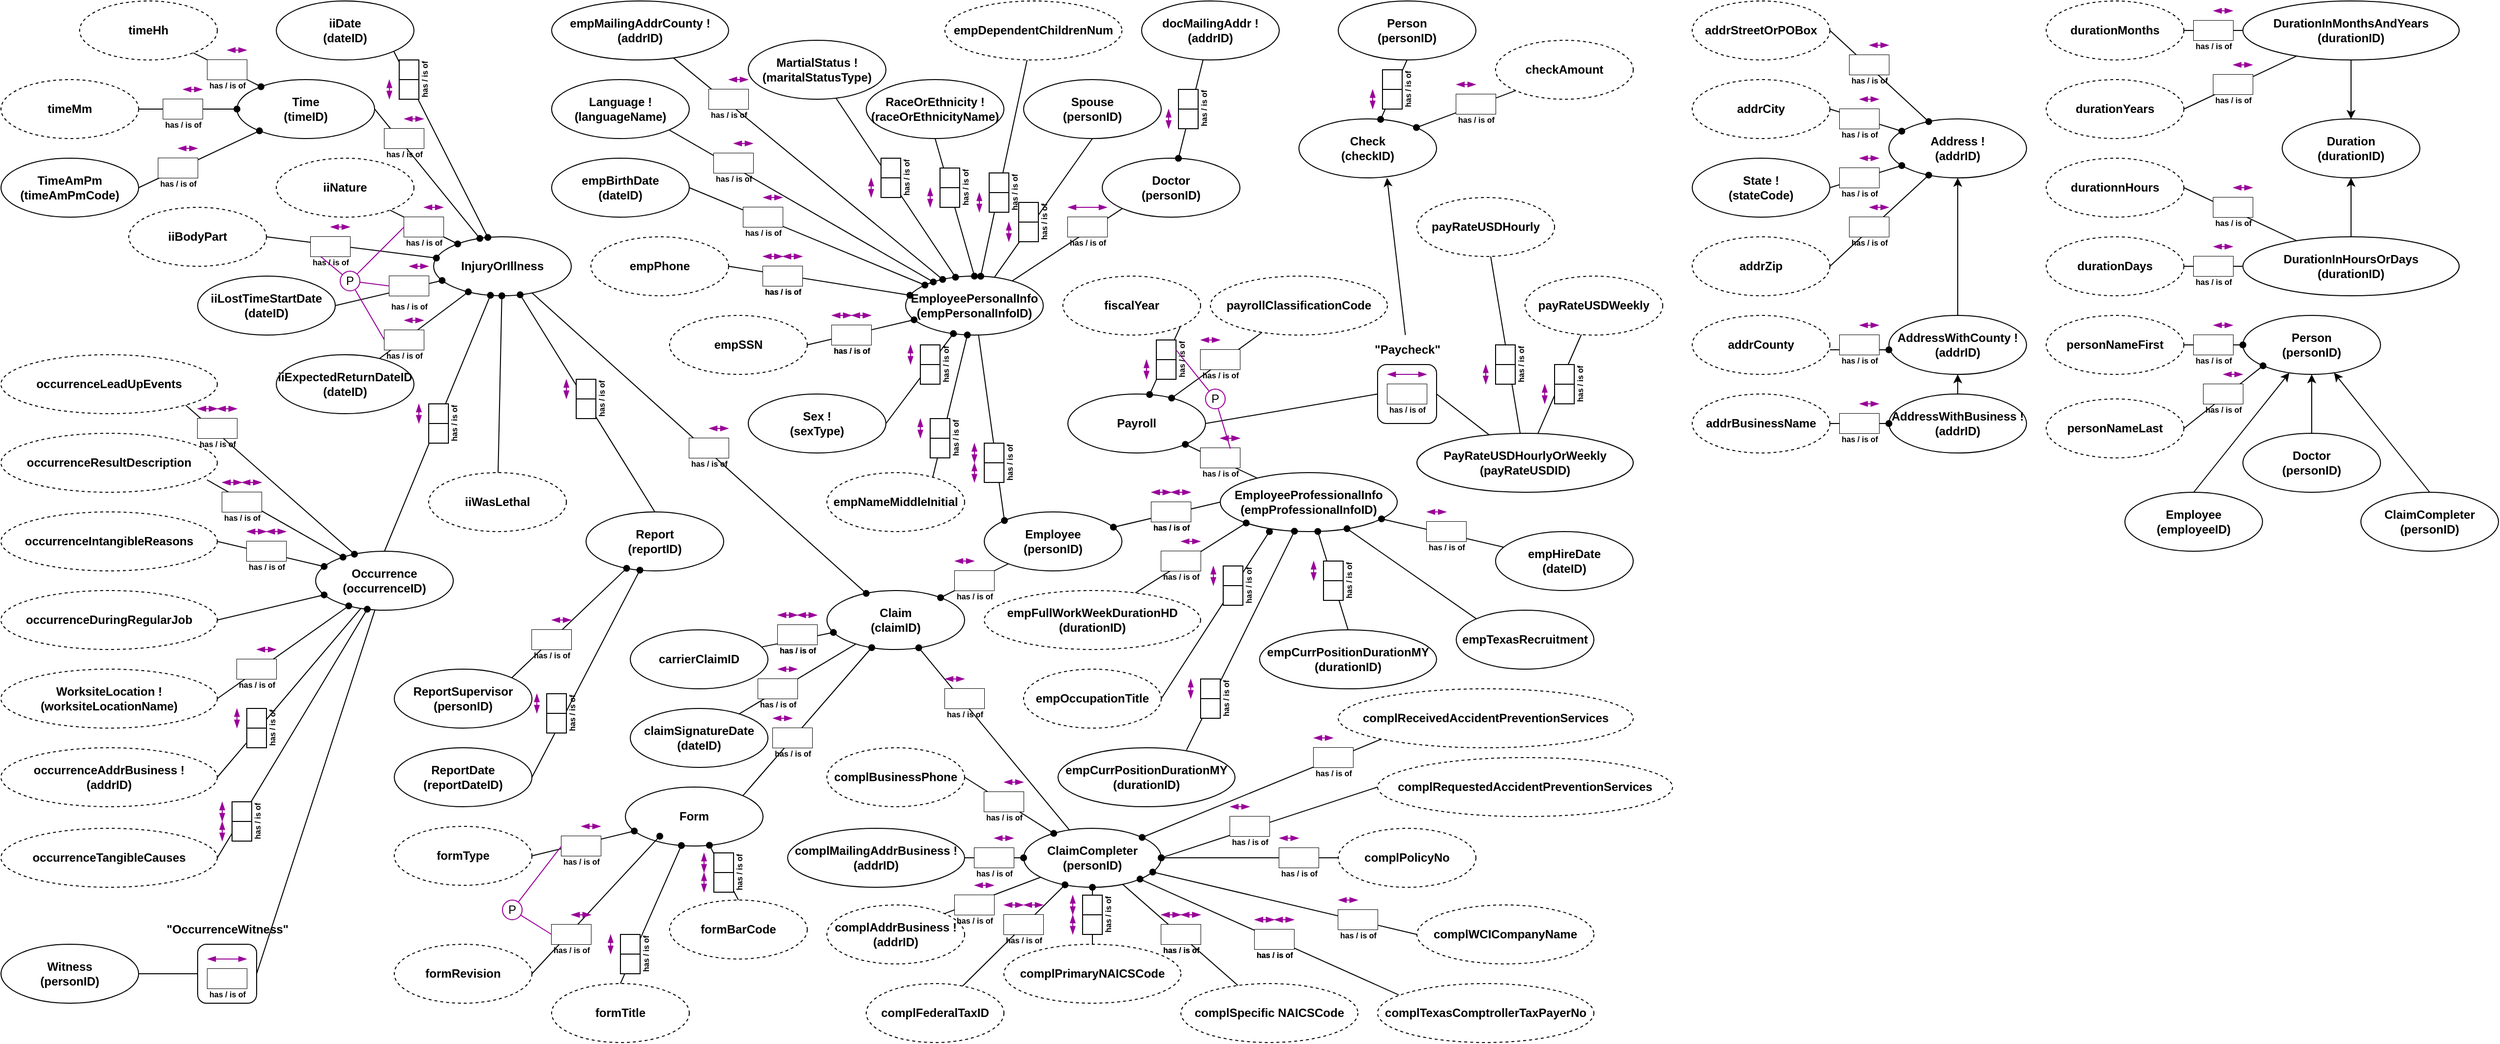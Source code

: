 <mxfile version="21.3.0" type="github">
  <diagram name="Page-1" id="UMNcfKIWc_uaRE4TbRjD">
    <mxGraphModel dx="476" dy="775" grid="1" gridSize="10" guides="1" tooltips="1" connect="1" arrows="1" fold="1" page="1" pageScale="1" pageWidth="850" pageHeight="1100" math="0" shadow="0">
      <root>
        <mxCell id="0" />
        <mxCell id="1" parent="0" />
        <mxCell id="EYCL_kgDiC81q_rOXNcm-183" value="&lt;div&gt;Payroll&lt;/div&gt;" style="ellipse;whiteSpace=wrap;html=1;fontStyle=1" parent="1" vertex="1">
          <mxGeometry x="1095" y="410" width="140" height="60" as="geometry" />
        </mxCell>
        <mxCell id="EYCL_kgDiC81q_rOXNcm-185" value="PayRateUSDHourlyOrWeekly&lt;div&gt;(payRateUSDID)&lt;br&gt;&lt;/div&gt;" style="ellipse;whiteSpace=wrap;html=1;fontStyle=1" parent="1" vertex="1">
          <mxGeometry x="1450" y="450" width="220" height="60" as="geometry" />
        </mxCell>
        <mxCell id="EYCL_kgDiC81q_rOXNcm-186" value="&lt;div&gt;Duration&lt;/div&gt;&lt;div&gt;(durationID)&lt;br&gt;&lt;/div&gt;" style="ellipse;whiteSpace=wrap;html=1;fontStyle=1" parent="1" vertex="1">
          <mxGeometry x="2330" y="130" width="140" height="60" as="geometry" />
        </mxCell>
        <mxCell id="EYCL_kgDiC81q_rOXNcm-426" style="edgeStyle=none;rounded=0;orthogonalLoop=1;jettySize=auto;html=1;" parent="1" source="EYCL_kgDiC81q_rOXNcm-189" target="EYCL_kgDiC81q_rOXNcm-186" edge="1">
          <mxGeometry relative="1" as="geometry" />
        </mxCell>
        <mxCell id="EYCL_kgDiC81q_rOXNcm-189" value="&lt;div&gt;DurationInMonthsAndYears&lt;/div&gt;&lt;div&gt;(durationID)&lt;br&gt;&lt;/div&gt;" style="ellipse;whiteSpace=wrap;html=1;fontStyle=1" parent="1" vertex="1">
          <mxGeometry x="2290" y="10" width="220" height="60" as="geometry" />
        </mxCell>
        <mxCell id="EYCL_kgDiC81q_rOXNcm-425" style="edgeStyle=none;rounded=0;orthogonalLoop=1;jettySize=auto;html=1;" parent="1" source="EYCL_kgDiC81q_rOXNcm-190" target="EYCL_kgDiC81q_rOXNcm-186" edge="1">
          <mxGeometry relative="1" as="geometry" />
        </mxCell>
        <mxCell id="EYCL_kgDiC81q_rOXNcm-190" value="&lt;div&gt;DurationInHoursOrDays&lt;/div&gt;&lt;div&gt;(durationID)&lt;br&gt;&lt;/div&gt;" style="ellipse;whiteSpace=wrap;html=1;fontStyle=1" parent="1" vertex="1">
          <mxGeometry x="2290" y="250" width="220" height="60" as="geometry" />
        </mxCell>
        <mxCell id="EYCL_kgDiC81q_rOXNcm-202" value="&lt;div&gt;InjuryOrIllness&lt;/div&gt;" style="ellipse;whiteSpace=wrap;html=1;fontStyle=1" parent="1" vertex="1">
          <mxGeometry x="450" y="250" width="140" height="60" as="geometry" />
        </mxCell>
        <mxCell id="EYCL_kgDiC81q_rOXNcm-257" style="edgeStyle=none;rounded=0;orthogonalLoop=1;jettySize=auto;html=1;endArrow=oval;endFill=1;exitX=1;exitY=1;exitDx=0;exitDy=0;" parent="1" source="EYCL_kgDiC81q_rOXNcm-208" target="EYCL_kgDiC81q_rOXNcm-202" edge="1">
          <mxGeometry relative="1" as="geometry" />
        </mxCell>
        <mxCell id="EYCL_kgDiC81q_rOXNcm-208" value="iiDate&lt;br&gt;(dateID)" style="ellipse;whiteSpace=wrap;html=1;fontStyle=1" parent="1" vertex="1">
          <mxGeometry x="290" y="10" width="140" height="60" as="geometry" />
        </mxCell>
        <mxCell id="EYCL_kgDiC81q_rOXNcm-258" style="edgeStyle=none;rounded=0;orthogonalLoop=1;jettySize=auto;html=1;exitX=1;exitY=0.5;exitDx=0;exitDy=0;endArrow=oval;endFill=1;" parent="1" source="EYCL_kgDiC81q_rOXNcm-209" target="EYCL_kgDiC81q_rOXNcm-202" edge="1">
          <mxGeometry relative="1" as="geometry" />
        </mxCell>
        <mxCell id="EYCL_kgDiC81q_rOXNcm-209" value="Time&lt;div&gt;(timeID)&lt;br&gt;&lt;/div&gt;" style="ellipse;whiteSpace=wrap;html=1;fontStyle=1" parent="1" vertex="1">
          <mxGeometry x="250" y="90" width="140" height="60" as="geometry" />
        </mxCell>
        <mxCell id="EYCL_kgDiC81q_rOXNcm-247" style="edgeStyle=none;rounded=0;orthogonalLoop=1;jettySize=auto;html=1;exitX=1;exitY=0.5;exitDx=0;exitDy=0;endArrow=oval;endFill=1;strokeColor=default;" parent="1" source="EYCL_kgDiC81q_rOXNcm-210" target="EYCL_kgDiC81q_rOXNcm-209" edge="1">
          <mxGeometry relative="1" as="geometry" />
        </mxCell>
        <mxCell id="EYCL_kgDiC81q_rOXNcm-210" value="&lt;div&gt;TimeAmPm&lt;/div&gt;&lt;div&gt;(timeAmPmCode)&lt;br&gt;&lt;/div&gt;" style="ellipse;whiteSpace=wrap;html=1;fontStyle=1" parent="1" vertex="1">
          <mxGeometry x="10" y="170" width="140" height="60" as="geometry" />
        </mxCell>
        <mxCell id="EYCL_kgDiC81q_rOXNcm-260" style="edgeStyle=none;rounded=0;orthogonalLoop=1;jettySize=auto;html=1;exitX=0.5;exitY=0;exitDx=0;exitDy=0;endArrow=oval;endFill=1;" parent="1" source="EYCL_kgDiC81q_rOXNcm-211" target="EYCL_kgDiC81q_rOXNcm-202" edge="1">
          <mxGeometry relative="1" as="geometry" />
        </mxCell>
        <mxCell id="EYCL_kgDiC81q_rOXNcm-211" value="&lt;div&gt;Occurrence&lt;/div&gt;&lt;div&gt;(occurrenceID)&lt;br&gt;&lt;/div&gt;" style="ellipse;whiteSpace=wrap;html=1;fontStyle=1" parent="1" vertex="1">
          <mxGeometry x="330" y="570" width="140" height="60" as="geometry" />
        </mxCell>
        <mxCell id="EYCL_kgDiC81q_rOXNcm-256" style="edgeStyle=none;rounded=0;orthogonalLoop=1;jettySize=auto;html=1;endArrow=none;endFill=0;strokeColor=default;entryX=0;entryY=0.5;entryDx=0;entryDy=0;" parent="1" source="EYCL_kgDiC81q_rOXNcm-212" target="EYCL_kgDiC81q_rOXNcm-213" edge="1">
          <mxGeometry relative="1" as="geometry">
            <mxPoint x="250" y="950" as="sourcePoint" />
          </mxGeometry>
        </mxCell>
        <mxCell id="EYCL_kgDiC81q_rOXNcm-212" value="&lt;div&gt;Witness&lt;/div&gt;&lt;div&gt;(personID)&lt;br&gt;&lt;/div&gt;" style="ellipse;whiteSpace=wrap;html=1;fontStyle=1" parent="1" vertex="1">
          <mxGeometry x="10" y="970" width="140" height="60" as="geometry" />
        </mxCell>
        <mxCell id="EYCL_kgDiC81q_rOXNcm-213" value="" style="rounded=1;whiteSpace=wrap;html=1;" parent="1" vertex="1">
          <mxGeometry x="210" y="970" width="60" height="60" as="geometry" />
        </mxCell>
        <mxCell id="EYCL_kgDiC81q_rOXNcm-255" style="edgeStyle=none;rounded=0;orthogonalLoop=1;jettySize=auto;html=1;endArrow=none;endFill=0;strokeColor=default;exitX=1;exitY=0.5;exitDx=0;exitDy=0;startArrow=none;startFill=0;" parent="1" source="EYCL_kgDiC81q_rOXNcm-213" target="EYCL_kgDiC81q_rOXNcm-211" edge="1">
          <mxGeometry relative="1" as="geometry" />
        </mxCell>
        <mxCell id="EYCL_kgDiC81q_rOXNcm-214" value="&quot;OccurrenceWitness&quot;" style="text;html=1;align=center;verticalAlign=middle;resizable=0;points=[];autosize=1;strokeColor=none;fillColor=none;fontStyle=1" parent="1" vertex="1">
          <mxGeometry x="165" y="940" width="150" height="30" as="geometry" />
        </mxCell>
        <mxCell id="EYCL_kgDiC81q_rOXNcm-245" style="edgeStyle=none;rounded=0;orthogonalLoop=1;jettySize=auto;html=1;endArrow=oval;endFill=1;strokeColor=default;" parent="1" source="EYCL_kgDiC81q_rOXNcm-218" target="EYCL_kgDiC81q_rOXNcm-209" edge="1">
          <mxGeometry relative="1" as="geometry" />
        </mxCell>
        <mxCell id="EYCL_kgDiC81q_rOXNcm-218" value="&lt;div&gt;timeHh&lt;/div&gt;" style="ellipse;whiteSpace=wrap;html=1;align=center;dashed=1;fontStyle=1" parent="1" vertex="1">
          <mxGeometry x="90" y="10" width="140" height="60" as="geometry" />
        </mxCell>
        <mxCell id="EYCL_kgDiC81q_rOXNcm-246" style="edgeStyle=none;rounded=0;orthogonalLoop=1;jettySize=auto;html=1;exitX=1;exitY=0.5;exitDx=0;exitDy=0;endArrow=oval;endFill=1;strokeColor=default;" parent="1" source="EYCL_kgDiC81q_rOXNcm-219" target="EYCL_kgDiC81q_rOXNcm-209" edge="1">
          <mxGeometry relative="1" as="geometry" />
        </mxCell>
        <mxCell id="EYCL_kgDiC81q_rOXNcm-219" value="timeMm" style="ellipse;whiteSpace=wrap;html=1;align=center;dashed=1;fontStyle=1" parent="1" vertex="1">
          <mxGeometry x="10" y="90" width="140" height="60" as="geometry" />
        </mxCell>
        <mxCell id="EYCL_kgDiC81q_rOXNcm-273" value="" style="edgeStyle=none;rounded=0;orthogonalLoop=1;jettySize=auto;html=1;exitX=1;exitY=1;exitDx=0;exitDy=0;endArrow=oval;endFill=1;" parent="1" source="EYCL_kgDiC81q_rOXNcm-227" target="EYCL_kgDiC81q_rOXNcm-211" edge="1">
          <mxGeometry relative="1" as="geometry" />
        </mxCell>
        <mxCell id="EYCL_kgDiC81q_rOXNcm-227" value="occurrenceLeadUpEvents" style="ellipse;whiteSpace=wrap;html=1;align=center;dashed=1;fontStyle=1" parent="1" vertex="1">
          <mxGeometry x="10" y="370" width="220" height="60" as="geometry" />
        </mxCell>
        <mxCell id="EYCL_kgDiC81q_rOXNcm-249" style="edgeStyle=none;rounded=0;orthogonalLoop=1;jettySize=auto;html=1;exitX=0.952;exitY=0.789;exitDx=0;exitDy=0;endArrow=oval;endFill=1;strokeColor=default;exitPerimeter=0;" parent="1" source="EYCL_kgDiC81q_rOXNcm-228" target="EYCL_kgDiC81q_rOXNcm-211" edge="1">
          <mxGeometry relative="1" as="geometry" />
        </mxCell>
        <mxCell id="EYCL_kgDiC81q_rOXNcm-228" value="occurrenceResultDescription" style="ellipse;whiteSpace=wrap;html=1;align=center;dashed=1;fontStyle=1" parent="1" vertex="1">
          <mxGeometry x="10" y="450" width="220" height="60" as="geometry" />
        </mxCell>
        <mxCell id="EYCL_kgDiC81q_rOXNcm-250" style="edgeStyle=none;rounded=0;orthogonalLoop=1;jettySize=auto;html=1;exitX=1;exitY=0.5;exitDx=0;exitDy=0;endArrow=oval;endFill=1;strokeColor=default;" parent="1" source="EYCL_kgDiC81q_rOXNcm-230" target="EYCL_kgDiC81q_rOXNcm-211" edge="1">
          <mxGeometry relative="1" as="geometry" />
        </mxCell>
        <mxCell id="EYCL_kgDiC81q_rOXNcm-230" value="occurrenceIntangibleReasons" style="ellipse;whiteSpace=wrap;html=1;align=center;dashed=1;fontStyle=1" parent="1" vertex="1">
          <mxGeometry x="10" y="530" width="220" height="60" as="geometry" />
        </mxCell>
        <mxCell id="EYCL_kgDiC81q_rOXNcm-251" style="edgeStyle=none;rounded=0;orthogonalLoop=1;jettySize=auto;html=1;exitX=1;exitY=0.5;exitDx=0;exitDy=0;endArrow=oval;endFill=1;strokeColor=default;" parent="1" source="EYCL_kgDiC81q_rOXNcm-231" target="EYCL_kgDiC81q_rOXNcm-211" edge="1">
          <mxGeometry relative="1" as="geometry" />
        </mxCell>
        <mxCell id="EYCL_kgDiC81q_rOXNcm-231" value="occurrenceDuringRegularJob" style="ellipse;whiteSpace=wrap;html=1;align=center;dashed=1;fontStyle=1" parent="1" vertex="1">
          <mxGeometry x="10" y="610" width="220" height="60" as="geometry" />
        </mxCell>
        <mxCell id="EYCL_kgDiC81q_rOXNcm-252" style="edgeStyle=none;rounded=0;orthogonalLoop=1;jettySize=auto;html=1;exitX=1;exitY=0.5;exitDx=0;exitDy=0;endArrow=oval;endFill=1;strokeColor=default;" parent="1" source="EYCL_kgDiC81q_rOXNcm-232" target="EYCL_kgDiC81q_rOXNcm-211" edge="1">
          <mxGeometry relative="1" as="geometry" />
        </mxCell>
        <mxCell id="EYCL_kgDiC81q_rOXNcm-232" value="&lt;div&gt;WorksiteLocation !&lt;br&gt;&lt;/div&gt;&lt;div&gt;(worksiteLocationName)&lt;br&gt;&lt;/div&gt;" style="ellipse;whiteSpace=wrap;html=1;align=center;dashed=1;fontStyle=1" parent="1" vertex="1">
          <mxGeometry x="10" y="690" width="220" height="60" as="geometry" />
        </mxCell>
        <mxCell id="EYCL_kgDiC81q_rOXNcm-253" style="edgeStyle=none;rounded=0;orthogonalLoop=1;jettySize=auto;html=1;exitX=1;exitY=0.5;exitDx=0;exitDy=0;endArrow=none;endFill=0;strokeColor=default;" parent="1" source="EYCL_kgDiC81q_rOXNcm-233" target="EYCL_kgDiC81q_rOXNcm-211" edge="1">
          <mxGeometry relative="1" as="geometry" />
        </mxCell>
        <mxCell id="EYCL_kgDiC81q_rOXNcm-233" value="&lt;div&gt;occurrenceAddrBusiness !&lt;br&gt;&lt;/div&gt;&lt;div&gt;(addrID)&lt;br&gt;&lt;/div&gt;" style="ellipse;whiteSpace=wrap;html=1;align=center;dashed=1;fontStyle=1" parent="1" vertex="1">
          <mxGeometry x="10" y="770" width="220" height="60" as="geometry" />
        </mxCell>
        <mxCell id="EYCL_kgDiC81q_rOXNcm-272" style="edgeStyle=none;rounded=0;orthogonalLoop=1;jettySize=auto;html=1;endArrow=oval;endFill=1;" parent="1" source="EYCL_kgDiC81q_rOXNcm-261" target="EYCL_kgDiC81q_rOXNcm-202" edge="1">
          <mxGeometry relative="1" as="geometry" />
        </mxCell>
        <mxCell id="EYCL_kgDiC81q_rOXNcm-261" value="iiNature" style="ellipse;whiteSpace=wrap;html=1;fontStyle=1;dashed=1;" parent="1" vertex="1">
          <mxGeometry x="290" y="170" width="140" height="60" as="geometry" />
        </mxCell>
        <mxCell id="EYCL_kgDiC81q_rOXNcm-271" style="edgeStyle=none;rounded=0;orthogonalLoop=1;jettySize=auto;html=1;exitX=1;exitY=0.5;exitDx=0;exitDy=0;endArrow=oval;endFill=1;" parent="1" source="EYCL_kgDiC81q_rOXNcm-262" target="EYCL_kgDiC81q_rOXNcm-202" edge="1">
          <mxGeometry relative="1" as="geometry" />
        </mxCell>
        <mxCell id="EYCL_kgDiC81q_rOXNcm-262" value="iiBodyPart" style="ellipse;whiteSpace=wrap;html=1;fontStyle=1;dashed=1;" parent="1" vertex="1">
          <mxGeometry x="140" y="220" width="140" height="60" as="geometry" />
        </mxCell>
        <mxCell id="EYCL_kgDiC81q_rOXNcm-270" style="edgeStyle=none;rounded=0;orthogonalLoop=1;jettySize=auto;html=1;exitX=1;exitY=0.5;exitDx=0;exitDy=0;endArrow=oval;endFill=1;" parent="1" source="EYCL_kgDiC81q_rOXNcm-263" target="EYCL_kgDiC81q_rOXNcm-202" edge="1">
          <mxGeometry relative="1" as="geometry" />
        </mxCell>
        <mxCell id="EYCL_kgDiC81q_rOXNcm-263" value="iiLostTimeStartDate&lt;br&gt;(dateID)" style="ellipse;whiteSpace=wrap;html=1;fontStyle=1" parent="1" vertex="1">
          <mxGeometry x="210" y="290" width="140" height="60" as="geometry" />
        </mxCell>
        <mxCell id="EYCL_kgDiC81q_rOXNcm-269" style="edgeStyle=none;rounded=0;orthogonalLoop=1;jettySize=auto;html=1;endArrow=oval;endFill=1;" parent="1" source="EYCL_kgDiC81q_rOXNcm-264" target="EYCL_kgDiC81q_rOXNcm-202" edge="1">
          <mxGeometry relative="1" as="geometry" />
        </mxCell>
        <mxCell id="EYCL_kgDiC81q_rOXNcm-264" value="&lt;div&gt;iiExpectedReturnDateID&lt;/div&gt;&lt;div&gt;(dateID)&lt;br&gt;&lt;/div&gt;" style="ellipse;whiteSpace=wrap;html=1;fontStyle=1" parent="1" vertex="1">
          <mxGeometry x="290" y="370" width="140" height="60" as="geometry" />
        </mxCell>
        <mxCell id="EYCL_kgDiC81q_rOXNcm-267" style="edgeStyle=none;rounded=0;orthogonalLoop=1;jettySize=auto;html=1;endArrow=oval;endFill=1;" parent="1" source="EYCL_kgDiC81q_rOXNcm-265" target="EYCL_kgDiC81q_rOXNcm-202" edge="1">
          <mxGeometry relative="1" as="geometry" />
        </mxCell>
        <mxCell id="EYCL_kgDiC81q_rOXNcm-265" value="iiWasLethal" style="ellipse;whiteSpace=wrap;html=1;fontStyle=1;dashed=1;" parent="1" vertex="1">
          <mxGeometry x="445" y="490" width="140" height="60" as="geometry" />
        </mxCell>
        <mxCell id="EYCL_kgDiC81q_rOXNcm-268" style="edgeStyle=none;rounded=0;orthogonalLoop=1;jettySize=auto;html=1;endArrow=oval;endFill=1;exitX=0.5;exitY=0;exitDx=0;exitDy=0;" parent="1" source="EYCL_kgDiC81q_rOXNcm-266" target="EYCL_kgDiC81q_rOXNcm-202" edge="1">
          <mxGeometry relative="1" as="geometry" />
        </mxCell>
        <mxCell id="EYCL_kgDiC81q_rOXNcm-266" value="&lt;div&gt;Report&lt;/div&gt;(reportID)" style="ellipse;whiteSpace=wrap;html=1;fontStyle=1" parent="1" vertex="1">
          <mxGeometry x="605" y="530" width="140" height="60" as="geometry" />
        </mxCell>
        <mxCell id="EYCL_kgDiC81q_rOXNcm-378" style="edgeStyle=none;rounded=0;orthogonalLoop=1;jettySize=auto;html=1;exitX=1;exitY=0;exitDx=0;exitDy=0;endArrow=oval;endFill=1;" parent="1" source="EYCL_kgDiC81q_rOXNcm-274" target="EYCL_kgDiC81q_rOXNcm-266" edge="1">
          <mxGeometry relative="1" as="geometry" />
        </mxCell>
        <mxCell id="EYCL_kgDiC81q_rOXNcm-274" value="&lt;div&gt;ReportSupervisor&lt;/div&gt;&lt;div&gt;(personID)&lt;br&gt;&lt;/div&gt;" style="ellipse;whiteSpace=wrap;html=1;fontStyle=1" parent="1" vertex="1">
          <mxGeometry x="410" y="690" width="140" height="60" as="geometry" />
        </mxCell>
        <mxCell id="EYCL_kgDiC81q_rOXNcm-277" style="edgeStyle=none;rounded=0;orthogonalLoop=1;jettySize=auto;html=1;exitX=1;exitY=0.5;exitDx=0;exitDy=0;endArrow=oval;endFill=1;" parent="1" source="EYCL_kgDiC81q_rOXNcm-275" target="EYCL_kgDiC81q_rOXNcm-266" edge="1">
          <mxGeometry relative="1" as="geometry" />
        </mxCell>
        <mxCell id="EYCL_kgDiC81q_rOXNcm-275" value="&lt;div&gt;ReportDate&lt;/div&gt;&lt;div&gt;(reportDateID)&lt;br&gt;&lt;/div&gt;" style="ellipse;whiteSpace=wrap;html=1;fontStyle=1" parent="1" vertex="1">
          <mxGeometry x="410" y="770" width="140" height="60" as="geometry" />
        </mxCell>
        <mxCell id="EYCL_kgDiC81q_rOXNcm-278" value="Form" style="ellipse;whiteSpace=wrap;html=1;fontStyle=1" parent="1" vertex="1">
          <mxGeometry x="645" y="810" width="140" height="60" as="geometry" />
        </mxCell>
        <mxCell id="EYCL_kgDiC81q_rOXNcm-283" style="edgeStyle=none;rounded=0;orthogonalLoop=1;jettySize=auto;html=1;exitX=0.5;exitY=0;exitDx=0;exitDy=0;endArrow=oval;endFill=1;" parent="1" source="EYCL_kgDiC81q_rOXNcm-279" target="EYCL_kgDiC81q_rOXNcm-278" edge="1">
          <mxGeometry relative="1" as="geometry" />
        </mxCell>
        <mxCell id="EYCL_kgDiC81q_rOXNcm-279" value="formTitle" style="ellipse;whiteSpace=wrap;html=1;fontStyle=1;dashed=1;" parent="1" vertex="1">
          <mxGeometry x="570" y="1010" width="140" height="60" as="geometry" />
        </mxCell>
        <mxCell id="EYCL_kgDiC81q_rOXNcm-284" style="edgeStyle=none;rounded=0;orthogonalLoop=1;jettySize=auto;html=1;exitX=0.5;exitY=0;exitDx=0;exitDy=0;endArrow=oval;endFill=1;" parent="1" source="EYCL_kgDiC81q_rOXNcm-280" target="EYCL_kgDiC81q_rOXNcm-278" edge="1">
          <mxGeometry relative="1" as="geometry" />
        </mxCell>
        <mxCell id="EYCL_kgDiC81q_rOXNcm-280" value="formBarCode" style="ellipse;whiteSpace=wrap;html=1;fontStyle=1;dashed=1;" parent="1" vertex="1">
          <mxGeometry x="690" y="925" width="140" height="60" as="geometry" />
        </mxCell>
        <mxCell id="EYCL_kgDiC81q_rOXNcm-288" style="edgeStyle=none;rounded=0;orthogonalLoop=1;jettySize=auto;html=1;exitX=1;exitY=0.5;exitDx=0;exitDy=0;endArrow=oval;endFill=1;strokeColor=default;" parent="1" source="EYCL_kgDiC81q_rOXNcm-289" target="EYCL_kgDiC81q_rOXNcm-211" edge="1">
          <mxGeometry relative="1" as="geometry">
            <mxPoint x="376" y="710" as="targetPoint" />
          </mxGeometry>
        </mxCell>
        <mxCell id="EYCL_kgDiC81q_rOXNcm-289" value="occurrenceTangibleCauses" style="ellipse;whiteSpace=wrap;html=1;align=center;dashed=1;fontStyle=1" parent="1" vertex="1">
          <mxGeometry x="10" y="852" width="220" height="60" as="geometry" />
        </mxCell>
        <mxCell id="EYCL_kgDiC81q_rOXNcm-293" style="edgeStyle=none;rounded=0;orthogonalLoop=1;jettySize=auto;html=1;exitX=1;exitY=0.5;exitDx=0;exitDy=0;endArrow=oval;endFill=1;" parent="1" source="EYCL_kgDiC81q_rOXNcm-290" target="EYCL_kgDiC81q_rOXNcm-278" edge="1">
          <mxGeometry relative="1" as="geometry" />
        </mxCell>
        <mxCell id="EYCL_kgDiC81q_rOXNcm-290" value="formType" style="ellipse;whiteSpace=wrap;html=1;fontStyle=1;dashed=1;" parent="1" vertex="1">
          <mxGeometry x="410" y="850" width="140" height="60" as="geometry" />
        </mxCell>
        <mxCell id="EYCL_kgDiC81q_rOXNcm-294" style="edgeStyle=none;rounded=0;orthogonalLoop=1;jettySize=auto;html=1;exitX=1;exitY=0.5;exitDx=0;exitDy=0;endArrow=oval;endFill=1;" parent="1" source="EYCL_kgDiC81q_rOXNcm-291" edge="1">
          <mxGeometry relative="1" as="geometry">
            <mxPoint x="680" y="860" as="targetPoint" />
          </mxGeometry>
        </mxCell>
        <mxCell id="EYCL_kgDiC81q_rOXNcm-291" value="formRevision" style="ellipse;whiteSpace=wrap;html=1;fontStyle=1;dashed=1;" parent="1" vertex="1">
          <mxGeometry x="410" y="970" width="140" height="60" as="geometry" />
        </mxCell>
        <mxCell id="EYCL_kgDiC81q_rOXNcm-295" value="&lt;div&gt;Claim&lt;/div&gt;(claimID)" style="ellipse;whiteSpace=wrap;html=1;fontStyle=1" parent="1" vertex="1">
          <mxGeometry x="850" y="610" width="140" height="60" as="geometry" />
        </mxCell>
        <mxCell id="EYCL_kgDiC81q_rOXNcm-302" style="edgeStyle=none;rounded=0;orthogonalLoop=1;jettySize=auto;html=1;endArrow=oval;endFill=1;" parent="1" source="EYCL_kgDiC81q_rOXNcm-299" target="EYCL_kgDiC81q_rOXNcm-295" edge="1">
          <mxGeometry relative="1" as="geometry" />
        </mxCell>
        <mxCell id="EYCL_kgDiC81q_rOXNcm-299" value="carrierClaimID" style="ellipse;whiteSpace=wrap;html=1;fontStyle=1" parent="1" vertex="1">
          <mxGeometry x="650" y="650" width="140" height="60" as="geometry" />
        </mxCell>
        <mxCell id="EYCL_kgDiC81q_rOXNcm-301" style="edgeStyle=none;rounded=0;orthogonalLoop=1;jettySize=auto;html=1;endArrow=none;endFill=0;" parent="1" source="EYCL_kgDiC81q_rOXNcm-300" target="EYCL_kgDiC81q_rOXNcm-295" edge="1">
          <mxGeometry relative="1" as="geometry" />
        </mxCell>
        <mxCell id="EYCL_kgDiC81q_rOXNcm-300" value="&lt;div&gt;claimSignatureDate&lt;/div&gt;&lt;div&gt;(dateID)&lt;br&gt;&lt;/div&gt;" style="ellipse;whiteSpace=wrap;html=1;fontStyle=1" parent="1" vertex="1">
          <mxGeometry x="650" y="730" width="140" height="60" as="geometry" />
        </mxCell>
        <mxCell id="EYCL_kgDiC81q_rOXNcm-297" style="edgeStyle=none;rounded=0;orthogonalLoop=1;jettySize=auto;html=1;endArrow=oval;endFill=1;" parent="1" source="EYCL_kgDiC81q_rOXNcm-202" target="EYCL_kgDiC81q_rOXNcm-295" edge="1">
          <mxGeometry relative="1" as="geometry" />
        </mxCell>
        <mxCell id="EYCL_kgDiC81q_rOXNcm-298" style="edgeStyle=none;rounded=0;orthogonalLoop=1;jettySize=auto;html=1;exitX=1;exitY=0;exitDx=0;exitDy=0;endArrow=oval;endFill=1;" parent="1" source="EYCL_kgDiC81q_rOXNcm-278" target="EYCL_kgDiC81q_rOXNcm-295" edge="1">
          <mxGeometry relative="1" as="geometry" />
        </mxCell>
        <mxCell id="EYCL_kgDiC81q_rOXNcm-305" style="edgeStyle=none;rounded=0;orthogonalLoop=1;jettySize=auto;html=1;endArrow=oval;endFill=1;" parent="1" source="EYCL_kgDiC81q_rOXNcm-303" target="EYCL_kgDiC81q_rOXNcm-295" edge="1">
          <mxGeometry relative="1" as="geometry" />
        </mxCell>
        <mxCell id="EYCL_kgDiC81q_rOXNcm-303" value="&lt;div&gt;Employee&lt;/div&gt;&lt;div&gt;(personID)&lt;br&gt;&lt;/div&gt;" style="ellipse;whiteSpace=wrap;html=1;fontStyle=1" parent="1" vertex="1">
          <mxGeometry x="1010" y="530" width="140" height="60" as="geometry" />
        </mxCell>
        <mxCell id="EYCL_kgDiC81q_rOXNcm-306" style="edgeStyle=none;rounded=0;orthogonalLoop=1;jettySize=auto;html=1;endArrow=oval;endFill=1;" parent="1" source="EYCL_kgDiC81q_rOXNcm-304" target="EYCL_kgDiC81q_rOXNcm-295" edge="1">
          <mxGeometry relative="1" as="geometry" />
        </mxCell>
        <mxCell id="EYCL_kgDiC81q_rOXNcm-304" value="&lt;div&gt;ClaimCompleter&lt;/div&gt;&lt;div&gt;(personID)&lt;br&gt;&lt;/div&gt;" style="ellipse;whiteSpace=wrap;html=1;fontStyle=1" parent="1" vertex="1">
          <mxGeometry x="1050" y="852" width="140" height="60" as="geometry" />
        </mxCell>
        <mxCell id="EYCL_kgDiC81q_rOXNcm-308" style="edgeStyle=none;rounded=0;orthogonalLoop=1;jettySize=auto;html=1;endArrow=oval;endFill=1;entryX=0;entryY=0;entryDx=0;entryDy=0;" parent="1" source="EYCL_kgDiC81q_rOXNcm-307" target="EYCL_kgDiC81q_rOXNcm-303" edge="1">
          <mxGeometry relative="1" as="geometry" />
        </mxCell>
        <mxCell id="EYCL_kgDiC81q_rOXNcm-307" value="&lt;div&gt;EmployeePersonalInfo&lt;/div&gt;&lt;div&gt;(empPersonalInfoID)&lt;br&gt;&lt;/div&gt;" style="ellipse;whiteSpace=wrap;html=1;fontStyle=1" parent="1" vertex="1">
          <mxGeometry x="930" y="290" width="140" height="60" as="geometry" />
        </mxCell>
        <mxCell id="EYCL_kgDiC81q_rOXNcm-311" style="edgeStyle=none;rounded=0;orthogonalLoop=1;jettySize=auto;html=1;exitX=0;exitY=0.5;exitDx=0;exitDy=0;endArrow=oval;endFill=1;" parent="1" source="EYCL_kgDiC81q_rOXNcm-309" target="EYCL_kgDiC81q_rOXNcm-303" edge="1">
          <mxGeometry relative="1" as="geometry" />
        </mxCell>
        <mxCell id="EYCL_kgDiC81q_rOXNcm-309" value="&lt;div&gt;EmployeeProfessionalInfo&lt;/div&gt;&lt;div&gt;(empProfessionalInfoID)&lt;br&gt;&lt;/div&gt;" style="ellipse;whiteSpace=wrap;html=1;fontStyle=1" parent="1" vertex="1">
          <mxGeometry x="1250" y="490" width="180" height="60" as="geometry" />
        </mxCell>
        <mxCell id="EYCL_kgDiC81q_rOXNcm-314" style="edgeStyle=none;rounded=0;orthogonalLoop=1;jettySize=auto;html=1;exitX=0.769;exitY=0.075;exitDx=0;exitDy=0;endArrow=oval;endFill=1;exitPerimeter=0;" parent="1" source="EYCL_kgDiC81q_rOXNcm-313" target="EYCL_kgDiC81q_rOXNcm-307" edge="1">
          <mxGeometry relative="1" as="geometry" />
        </mxCell>
        <mxCell id="EYCL_kgDiC81q_rOXNcm-313" value="&lt;div&gt;empNameMiddleInitial&lt;/div&gt;" style="ellipse;whiteSpace=wrap;html=1;align=center;dashed=1;fontStyle=1" parent="1" vertex="1">
          <mxGeometry x="850" y="490" width="140" height="60" as="geometry" />
        </mxCell>
        <mxCell id="EYCL_kgDiC81q_rOXNcm-317" style="edgeStyle=none;rounded=0;orthogonalLoop=1;jettySize=auto;html=1;exitX=1;exitY=0.5;exitDx=0;exitDy=0;endArrow=oval;endFill=1;" parent="1" source="EYCL_kgDiC81q_rOXNcm-316" target="EYCL_kgDiC81q_rOXNcm-307" edge="1">
          <mxGeometry relative="1" as="geometry" />
        </mxCell>
        <mxCell id="EYCL_kgDiC81q_rOXNcm-316" value="&lt;div&gt;Sex !&lt;br&gt;&lt;/div&gt;&lt;div&gt;(sexType)&lt;br&gt;&lt;/div&gt;" style="ellipse;whiteSpace=wrap;html=1;fontStyle=1" parent="1" vertex="1">
          <mxGeometry x="770" y="410" width="140" height="60" as="geometry" />
        </mxCell>
        <mxCell id="EYCL_kgDiC81q_rOXNcm-319" style="edgeStyle=none;rounded=0;orthogonalLoop=1;jettySize=auto;html=1;exitX=1;exitY=0.5;exitDx=0;exitDy=0;endArrow=oval;endFill=1;" parent="1" source="EYCL_kgDiC81q_rOXNcm-320" target="EYCL_kgDiC81q_rOXNcm-307" edge="1">
          <mxGeometry relative="1" as="geometry">
            <mxPoint x="950" y="240" as="sourcePoint" />
          </mxGeometry>
        </mxCell>
        <mxCell id="EYCL_kgDiC81q_rOXNcm-320" value="empSSN" style="ellipse;whiteSpace=wrap;html=1;align=center;dashed=1;fontStyle=1" parent="1" vertex="1">
          <mxGeometry x="690" y="330" width="140" height="60" as="geometry" />
        </mxCell>
        <mxCell id="EYCL_kgDiC81q_rOXNcm-322" style="edgeStyle=none;rounded=0;orthogonalLoop=1;jettySize=auto;html=1;exitX=1;exitY=0.5;exitDx=0;exitDy=0;endArrow=oval;endFill=1;" parent="1" source="EYCL_kgDiC81q_rOXNcm-321" target="EYCL_kgDiC81q_rOXNcm-307" edge="1">
          <mxGeometry relative="1" as="geometry" />
        </mxCell>
        <mxCell id="EYCL_kgDiC81q_rOXNcm-321" value="empPhone" style="ellipse;whiteSpace=wrap;html=1;align=center;dashed=1;fontStyle=1" parent="1" vertex="1">
          <mxGeometry x="610" y="250" width="140" height="60" as="geometry" />
        </mxCell>
        <mxCell id="EYCL_kgDiC81q_rOXNcm-324" style="edgeStyle=none;rounded=0;orthogonalLoop=1;jettySize=auto;html=1;exitX=1;exitY=0.5;exitDx=0;exitDy=0;endArrow=oval;endFill=1;" parent="1" source="EYCL_kgDiC81q_rOXNcm-323" target="EYCL_kgDiC81q_rOXNcm-307" edge="1">
          <mxGeometry relative="1" as="geometry" />
        </mxCell>
        <mxCell id="EYCL_kgDiC81q_rOXNcm-323" value="&lt;div&gt;empBirthDate&lt;/div&gt;&lt;div&gt;(dateID)&lt;br&gt;&lt;/div&gt;" style="ellipse;whiteSpace=wrap;html=1;fontStyle=1" parent="1" vertex="1">
          <mxGeometry x="570" y="170" width="140" height="60" as="geometry" />
        </mxCell>
        <mxCell id="EYCL_kgDiC81q_rOXNcm-326" style="edgeStyle=none;rounded=0;orthogonalLoop=1;jettySize=auto;html=1;endArrow=oval;endFill=1;exitX=1;exitY=1;exitDx=0;exitDy=0;" parent="1" source="EYCL_kgDiC81q_rOXNcm-325" target="EYCL_kgDiC81q_rOXNcm-307" edge="1">
          <mxGeometry relative="1" as="geometry" />
        </mxCell>
        <mxCell id="EYCL_kgDiC81q_rOXNcm-325" value="&lt;div&gt;Language !&lt;/div&gt;&lt;div&gt;(languageName)&lt;br&gt;&lt;/div&gt;" style="ellipse;whiteSpace=wrap;html=1;fontStyle=1" parent="1" vertex="1">
          <mxGeometry x="570" y="90" width="140" height="60" as="geometry" />
        </mxCell>
        <mxCell id="EYCL_kgDiC81q_rOXNcm-328" style="edgeStyle=none;rounded=0;orthogonalLoop=1;jettySize=auto;html=1;entryX=0.5;entryY=0;entryDx=0;entryDy=0;endArrow=oval;endFill=1;exitX=0.5;exitY=1;exitDx=0;exitDy=0;" parent="1" source="EYCL_kgDiC81q_rOXNcm-327" target="EYCL_kgDiC81q_rOXNcm-307" edge="1">
          <mxGeometry relative="1" as="geometry" />
        </mxCell>
        <mxCell id="EYCL_kgDiC81q_rOXNcm-327" value="&lt;div&gt;RaceOrEthnicity !&lt;/div&gt;&lt;div&gt;(raceOrEthnicityName)&lt;br&gt;&lt;/div&gt;" style="ellipse;whiteSpace=wrap;html=1;fontStyle=1" parent="1" vertex="1">
          <mxGeometry x="890" y="90" width="140" height="60" as="geometry" />
        </mxCell>
        <mxCell id="EYCL_kgDiC81q_rOXNcm-330" style="edgeStyle=none;rounded=0;orthogonalLoop=1;jettySize=auto;html=1;endArrow=oval;endFill=1;" parent="1" source="EYCL_kgDiC81q_rOXNcm-329" target="EYCL_kgDiC81q_rOXNcm-307" edge="1">
          <mxGeometry relative="1" as="geometry" />
        </mxCell>
        <mxCell id="EYCL_kgDiC81q_rOXNcm-329" value="&lt;div&gt;empMailingAddrCounty !&lt;br&gt;&lt;/div&gt;&lt;div&gt;(addrID)&lt;br&gt;&lt;/div&gt;" style="ellipse;whiteSpace=wrap;html=1;fontStyle=1" parent="1" vertex="1">
          <mxGeometry x="570" y="10" width="180" height="60" as="geometry" />
        </mxCell>
        <mxCell id="EYCL_kgDiC81q_rOXNcm-333" style="edgeStyle=none;rounded=0;orthogonalLoop=1;jettySize=auto;html=1;endArrow=oval;endFill=1;" parent="1" source="EYCL_kgDiC81q_rOXNcm-331" target="EYCL_kgDiC81q_rOXNcm-307" edge="1">
          <mxGeometry relative="1" as="geometry" />
        </mxCell>
        <mxCell id="EYCL_kgDiC81q_rOXNcm-331" value="&lt;div&gt;MartialStatus !&lt;/div&gt;&lt;div&gt;(maritalStatusType)&lt;br&gt;&lt;/div&gt;" style="ellipse;whiteSpace=wrap;html=1;fontStyle=1" parent="1" vertex="1">
          <mxGeometry x="770" y="50" width="140" height="60" as="geometry" />
        </mxCell>
        <mxCell id="EYCL_kgDiC81q_rOXNcm-334" style="edgeStyle=none;rounded=0;orthogonalLoop=1;jettySize=auto;html=1;endArrow=oval;endFill=1;" parent="1" source="EYCL_kgDiC81q_rOXNcm-332" target="EYCL_kgDiC81q_rOXNcm-307" edge="1">
          <mxGeometry relative="1" as="geometry" />
        </mxCell>
        <mxCell id="EYCL_kgDiC81q_rOXNcm-332" value="empDependentChildrenNum" style="ellipse;whiteSpace=wrap;html=1;fontStyle=1;dashed=1;" parent="1" vertex="1">
          <mxGeometry x="970" y="10" width="180" height="60" as="geometry" />
        </mxCell>
        <mxCell id="EYCL_kgDiC81q_rOXNcm-336" style="edgeStyle=none;rounded=0;orthogonalLoop=1;jettySize=auto;html=1;endArrow=none;endFill=0;exitX=0.5;exitY=1;exitDx=0;exitDy=0;" parent="1" source="EYCL_kgDiC81q_rOXNcm-335" target="EYCL_kgDiC81q_rOXNcm-307" edge="1">
          <mxGeometry relative="1" as="geometry" />
        </mxCell>
        <mxCell id="EYCL_kgDiC81q_rOXNcm-335" value="&lt;div&gt;Spouse&lt;/div&gt;&lt;div&gt;(personID)&lt;br&gt;&lt;/div&gt;" style="ellipse;whiteSpace=wrap;html=1;fontStyle=1" parent="1" vertex="1">
          <mxGeometry x="1050" y="90" width="140" height="60" as="geometry" />
        </mxCell>
        <mxCell id="EYCL_kgDiC81q_rOXNcm-338" style="edgeStyle=none;rounded=0;orthogonalLoop=1;jettySize=auto;html=1;exitX=0;exitY=1;exitDx=0;exitDy=0;endArrow=none;endFill=0;" parent="1" source="EYCL_kgDiC81q_rOXNcm-337" target="EYCL_kgDiC81q_rOXNcm-307" edge="1">
          <mxGeometry relative="1" as="geometry" />
        </mxCell>
        <mxCell id="EYCL_kgDiC81q_rOXNcm-337" value="&lt;div&gt;Doctor&lt;/div&gt;&lt;div&gt;(personID)&lt;br&gt;&lt;/div&gt;" style="ellipse;whiteSpace=wrap;html=1;fontStyle=1" parent="1" vertex="1">
          <mxGeometry x="1130" y="170" width="140" height="60" as="geometry" />
        </mxCell>
        <mxCell id="EYCL_kgDiC81q_rOXNcm-340" style="edgeStyle=none;rounded=0;orthogonalLoop=1;jettySize=auto;html=1;endArrow=oval;endFill=1;" parent="1" source="EYCL_kgDiC81q_rOXNcm-339" target="EYCL_kgDiC81q_rOXNcm-337" edge="1">
          <mxGeometry relative="1" as="geometry" />
        </mxCell>
        <mxCell id="EYCL_kgDiC81q_rOXNcm-339" value="&lt;div&gt;docMailingAddr !&lt;/div&gt;&lt;div&gt;(addrID)&lt;br&gt;&lt;/div&gt;" style="ellipse;whiteSpace=wrap;html=1;fontStyle=1" parent="1" vertex="1">
          <mxGeometry x="1170" y="10" width="140" height="60" as="geometry" />
        </mxCell>
        <mxCell id="EYCL_kgDiC81q_rOXNcm-344" style="edgeStyle=none;rounded=0;orthogonalLoop=1;jettySize=auto;html=1;exitX=1;exitY=0.5;exitDx=0;exitDy=0;endArrow=oval;endFill=1;" parent="1" source="EYCL_kgDiC81q_rOXNcm-341" target="EYCL_kgDiC81q_rOXNcm-304" edge="1">
          <mxGeometry relative="1" as="geometry" />
        </mxCell>
        <mxCell id="EYCL_kgDiC81q_rOXNcm-341" value="complBusinessPhone" style="ellipse;whiteSpace=wrap;html=1;fontStyle=1;dashed=1;" parent="1" vertex="1">
          <mxGeometry x="850" y="770" width="140" height="60" as="geometry" />
        </mxCell>
        <mxCell id="EYCL_kgDiC81q_rOXNcm-345" style="edgeStyle=none;rounded=0;orthogonalLoop=1;jettySize=auto;html=1;exitX=1;exitY=0.5;exitDx=0;exitDy=0;endArrow=oval;endFill=1;" parent="1" source="EYCL_kgDiC81q_rOXNcm-342" target="EYCL_kgDiC81q_rOXNcm-304" edge="1">
          <mxGeometry relative="1" as="geometry" />
        </mxCell>
        <mxCell id="EYCL_kgDiC81q_rOXNcm-342" value="&lt;div&gt;complMailingAddrBusiness !&lt;/div&gt;&lt;div&gt;(addrID)&lt;br&gt;&lt;/div&gt;" style="ellipse;whiteSpace=wrap;html=1;fontStyle=1;" parent="1" vertex="1">
          <mxGeometry x="810" y="852" width="180" height="60" as="geometry" />
        </mxCell>
        <mxCell id="EYCL_kgDiC81q_rOXNcm-346" style="edgeStyle=none;rounded=0;orthogonalLoop=1;jettySize=auto;html=1;exitX=1;exitY=0;exitDx=0;exitDy=0;endArrow=none;endFill=0;" parent="1" source="EYCL_kgDiC81q_rOXNcm-343" target="EYCL_kgDiC81q_rOXNcm-304" edge="1">
          <mxGeometry relative="1" as="geometry" />
        </mxCell>
        <mxCell id="EYCL_kgDiC81q_rOXNcm-343" value="&lt;div&gt;complAddrBusiness !&lt;/div&gt;&lt;div&gt;(addrID)&lt;br&gt;&lt;/div&gt;" style="ellipse;whiteSpace=wrap;html=1;fontStyle=1;dashed=1;" parent="1" vertex="1">
          <mxGeometry x="850" y="930" width="140" height="60" as="geometry" />
        </mxCell>
        <mxCell id="EYCL_kgDiC81q_rOXNcm-348" style="edgeStyle=none;rounded=0;orthogonalLoop=1;jettySize=auto;html=1;endArrow=oval;endFill=1;" parent="1" source="EYCL_kgDiC81q_rOXNcm-347" target="EYCL_kgDiC81q_rOXNcm-304" edge="1">
          <mxGeometry relative="1" as="geometry" />
        </mxCell>
        <mxCell id="EYCL_kgDiC81q_rOXNcm-347" value="complFederalTaxID" style="ellipse;whiteSpace=wrap;html=1;fontStyle=1;dashed=1;" parent="1" vertex="1">
          <mxGeometry x="890" y="1010" width="140" height="60" as="geometry" />
        </mxCell>
        <mxCell id="EYCL_kgDiC81q_rOXNcm-350" style="edgeStyle=none;rounded=0;orthogonalLoop=1;jettySize=auto;html=1;exitX=0.5;exitY=0;exitDx=0;exitDy=0;endArrow=oval;endFill=1;" parent="1" source="EYCL_kgDiC81q_rOXNcm-349" target="EYCL_kgDiC81q_rOXNcm-304" edge="1">
          <mxGeometry relative="1" as="geometry" />
        </mxCell>
        <mxCell id="EYCL_kgDiC81q_rOXNcm-349" value="complPrimaryNAICSCode" style="ellipse;whiteSpace=wrap;html=1;fontStyle=1;dashed=1;" parent="1" vertex="1">
          <mxGeometry x="1030" y="970" width="180" height="60" as="geometry" />
        </mxCell>
        <mxCell id="EYCL_kgDiC81q_rOXNcm-352" style="edgeStyle=none;rounded=0;orthogonalLoop=1;jettySize=auto;html=1;endArrow=none;endFill=0;" parent="1" source="EYCL_kgDiC81q_rOXNcm-351" target="EYCL_kgDiC81q_rOXNcm-304" edge="1">
          <mxGeometry relative="1" as="geometry" />
        </mxCell>
        <mxCell id="EYCL_kgDiC81q_rOXNcm-351" value="complSpecific NAICSCode" style="ellipse;whiteSpace=wrap;html=1;fontStyle=1;dashed=1;" parent="1" vertex="1">
          <mxGeometry x="1210" y="1010" width="180" height="60" as="geometry" />
        </mxCell>
        <mxCell id="EYCL_kgDiC81q_rOXNcm-354" style="edgeStyle=none;rounded=0;orthogonalLoop=1;jettySize=auto;html=1;exitX=0.098;exitY=0.193;exitDx=0;exitDy=0;endArrow=oval;endFill=1;exitPerimeter=0;" parent="1" source="EYCL_kgDiC81q_rOXNcm-353" target="EYCL_kgDiC81q_rOXNcm-304" edge="1">
          <mxGeometry relative="1" as="geometry" />
        </mxCell>
        <mxCell id="EYCL_kgDiC81q_rOXNcm-353" value="complTexasComptrollerTaxPayerNo" style="ellipse;whiteSpace=wrap;html=1;fontStyle=1;dashed=1;" parent="1" vertex="1">
          <mxGeometry x="1410" y="1010" width="220" height="60" as="geometry" />
        </mxCell>
        <mxCell id="EYCL_kgDiC81q_rOXNcm-356" style="edgeStyle=none;rounded=0;orthogonalLoop=1;jettySize=auto;html=1;exitX=0;exitY=0.5;exitDx=0;exitDy=0;endArrow=oval;endFill=1;" parent="1" source="EYCL_kgDiC81q_rOXNcm-355" target="EYCL_kgDiC81q_rOXNcm-304" edge="1">
          <mxGeometry relative="1" as="geometry" />
        </mxCell>
        <mxCell id="EYCL_kgDiC81q_rOXNcm-355" value="complWCICompanyName" style="ellipse;whiteSpace=wrap;html=1;fontStyle=1;dashed=1;" parent="1" vertex="1">
          <mxGeometry x="1450" y="930" width="180" height="60" as="geometry" />
        </mxCell>
        <mxCell id="EYCL_kgDiC81q_rOXNcm-358" style="edgeStyle=none;rounded=0;orthogonalLoop=1;jettySize=auto;html=1;exitX=0;exitY=0.5;exitDx=0;exitDy=0;endArrow=oval;endFill=1;" parent="1" source="EYCL_kgDiC81q_rOXNcm-357" target="EYCL_kgDiC81q_rOXNcm-304" edge="1">
          <mxGeometry relative="1" as="geometry" />
        </mxCell>
        <mxCell id="EYCL_kgDiC81q_rOXNcm-357" value="complPolicyNo" style="ellipse;whiteSpace=wrap;html=1;fontStyle=1;dashed=1;" parent="1" vertex="1">
          <mxGeometry x="1370" y="852" width="140" height="60" as="geometry" />
        </mxCell>
        <mxCell id="EYCL_kgDiC81q_rOXNcm-363" style="edgeStyle=none;rounded=0;orthogonalLoop=1;jettySize=auto;html=1;exitX=0;exitY=0.5;exitDx=0;exitDy=0;entryX=1;entryY=0.5;entryDx=0;entryDy=0;endArrow=oval;endFill=1;" parent="1" source="EYCL_kgDiC81q_rOXNcm-359" target="EYCL_kgDiC81q_rOXNcm-304" edge="1">
          <mxGeometry relative="1" as="geometry" />
        </mxCell>
        <mxCell id="EYCL_kgDiC81q_rOXNcm-359" value="complRequestedAccidentPreventionServices" style="ellipse;whiteSpace=wrap;html=1;fontStyle=1;dashed=1;" parent="1" vertex="1">
          <mxGeometry x="1410" y="780" width="300" height="60" as="geometry" />
        </mxCell>
        <mxCell id="EYCL_kgDiC81q_rOXNcm-362" style="edgeStyle=none;rounded=0;orthogonalLoop=1;jettySize=auto;html=1;endArrow=oval;endFill=1;exitX=0;exitY=1;exitDx=0;exitDy=0;" parent="1" source="EYCL_kgDiC81q_rOXNcm-360" target="EYCL_kgDiC81q_rOXNcm-304" edge="1">
          <mxGeometry relative="1" as="geometry" />
        </mxCell>
        <mxCell id="EYCL_kgDiC81q_rOXNcm-360" value="complReceivedAccidentPreventionServices" style="ellipse;whiteSpace=wrap;html=1;fontStyle=1;dashed=1;" parent="1" vertex="1">
          <mxGeometry x="1370" y="710" width="300" height="60" as="geometry" />
        </mxCell>
        <mxCell id="EYCL_kgDiC81q_rOXNcm-370" style="edgeStyle=none;rounded=0;orthogonalLoop=1;jettySize=auto;html=1;endArrow=oval;endFill=1;" parent="1" source="EYCL_kgDiC81q_rOXNcm-364" target="EYCL_kgDiC81q_rOXNcm-309" edge="1">
          <mxGeometry relative="1" as="geometry" />
        </mxCell>
        <mxCell id="EYCL_kgDiC81q_rOXNcm-364" value="&lt;div&gt;empHireDate&lt;/div&gt;&lt;div&gt;(dateID)&lt;br&gt;&lt;/div&gt;" style="ellipse;whiteSpace=wrap;html=1;fontStyle=1" parent="1" vertex="1">
          <mxGeometry x="1530" y="550" width="140" height="60" as="geometry" />
        </mxCell>
        <mxCell id="EYCL_kgDiC81q_rOXNcm-371" style="edgeStyle=none;rounded=0;orthogonalLoop=1;jettySize=auto;html=1;exitX=0;exitY=0;exitDx=0;exitDy=0;endArrow=oval;endFill=1;" parent="1" source="EYCL_kgDiC81q_rOXNcm-365" target="EYCL_kgDiC81q_rOXNcm-309" edge="1">
          <mxGeometry relative="1" as="geometry" />
        </mxCell>
        <mxCell id="EYCL_kgDiC81q_rOXNcm-365" value="empTexasRecruitment" style="ellipse;whiteSpace=wrap;html=1;fontStyle=1" parent="1" vertex="1">
          <mxGeometry x="1490" y="630" width="140" height="60" as="geometry" />
        </mxCell>
        <mxCell id="EYCL_kgDiC81q_rOXNcm-372" style="edgeStyle=none;rounded=0;orthogonalLoop=1;jettySize=auto;html=1;exitX=0.5;exitY=0;exitDx=0;exitDy=0;endArrow=oval;endFill=1;" parent="1" source="EYCL_kgDiC81q_rOXNcm-366" target="EYCL_kgDiC81q_rOXNcm-309" edge="1">
          <mxGeometry relative="1" as="geometry" />
        </mxCell>
        <mxCell id="EYCL_kgDiC81q_rOXNcm-366" value="&lt;div&gt;empCurrPositionDurationMY&lt;/div&gt;&lt;div&gt;(durationID)&lt;br&gt;&lt;/div&gt;" style="ellipse;whiteSpace=wrap;html=1;fontStyle=1" parent="1" vertex="1">
          <mxGeometry x="1290" y="650" width="180" height="60" as="geometry" />
        </mxCell>
        <mxCell id="EYCL_kgDiC81q_rOXNcm-373" style="edgeStyle=none;rounded=0;orthogonalLoop=1;jettySize=auto;html=1;endArrow=oval;endFill=1;exitX=0.726;exitY=0.039;exitDx=0;exitDy=0;exitPerimeter=0;" parent="1" source="EYCL_kgDiC81q_rOXNcm-367" target="EYCL_kgDiC81q_rOXNcm-309" edge="1">
          <mxGeometry relative="1" as="geometry">
            <mxPoint x="1210" y="750" as="sourcePoint" />
          </mxGeometry>
        </mxCell>
        <mxCell id="EYCL_kgDiC81q_rOXNcm-367" value="&lt;div&gt;empCurrPositionDurationMY&lt;/div&gt;&lt;div&gt;(durationID)&lt;br&gt;&lt;/div&gt;" style="ellipse;whiteSpace=wrap;html=1;fontStyle=1" parent="1" vertex="1">
          <mxGeometry x="1085" y="770" width="180" height="60" as="geometry" />
        </mxCell>
        <mxCell id="EYCL_kgDiC81q_rOXNcm-374" style="edgeStyle=none;rounded=0;orthogonalLoop=1;jettySize=auto;html=1;endArrow=oval;endFill=1;exitX=1;exitY=0.5;exitDx=0;exitDy=0;" parent="1" source="EYCL_kgDiC81q_rOXNcm-368" edge="1">
          <mxGeometry relative="1" as="geometry">
            <mxPoint x="1300" y="550" as="targetPoint" />
          </mxGeometry>
        </mxCell>
        <mxCell id="EYCL_kgDiC81q_rOXNcm-368" value="empOccupationTitle" style="ellipse;whiteSpace=wrap;html=1;fontStyle=1;dashed=1;" parent="1" vertex="1">
          <mxGeometry x="1050" y="690" width="140" height="60" as="geometry" />
        </mxCell>
        <mxCell id="EYCL_kgDiC81q_rOXNcm-375" value="&lt;div&gt;&lt;br&gt;&lt;/div&gt;" style="edgeStyle=none;rounded=0;orthogonalLoop=1;jettySize=auto;html=1;endArrow=oval;endFill=1;entryX=0;entryY=1;entryDx=0;entryDy=0;" parent="1" source="EYCL_kgDiC81q_rOXNcm-369" target="EYCL_kgDiC81q_rOXNcm-309" edge="1">
          <mxGeometry relative="1" as="geometry" />
        </mxCell>
        <mxCell id="EYCL_kgDiC81q_rOXNcm-369" value="&lt;div&gt;empFullWorkWeekDurationHD&lt;/div&gt;&lt;div&gt;(durationID)&lt;br&gt;&lt;/div&gt;" style="ellipse;whiteSpace=wrap;html=1;fontStyle=1;dashed=1;" parent="1" vertex="1">
          <mxGeometry x="1010" y="610" width="220" height="60" as="geometry" />
        </mxCell>
        <mxCell id="EYCL_kgDiC81q_rOXNcm-376" style="edgeStyle=none;rounded=0;orthogonalLoop=1;jettySize=auto;html=1;exitX=0;exitY=0.5;exitDx=0;exitDy=0;" parent="1" source="EYCL_kgDiC81q_rOXNcm-266" target="EYCL_kgDiC81q_rOXNcm-266" edge="1">
          <mxGeometry relative="1" as="geometry" />
        </mxCell>
        <mxCell id="EYCL_kgDiC81q_rOXNcm-382" style="edgeStyle=none;rounded=0;orthogonalLoop=1;jettySize=auto;html=1;exitX=1;exitY=1;exitDx=0;exitDy=0;endArrow=oval;endFill=1;" parent="1" source="EYCL_kgDiC81q_rOXNcm-380" target="EYCL_kgDiC81q_rOXNcm-183" edge="1">
          <mxGeometry relative="1" as="geometry" />
        </mxCell>
        <mxCell id="EYCL_kgDiC81q_rOXNcm-380" value="fiscalYear" style="ellipse;whiteSpace=wrap;html=1;fontStyle=1;dashed=1;" parent="1" vertex="1">
          <mxGeometry x="1090" y="290" width="140" height="60" as="geometry" />
        </mxCell>
        <mxCell id="EYCL_kgDiC81q_rOXNcm-385" style="edgeStyle=none;rounded=0;orthogonalLoop=1;jettySize=auto;html=1;endArrow=oval;endFill=1;" parent="1" source="EYCL_kgDiC81q_rOXNcm-383" target="EYCL_kgDiC81q_rOXNcm-183" edge="1">
          <mxGeometry relative="1" as="geometry" />
        </mxCell>
        <mxCell id="EYCL_kgDiC81q_rOXNcm-383" value="payrollClassificationCode" style="ellipse;whiteSpace=wrap;html=1;fontStyle=1;dashed=1;" parent="1" vertex="1">
          <mxGeometry x="1240" y="290" width="180" height="60" as="geometry" />
        </mxCell>
        <mxCell id="EYCL_kgDiC81q_rOXNcm-394" style="edgeStyle=none;rounded=0;orthogonalLoop=1;jettySize=auto;html=1;endArrow=none;endFill=0;" parent="1" source="EYCL_kgDiC81q_rOXNcm-391" target="EYCL_kgDiC81q_rOXNcm-185" edge="1">
          <mxGeometry relative="1" as="geometry" />
        </mxCell>
        <mxCell id="EYCL_kgDiC81q_rOXNcm-391" value="payRateUSDHourly" style="ellipse;whiteSpace=wrap;html=1;fontStyle=1;dashed=1;" parent="1" vertex="1">
          <mxGeometry x="1450" y="210" width="140" height="60" as="geometry" />
        </mxCell>
        <mxCell id="EYCL_kgDiC81q_rOXNcm-395" style="edgeStyle=none;rounded=0;orthogonalLoop=1;jettySize=auto;html=1;endArrow=none;endFill=0;" parent="1" source="EYCL_kgDiC81q_rOXNcm-393" target="EYCL_kgDiC81q_rOXNcm-185" edge="1">
          <mxGeometry relative="1" as="geometry" />
        </mxCell>
        <mxCell id="EYCL_kgDiC81q_rOXNcm-393" value="payRateUSDWeekly" style="ellipse;whiteSpace=wrap;html=1;fontStyle=1;dashed=1;" parent="1" vertex="1">
          <mxGeometry x="1560" y="290" width="140" height="60" as="geometry" />
        </mxCell>
        <mxCell id="EYCL_kgDiC81q_rOXNcm-398" style="edgeStyle=none;rounded=0;orthogonalLoop=1;jettySize=auto;html=1;entryX=1;entryY=0.5;entryDx=0;entryDy=0;exitX=0;exitY=0.5;exitDx=0;exitDy=0;endArrow=none;endFill=0;" parent="1" source="EYCL_kgDiC81q_rOXNcm-401" target="EYCL_kgDiC81q_rOXNcm-183" edge="1">
          <mxGeometry relative="1" as="geometry">
            <mxPoint x="1485" y="300" as="sourcePoint" />
            <mxPoint x="1395" y="410" as="targetPoint" />
            <Array as="points" />
          </mxGeometry>
        </mxCell>
        <mxCell id="EYCL_kgDiC81q_rOXNcm-400" style="edgeStyle=none;rounded=0;orthogonalLoop=1;jettySize=auto;html=1;exitX=1;exitY=0.5;exitDx=0;exitDy=0;endArrow=none;endFill=0;" parent="1" source="EYCL_kgDiC81q_rOXNcm-401" target="EYCL_kgDiC81q_rOXNcm-185" edge="1">
          <mxGeometry relative="1" as="geometry">
            <mxPoint x="1545" y="530" as="targetPoint" />
          </mxGeometry>
        </mxCell>
        <mxCell id="EYCL_kgDiC81q_rOXNcm-401" value="" style="rounded=1;whiteSpace=wrap;html=1;" parent="1" vertex="1">
          <mxGeometry x="1410" y="380" width="60" height="60" as="geometry" />
        </mxCell>
        <mxCell id="EYCL_kgDiC81q_rOXNcm-677" style="edgeStyle=none;rounded=0;orthogonalLoop=1;jettySize=auto;html=1;entryX=0.64;entryY=1;entryDx=0;entryDy=0;entryPerimeter=0;" parent="1" source="EYCL_kgDiC81q_rOXNcm-402" target="EYCL_kgDiC81q_rOXNcm-676" edge="1">
          <mxGeometry relative="1" as="geometry" />
        </mxCell>
        <mxCell id="EYCL_kgDiC81q_rOXNcm-402" value="&quot;Paycheck&quot;" style="text;html=1;align=center;verticalAlign=middle;resizable=0;points=[];autosize=1;strokeColor=none;fillColor=none;fontStyle=1" parent="1" vertex="1">
          <mxGeometry x="1395" y="350" width="90" height="30" as="geometry" />
        </mxCell>
        <mxCell id="EYCL_kgDiC81q_rOXNcm-403" value="&lt;div&gt;State !&lt;/div&gt;&lt;div&gt;(stateCode)&lt;br&gt;&lt;/div&gt;" style="ellipse;whiteSpace=wrap;html=1;fontStyle=1" parent="1" vertex="1">
          <mxGeometry x="1730" y="170" width="140" height="60" as="geometry" />
        </mxCell>
        <mxCell id="EYCL_kgDiC81q_rOXNcm-404" value="&lt;div&gt;Address !&lt;br&gt;&lt;/div&gt;&lt;div&gt;(addrID)&lt;br&gt;&lt;/div&gt;" style="ellipse;whiteSpace=wrap;html=1;fontStyle=1" parent="1" vertex="1">
          <mxGeometry x="1930" y="130" width="140" height="60" as="geometry" />
        </mxCell>
        <mxCell id="EYCL_kgDiC81q_rOXNcm-420" style="edgeStyle=none;rounded=0;orthogonalLoop=1;jettySize=auto;html=1;exitX=0.5;exitY=0;exitDx=0;exitDy=0;entryX=0.5;entryY=1;entryDx=0;entryDy=0;" parent="1" source="EYCL_kgDiC81q_rOXNcm-405" target="EYCL_kgDiC81q_rOXNcm-404" edge="1">
          <mxGeometry relative="1" as="geometry" />
        </mxCell>
        <mxCell id="EYCL_kgDiC81q_rOXNcm-405" value="&lt;div&gt;AddressWithCounty !&lt;br&gt;&lt;/div&gt;&lt;div&gt;(addrID)&lt;br&gt;&lt;/div&gt;" style="ellipse;whiteSpace=wrap;html=1;fontStyle=1" parent="1" vertex="1">
          <mxGeometry x="1930" y="330" width="140" height="60" as="geometry" />
        </mxCell>
        <mxCell id="EYCL_kgDiC81q_rOXNcm-419" style="edgeStyle=none;rounded=0;orthogonalLoop=1;jettySize=auto;html=1;exitX=0.5;exitY=0;exitDx=0;exitDy=0;entryX=0.5;entryY=1;entryDx=0;entryDy=0;" parent="1" source="EYCL_kgDiC81q_rOXNcm-406" target="EYCL_kgDiC81q_rOXNcm-405" edge="1">
          <mxGeometry relative="1" as="geometry" />
        </mxCell>
        <mxCell id="EYCL_kgDiC81q_rOXNcm-406" value="&lt;div&gt;AddressWithBusiness !&lt;br&gt;&lt;/div&gt;(addrID)" style="ellipse;whiteSpace=wrap;html=1;fontStyle=1" parent="1" vertex="1">
          <mxGeometry x="1930" y="410" width="140" height="60" as="geometry" />
        </mxCell>
        <mxCell id="EYCL_kgDiC81q_rOXNcm-418" style="edgeStyle=none;rounded=0;orthogonalLoop=1;jettySize=auto;html=1;exitX=1;exitY=0.5;exitDx=0;exitDy=0;endArrow=oval;endFill=1;" parent="1" source="EYCL_kgDiC81q_rOXNcm-407" target="EYCL_kgDiC81q_rOXNcm-404" edge="1">
          <mxGeometry relative="1" as="geometry" />
        </mxCell>
        <mxCell id="EYCL_kgDiC81q_rOXNcm-407" value="addrStreetOrPOBox" style="ellipse;whiteSpace=wrap;html=1;fontStyle=1;dashed=1;" parent="1" vertex="1">
          <mxGeometry x="1730" y="10" width="140" height="60" as="geometry" />
        </mxCell>
        <mxCell id="EYCL_kgDiC81q_rOXNcm-417" style="edgeStyle=none;rounded=0;orthogonalLoop=1;jettySize=auto;html=1;exitX=1;exitY=0.5;exitDx=0;exitDy=0;endArrow=oval;endFill=1;" parent="1" source="EYCL_kgDiC81q_rOXNcm-408" target="EYCL_kgDiC81q_rOXNcm-404" edge="1">
          <mxGeometry relative="1" as="geometry" />
        </mxCell>
        <mxCell id="EYCL_kgDiC81q_rOXNcm-408" value="addrCity" style="ellipse;whiteSpace=wrap;html=1;fontStyle=1;dashed=1;" parent="1" vertex="1">
          <mxGeometry x="1730" y="90" width="140" height="60" as="geometry" />
        </mxCell>
        <mxCell id="EYCL_kgDiC81q_rOXNcm-415" style="edgeStyle=none;rounded=0;orthogonalLoop=1;jettySize=auto;html=1;exitX=1;exitY=0.5;exitDx=0;exitDy=0;endArrow=oval;endFill=1;" parent="1" source="EYCL_kgDiC81q_rOXNcm-409" target="EYCL_kgDiC81q_rOXNcm-404" edge="1">
          <mxGeometry relative="1" as="geometry" />
        </mxCell>
        <mxCell id="EYCL_kgDiC81q_rOXNcm-409" value="addrZip" style="ellipse;whiteSpace=wrap;html=1;fontStyle=1;dashed=1;" parent="1" vertex="1">
          <mxGeometry x="1730" y="250" width="140" height="60" as="geometry" />
        </mxCell>
        <mxCell id="EYCL_kgDiC81q_rOXNcm-414" style="edgeStyle=none;rounded=0;orthogonalLoop=1;jettySize=auto;html=1;exitX=1;exitY=0.5;exitDx=0;exitDy=0;entryX=0;entryY=0.5;entryDx=0;entryDy=0;endArrow=oval;endFill=1;" parent="1" edge="1">
          <mxGeometry relative="1" as="geometry">
            <mxPoint x="1870" y="365" as="sourcePoint" />
            <mxPoint x="1930" y="365" as="targetPoint" />
          </mxGeometry>
        </mxCell>
        <mxCell id="EYCL_kgDiC81q_rOXNcm-410" value="addrCounty" style="ellipse;whiteSpace=wrap;html=1;fontStyle=1;dashed=1;" parent="1" vertex="1">
          <mxGeometry x="1730" y="330" width="140" height="60" as="geometry" />
        </mxCell>
        <mxCell id="EYCL_kgDiC81q_rOXNcm-413" style="edgeStyle=none;rounded=0;orthogonalLoop=1;jettySize=auto;html=1;exitX=1;exitY=0.5;exitDx=0;exitDy=0;entryX=0;entryY=0.5;entryDx=0;entryDy=0;endArrow=oval;endFill=1;" parent="1" source="EYCL_kgDiC81q_rOXNcm-411" target="EYCL_kgDiC81q_rOXNcm-406" edge="1">
          <mxGeometry relative="1" as="geometry" />
        </mxCell>
        <mxCell id="EYCL_kgDiC81q_rOXNcm-411" value="addrBusinessName" style="ellipse;whiteSpace=wrap;html=1;fontStyle=1;dashed=1;" parent="1" vertex="1">
          <mxGeometry x="1730" y="410" width="140" height="60" as="geometry" />
        </mxCell>
        <mxCell id="EYCL_kgDiC81q_rOXNcm-430" style="edgeStyle=none;rounded=0;orthogonalLoop=1;jettySize=auto;html=1;exitX=1;exitY=0.5;exitDx=0;exitDy=0;endArrow=none;endFill=0;" parent="1" source="EYCL_kgDiC81q_rOXNcm-421" target="EYCL_kgDiC81q_rOXNcm-189" edge="1">
          <mxGeometry relative="1" as="geometry" />
        </mxCell>
        <mxCell id="EYCL_kgDiC81q_rOXNcm-421" value="durationMonths" style="ellipse;whiteSpace=wrap;html=1;fontStyle=1;dashed=1;" parent="1" vertex="1">
          <mxGeometry x="2090" y="10" width="140" height="60" as="geometry" />
        </mxCell>
        <mxCell id="EYCL_kgDiC81q_rOXNcm-429" style="edgeStyle=none;rounded=0;orthogonalLoop=1;jettySize=auto;html=1;exitX=1;exitY=0.5;exitDx=0;exitDy=0;endArrow=none;endFill=0;" parent="1" source="EYCL_kgDiC81q_rOXNcm-422" target="EYCL_kgDiC81q_rOXNcm-189" edge="1">
          <mxGeometry relative="1" as="geometry" />
        </mxCell>
        <mxCell id="EYCL_kgDiC81q_rOXNcm-422" value="durationYears" style="ellipse;whiteSpace=wrap;html=1;fontStyle=1;dashed=1;" parent="1" vertex="1">
          <mxGeometry x="2090" y="90" width="140" height="60" as="geometry" />
        </mxCell>
        <mxCell id="EYCL_kgDiC81q_rOXNcm-428" style="edgeStyle=none;rounded=0;orthogonalLoop=1;jettySize=auto;html=1;exitX=1;exitY=0.5;exitDx=0;exitDy=0;endArrow=none;endFill=0;" parent="1" source="EYCL_kgDiC81q_rOXNcm-423" target="EYCL_kgDiC81q_rOXNcm-190" edge="1">
          <mxGeometry relative="1" as="geometry" />
        </mxCell>
        <mxCell id="EYCL_kgDiC81q_rOXNcm-423" value="durationnHours" style="ellipse;whiteSpace=wrap;html=1;fontStyle=1;dashed=1;" parent="1" vertex="1">
          <mxGeometry x="2090" y="170" width="140" height="60" as="geometry" />
        </mxCell>
        <mxCell id="EYCL_kgDiC81q_rOXNcm-427" style="edgeStyle=none;rounded=0;orthogonalLoop=1;jettySize=auto;html=1;exitX=1;exitY=0.5;exitDx=0;exitDy=0;endArrow=none;endFill=0;" parent="1" source="EYCL_kgDiC81q_rOXNcm-424" target="EYCL_kgDiC81q_rOXNcm-190" edge="1">
          <mxGeometry relative="1" as="geometry" />
        </mxCell>
        <mxCell id="EYCL_kgDiC81q_rOXNcm-424" value="durationDays" style="ellipse;whiteSpace=wrap;html=1;fontStyle=1;dashed=1;" parent="1" vertex="1">
          <mxGeometry x="2090" y="250" width="140" height="60" as="geometry" />
        </mxCell>
        <mxCell id="EYCL_kgDiC81q_rOXNcm-416" style="edgeStyle=none;rounded=0;orthogonalLoop=1;jettySize=auto;html=1;exitX=1;exitY=0.5;exitDx=0;exitDy=0;endArrow=oval;endFill=1;" parent="1" source="EYCL_kgDiC81q_rOXNcm-403" target="EYCL_kgDiC81q_rOXNcm-404" edge="1">
          <mxGeometry relative="1" as="geometry" />
        </mxCell>
        <mxCell id="EYCL_kgDiC81q_rOXNcm-432" value="&lt;div&gt;Person&lt;/div&gt;&lt;div&gt;(personID)&lt;/div&gt;" style="ellipse;whiteSpace=wrap;html=1;fontStyle=1" parent="1" vertex="1">
          <mxGeometry x="2290" y="330" width="140" height="60" as="geometry" />
        </mxCell>
        <mxCell id="EYCL_kgDiC81q_rOXNcm-439" style="edgeStyle=none;rounded=0;orthogonalLoop=1;jettySize=auto;html=1;" parent="1" source="EYCL_kgDiC81q_rOXNcm-433" target="EYCL_kgDiC81q_rOXNcm-432" edge="1">
          <mxGeometry relative="1" as="geometry" />
        </mxCell>
        <mxCell id="EYCL_kgDiC81q_rOXNcm-433" value="&lt;div&gt;Doctor&lt;/div&gt;&lt;div&gt;(personID)&lt;br&gt;&lt;/div&gt;" style="ellipse;whiteSpace=wrap;html=1;fontStyle=1" parent="1" vertex="1">
          <mxGeometry x="2290" y="450" width="140" height="60" as="geometry" />
        </mxCell>
        <mxCell id="EYCL_kgDiC81q_rOXNcm-438" style="edgeStyle=none;rounded=0;orthogonalLoop=1;jettySize=auto;html=1;exitX=0.5;exitY=0;exitDx=0;exitDy=0;" parent="1" source="EYCL_kgDiC81q_rOXNcm-434" target="EYCL_kgDiC81q_rOXNcm-432" edge="1">
          <mxGeometry relative="1" as="geometry" />
        </mxCell>
        <mxCell id="EYCL_kgDiC81q_rOXNcm-434" value="&lt;div&gt;Employee&lt;/div&gt;&lt;div&gt;(employeeID)&lt;br&gt;&lt;/div&gt;" style="ellipse;whiteSpace=wrap;html=1;fontStyle=1" parent="1" vertex="1">
          <mxGeometry x="2170" y="510" width="140" height="60" as="geometry" />
        </mxCell>
        <mxCell id="EYCL_kgDiC81q_rOXNcm-440" style="edgeStyle=none;rounded=0;orthogonalLoop=1;jettySize=auto;html=1;exitX=0.5;exitY=0;exitDx=0;exitDy=0;" parent="1" source="EYCL_kgDiC81q_rOXNcm-435" target="EYCL_kgDiC81q_rOXNcm-432" edge="1">
          <mxGeometry relative="1" as="geometry" />
        </mxCell>
        <mxCell id="EYCL_kgDiC81q_rOXNcm-435" value="&lt;div&gt;ClaimCompleter&lt;/div&gt;&lt;div&gt;(personID)&lt;/div&gt;" style="ellipse;whiteSpace=wrap;html=1;fontStyle=1" parent="1" vertex="1">
          <mxGeometry x="2410" y="510" width="140" height="60" as="geometry" />
        </mxCell>
        <mxCell id="EYCL_kgDiC81q_rOXNcm-441" style="edgeStyle=none;rounded=0;orthogonalLoop=1;jettySize=auto;html=1;endArrow=oval;endFill=1;" parent="1" source="EYCL_kgDiC81q_rOXNcm-436" target="EYCL_kgDiC81q_rOXNcm-432" edge="1">
          <mxGeometry relative="1" as="geometry" />
        </mxCell>
        <mxCell id="EYCL_kgDiC81q_rOXNcm-436" value="personNameFirst" style="ellipse;whiteSpace=wrap;html=1;fontStyle=1;dashed=1;" parent="1" vertex="1">
          <mxGeometry x="2090" y="330" width="140" height="60" as="geometry" />
        </mxCell>
        <mxCell id="EYCL_kgDiC81q_rOXNcm-442" style="edgeStyle=none;rounded=0;orthogonalLoop=1;jettySize=auto;html=1;exitX=1;exitY=0.5;exitDx=0;exitDy=0;endArrow=oval;endFill=1;entryX=0;entryY=1;entryDx=0;entryDy=0;" parent="1" source="EYCL_kgDiC81q_rOXNcm-437" target="EYCL_kgDiC81q_rOXNcm-432" edge="1">
          <mxGeometry relative="1" as="geometry" />
        </mxCell>
        <mxCell id="EYCL_kgDiC81q_rOXNcm-437" value="personNameLast" style="ellipse;whiteSpace=wrap;html=1;fontStyle=1;dashed=1;" parent="1" vertex="1">
          <mxGeometry x="2090" y="415" width="140" height="60" as="geometry" />
        </mxCell>
        <mxCell id="EYCL_kgDiC81q_rOXNcm-468" value="" style="shape=table;startSize=0;container=1;collapsible=0;childLayout=tableLayout;fillColor=#FFFFFF;" parent="1" vertex="1">
          <mxGeometry x="1890" y="65" width="40" height="20" as="geometry" />
        </mxCell>
        <mxCell id="EYCL_kgDiC81q_rOXNcm-469" value="" style="shape=tableRow;horizontal=0;startSize=0;swimlaneHead=0;swimlaneBody=0;strokeColor=inherit;top=0;left=0;bottom=0;right=0;collapsible=0;dropTarget=0;fillColor=#FFFFFF;points=[[0,0.5],[1,0.5]];portConstraint=eastwest;" parent="EYCL_kgDiC81q_rOXNcm-468" vertex="1">
          <mxGeometry width="40" height="20" as="geometry" />
        </mxCell>
        <mxCell id="EYCL_kgDiC81q_rOXNcm-470" value="" style="shape=partialRectangle;html=1;whiteSpace=wrap;connectable=0;strokeColor=inherit;overflow=hidden;fillColor=#FFFFFF;top=0;left=0;bottom=0;right=0;pointerEvents=1;" parent="EYCL_kgDiC81q_rOXNcm-469" vertex="1">
          <mxGeometry width="20" height="20" as="geometry">
            <mxRectangle width="20" height="20" as="alternateBounds" />
          </mxGeometry>
        </mxCell>
        <mxCell id="EYCL_kgDiC81q_rOXNcm-471" value="" style="shape=partialRectangle;html=1;whiteSpace=wrap;connectable=0;strokeColor=inherit;overflow=hidden;fillColor=#FFFFFF;top=0;left=0;bottom=0;right=0;pointerEvents=1;" parent="EYCL_kgDiC81q_rOXNcm-469" vertex="1">
          <mxGeometry x="20" width="20" height="20" as="geometry">
            <mxRectangle width="20" height="20" as="alternateBounds" />
          </mxGeometry>
        </mxCell>
        <mxCell id="EYCL_kgDiC81q_rOXNcm-472" value="&lt;font style=&quot;font-size: 8px;&quot;&gt;has / is of&lt;/font&gt;" style="text;html=1;align=center;verticalAlign=middle;resizable=0;points=[];autosize=1;strokeColor=none;fillColor=none;fontStyle=1" parent="1" vertex="1">
          <mxGeometry x="1880" y="75" width="60" height="30" as="geometry" />
        </mxCell>
        <mxCell id="EYCL_kgDiC81q_rOXNcm-473" value="" style="endArrow=blockThin;startArrow=blockThin;html=1;rounded=0;jumpSize=6;strokeColor=#990099;startFill=1;endFill=1;" parent="1" edge="1">
          <mxGeometry width="50" height="50" relative="1" as="geometry">
            <mxPoint x="1910" y="55" as="sourcePoint" />
            <mxPoint x="1930" y="55" as="targetPoint" />
          </mxGeometry>
        </mxCell>
        <mxCell id="EYCL_kgDiC81q_rOXNcm-474" value="" style="shape=table;startSize=0;container=1;collapsible=0;childLayout=tableLayout;fillColor=#FFFFFF;" parent="1" vertex="1">
          <mxGeometry x="1880" y="120" width="40" height="20" as="geometry" />
        </mxCell>
        <mxCell id="EYCL_kgDiC81q_rOXNcm-475" value="" style="shape=tableRow;horizontal=0;startSize=0;swimlaneHead=0;swimlaneBody=0;strokeColor=inherit;top=0;left=0;bottom=0;right=0;collapsible=0;dropTarget=0;fillColor=#FFFFFF;points=[[0,0.5],[1,0.5]];portConstraint=eastwest;" parent="EYCL_kgDiC81q_rOXNcm-474" vertex="1">
          <mxGeometry width="40" height="20" as="geometry" />
        </mxCell>
        <mxCell id="EYCL_kgDiC81q_rOXNcm-476" value="" style="shape=partialRectangle;html=1;whiteSpace=wrap;connectable=0;strokeColor=inherit;overflow=hidden;fillColor=#FFFFFF;top=0;left=0;bottom=0;right=0;pointerEvents=1;" parent="EYCL_kgDiC81q_rOXNcm-475" vertex="1">
          <mxGeometry width="20" height="20" as="geometry">
            <mxRectangle width="20" height="20" as="alternateBounds" />
          </mxGeometry>
        </mxCell>
        <mxCell id="EYCL_kgDiC81q_rOXNcm-477" value="" style="shape=partialRectangle;html=1;whiteSpace=wrap;connectable=0;strokeColor=inherit;overflow=hidden;fillColor=#FFFFFF;top=0;left=0;bottom=0;right=0;pointerEvents=1;" parent="EYCL_kgDiC81q_rOXNcm-475" vertex="1">
          <mxGeometry x="20" width="20" height="20" as="geometry">
            <mxRectangle width="20" height="20" as="alternateBounds" />
          </mxGeometry>
        </mxCell>
        <mxCell id="EYCL_kgDiC81q_rOXNcm-478" value="&lt;font style=&quot;font-size: 8px;&quot;&gt;has / is of&lt;/font&gt;" style="text;html=1;align=center;verticalAlign=middle;resizable=0;points=[];autosize=1;strokeColor=none;fillColor=none;fontStyle=1" parent="1" vertex="1">
          <mxGeometry x="1870" y="130" width="60" height="30" as="geometry" />
        </mxCell>
        <mxCell id="EYCL_kgDiC81q_rOXNcm-479" value="" style="endArrow=blockThin;startArrow=blockThin;html=1;rounded=0;jumpSize=6;strokeColor=#990099;startFill=1;endFill=1;" parent="1" edge="1">
          <mxGeometry width="50" height="50" relative="1" as="geometry">
            <mxPoint x="1900" y="110" as="sourcePoint" />
            <mxPoint x="1920" y="110" as="targetPoint" />
          </mxGeometry>
        </mxCell>
        <mxCell id="EYCL_kgDiC81q_rOXNcm-480" value="" style="shape=table;startSize=0;container=1;collapsible=0;childLayout=tableLayout;fillColor=#FFFFFF;" parent="1" vertex="1">
          <mxGeometry x="1880" y="180" width="40" height="20" as="geometry" />
        </mxCell>
        <mxCell id="EYCL_kgDiC81q_rOXNcm-481" value="" style="shape=tableRow;horizontal=0;startSize=0;swimlaneHead=0;swimlaneBody=0;strokeColor=inherit;top=0;left=0;bottom=0;right=0;collapsible=0;dropTarget=0;fillColor=#FFFFFF;points=[[0,0.5],[1,0.5]];portConstraint=eastwest;" parent="EYCL_kgDiC81q_rOXNcm-480" vertex="1">
          <mxGeometry width="40" height="20" as="geometry" />
        </mxCell>
        <mxCell id="EYCL_kgDiC81q_rOXNcm-482" value="" style="shape=partialRectangle;html=1;whiteSpace=wrap;connectable=0;strokeColor=inherit;overflow=hidden;fillColor=#FFFFFF;top=0;left=0;bottom=0;right=0;pointerEvents=1;" parent="EYCL_kgDiC81q_rOXNcm-481" vertex="1">
          <mxGeometry width="20" height="20" as="geometry">
            <mxRectangle width="20" height="20" as="alternateBounds" />
          </mxGeometry>
        </mxCell>
        <mxCell id="EYCL_kgDiC81q_rOXNcm-483" value="" style="shape=partialRectangle;html=1;whiteSpace=wrap;connectable=0;strokeColor=inherit;overflow=hidden;fillColor=#FFFFFF;top=0;left=0;bottom=0;right=0;pointerEvents=1;" parent="EYCL_kgDiC81q_rOXNcm-481" vertex="1">
          <mxGeometry x="20" width="20" height="20" as="geometry">
            <mxRectangle width="20" height="20" as="alternateBounds" />
          </mxGeometry>
        </mxCell>
        <mxCell id="EYCL_kgDiC81q_rOXNcm-484" value="&lt;font style=&quot;font-size: 8px;&quot;&gt;has / is of&lt;/font&gt;" style="text;html=1;align=center;verticalAlign=middle;resizable=0;points=[];autosize=1;strokeColor=none;fillColor=none;fontStyle=1" parent="1" vertex="1">
          <mxGeometry x="1870" y="190" width="60" height="30" as="geometry" />
        </mxCell>
        <mxCell id="EYCL_kgDiC81q_rOXNcm-485" value="" style="endArrow=blockThin;startArrow=blockThin;html=1;rounded=0;jumpSize=6;strokeColor=#990099;startFill=1;endFill=1;" parent="1" edge="1">
          <mxGeometry width="50" height="50" relative="1" as="geometry">
            <mxPoint x="1900" y="170" as="sourcePoint" />
            <mxPoint x="1920" y="170" as="targetPoint" />
          </mxGeometry>
        </mxCell>
        <mxCell id="EYCL_kgDiC81q_rOXNcm-486" value="" style="shape=table;startSize=0;container=1;collapsible=0;childLayout=tableLayout;fillColor=#FFFFFF;" parent="1" vertex="1">
          <mxGeometry x="1890" y="230" width="40" height="20" as="geometry" />
        </mxCell>
        <mxCell id="EYCL_kgDiC81q_rOXNcm-487" value="" style="shape=tableRow;horizontal=0;startSize=0;swimlaneHead=0;swimlaneBody=0;strokeColor=inherit;top=0;left=0;bottom=0;right=0;collapsible=0;dropTarget=0;fillColor=#FFFFFF;points=[[0,0.5],[1,0.5]];portConstraint=eastwest;" parent="EYCL_kgDiC81q_rOXNcm-486" vertex="1">
          <mxGeometry width="40" height="20" as="geometry" />
        </mxCell>
        <mxCell id="EYCL_kgDiC81q_rOXNcm-488" value="" style="shape=partialRectangle;html=1;whiteSpace=wrap;connectable=0;strokeColor=inherit;overflow=hidden;fillColor=#FFFFFF;top=0;left=0;bottom=0;right=0;pointerEvents=1;" parent="EYCL_kgDiC81q_rOXNcm-487" vertex="1">
          <mxGeometry width="20" height="20" as="geometry">
            <mxRectangle width="20" height="20" as="alternateBounds" />
          </mxGeometry>
        </mxCell>
        <mxCell id="EYCL_kgDiC81q_rOXNcm-489" value="" style="shape=partialRectangle;html=1;whiteSpace=wrap;connectable=0;strokeColor=inherit;overflow=hidden;fillColor=#FFFFFF;top=0;left=0;bottom=0;right=0;pointerEvents=1;" parent="EYCL_kgDiC81q_rOXNcm-487" vertex="1">
          <mxGeometry x="20" width="20" height="20" as="geometry">
            <mxRectangle width="20" height="20" as="alternateBounds" />
          </mxGeometry>
        </mxCell>
        <mxCell id="EYCL_kgDiC81q_rOXNcm-490" value="&lt;font style=&quot;font-size: 8px;&quot;&gt;has / is of&lt;/font&gt;" style="text;html=1;align=center;verticalAlign=middle;resizable=0;points=[];autosize=1;strokeColor=none;fillColor=none;fontStyle=1" parent="1" vertex="1">
          <mxGeometry x="1880" y="240" width="60" height="30" as="geometry" />
        </mxCell>
        <mxCell id="EYCL_kgDiC81q_rOXNcm-491" value="" style="endArrow=blockThin;startArrow=blockThin;html=1;rounded=0;jumpSize=6;strokeColor=#990099;startFill=1;endFill=1;" parent="1" edge="1">
          <mxGeometry width="50" height="50" relative="1" as="geometry">
            <mxPoint x="1910" y="220" as="sourcePoint" />
            <mxPoint x="1930" y="220" as="targetPoint" />
          </mxGeometry>
        </mxCell>
        <mxCell id="EYCL_kgDiC81q_rOXNcm-492" value="" style="shape=table;startSize=0;container=1;collapsible=0;childLayout=tableLayout;fillColor=#FFFFFF;" parent="1" vertex="1">
          <mxGeometry x="1880" y="350" width="40" height="20" as="geometry" />
        </mxCell>
        <mxCell id="EYCL_kgDiC81q_rOXNcm-493" value="" style="shape=tableRow;horizontal=0;startSize=0;swimlaneHead=0;swimlaneBody=0;strokeColor=inherit;top=0;left=0;bottom=0;right=0;collapsible=0;dropTarget=0;fillColor=#FFFFFF;points=[[0,0.5],[1,0.5]];portConstraint=eastwest;" parent="EYCL_kgDiC81q_rOXNcm-492" vertex="1">
          <mxGeometry width="40" height="20" as="geometry" />
        </mxCell>
        <mxCell id="EYCL_kgDiC81q_rOXNcm-494" value="" style="shape=partialRectangle;html=1;whiteSpace=wrap;connectable=0;strokeColor=inherit;overflow=hidden;fillColor=#FFFFFF;top=0;left=0;bottom=0;right=0;pointerEvents=1;" parent="EYCL_kgDiC81q_rOXNcm-493" vertex="1">
          <mxGeometry width="20" height="20" as="geometry">
            <mxRectangle width="20" height="20" as="alternateBounds" />
          </mxGeometry>
        </mxCell>
        <mxCell id="EYCL_kgDiC81q_rOXNcm-495" value="" style="shape=partialRectangle;html=1;whiteSpace=wrap;connectable=0;strokeColor=inherit;overflow=hidden;fillColor=#FFFFFF;top=0;left=0;bottom=0;right=0;pointerEvents=1;" parent="EYCL_kgDiC81q_rOXNcm-493" vertex="1">
          <mxGeometry x="20" width="20" height="20" as="geometry">
            <mxRectangle width="20" height="20" as="alternateBounds" />
          </mxGeometry>
        </mxCell>
        <mxCell id="EYCL_kgDiC81q_rOXNcm-496" value="&lt;font style=&quot;font-size: 8px;&quot;&gt;has / is of&lt;/font&gt;" style="text;html=1;align=center;verticalAlign=middle;resizable=0;points=[];autosize=1;strokeColor=none;fillColor=none;fontStyle=1" parent="1" vertex="1">
          <mxGeometry x="1870" y="360" width="60" height="30" as="geometry" />
        </mxCell>
        <mxCell id="EYCL_kgDiC81q_rOXNcm-497" value="" style="endArrow=blockThin;startArrow=blockThin;html=1;rounded=0;jumpSize=6;strokeColor=#990099;startFill=1;endFill=1;" parent="1" edge="1">
          <mxGeometry width="50" height="50" relative="1" as="geometry">
            <mxPoint x="1900" y="340" as="sourcePoint" />
            <mxPoint x="1920" y="340" as="targetPoint" />
          </mxGeometry>
        </mxCell>
        <mxCell id="EYCL_kgDiC81q_rOXNcm-510" value="" style="shape=table;startSize=0;container=1;collapsible=0;childLayout=tableLayout;fillColor=#FFFFFF;" parent="1" vertex="1">
          <mxGeometry x="1880" y="430" width="40" height="20" as="geometry" />
        </mxCell>
        <mxCell id="EYCL_kgDiC81q_rOXNcm-511" value="" style="shape=tableRow;horizontal=0;startSize=0;swimlaneHead=0;swimlaneBody=0;strokeColor=inherit;top=0;left=0;bottom=0;right=0;collapsible=0;dropTarget=0;fillColor=#FFFFFF;points=[[0,0.5],[1,0.5]];portConstraint=eastwest;" parent="EYCL_kgDiC81q_rOXNcm-510" vertex="1">
          <mxGeometry width="40" height="20" as="geometry" />
        </mxCell>
        <mxCell id="EYCL_kgDiC81q_rOXNcm-512" value="" style="shape=partialRectangle;html=1;whiteSpace=wrap;connectable=0;strokeColor=inherit;overflow=hidden;fillColor=#FFFFFF;top=0;left=0;bottom=0;right=0;pointerEvents=1;" parent="EYCL_kgDiC81q_rOXNcm-511" vertex="1">
          <mxGeometry width="20" height="20" as="geometry">
            <mxRectangle width="20" height="20" as="alternateBounds" />
          </mxGeometry>
        </mxCell>
        <mxCell id="EYCL_kgDiC81q_rOXNcm-513" value="" style="shape=partialRectangle;html=1;whiteSpace=wrap;connectable=0;strokeColor=inherit;overflow=hidden;fillColor=#FFFFFF;top=0;left=0;bottom=0;right=0;pointerEvents=1;" parent="EYCL_kgDiC81q_rOXNcm-511" vertex="1">
          <mxGeometry x="20" width="20" height="20" as="geometry">
            <mxRectangle width="20" height="20" as="alternateBounds" />
          </mxGeometry>
        </mxCell>
        <mxCell id="EYCL_kgDiC81q_rOXNcm-514" value="&lt;font style=&quot;font-size: 8px;&quot;&gt;has / is of&lt;/font&gt;" style="text;html=1;align=center;verticalAlign=middle;resizable=0;points=[];autosize=1;strokeColor=none;fillColor=none;fontStyle=1" parent="1" vertex="1">
          <mxGeometry x="1870" y="440" width="60" height="30" as="geometry" />
        </mxCell>
        <mxCell id="EYCL_kgDiC81q_rOXNcm-515" value="" style="endArrow=blockThin;startArrow=blockThin;html=1;rounded=0;jumpSize=6;strokeColor=#990099;startFill=1;endFill=1;" parent="1" edge="1">
          <mxGeometry width="50" height="50" relative="1" as="geometry">
            <mxPoint x="1900" y="420" as="sourcePoint" />
            <mxPoint x="1920" y="420" as="targetPoint" />
          </mxGeometry>
        </mxCell>
        <mxCell id="EYCL_kgDiC81q_rOXNcm-533" value="" style="shape=table;startSize=0;container=1;collapsible=0;childLayout=tableLayout;fillColor=#FFFFFF;" parent="1" vertex="1">
          <mxGeometry x="2240" y="30" width="40" height="20" as="geometry" />
        </mxCell>
        <mxCell id="EYCL_kgDiC81q_rOXNcm-534" value="" style="shape=tableRow;horizontal=0;startSize=0;swimlaneHead=0;swimlaneBody=0;strokeColor=inherit;top=0;left=0;bottom=0;right=0;collapsible=0;dropTarget=0;fillColor=#FFFFFF;points=[[0,0.5],[1,0.5]];portConstraint=eastwest;" parent="EYCL_kgDiC81q_rOXNcm-533" vertex="1">
          <mxGeometry width="40" height="20" as="geometry" />
        </mxCell>
        <mxCell id="EYCL_kgDiC81q_rOXNcm-535" value="" style="shape=partialRectangle;html=1;whiteSpace=wrap;connectable=0;strokeColor=inherit;overflow=hidden;fillColor=#FFFFFF;top=0;left=0;bottom=0;right=0;pointerEvents=1;" parent="EYCL_kgDiC81q_rOXNcm-534" vertex="1">
          <mxGeometry width="20" height="20" as="geometry">
            <mxRectangle width="20" height="20" as="alternateBounds" />
          </mxGeometry>
        </mxCell>
        <mxCell id="EYCL_kgDiC81q_rOXNcm-536" value="" style="shape=partialRectangle;html=1;whiteSpace=wrap;connectable=0;strokeColor=inherit;overflow=hidden;fillColor=#FFFFFF;top=0;left=0;bottom=0;right=0;pointerEvents=1;" parent="EYCL_kgDiC81q_rOXNcm-534" vertex="1">
          <mxGeometry x="20" width="20" height="20" as="geometry">
            <mxRectangle width="20" height="20" as="alternateBounds" />
          </mxGeometry>
        </mxCell>
        <mxCell id="EYCL_kgDiC81q_rOXNcm-537" value="&lt;font style=&quot;font-size: 8px;&quot;&gt;has / is of&lt;/font&gt;" style="text;html=1;align=center;verticalAlign=middle;resizable=0;points=[];autosize=1;strokeColor=none;fillColor=none;fontStyle=1" parent="1" vertex="1">
          <mxGeometry x="2230" y="40" width="60" height="30" as="geometry" />
        </mxCell>
        <mxCell id="EYCL_kgDiC81q_rOXNcm-538" value="" style="endArrow=blockThin;startArrow=blockThin;html=1;rounded=0;jumpSize=6;strokeColor=#990099;startFill=1;endFill=1;" parent="1" edge="1">
          <mxGeometry width="50" height="50" relative="1" as="geometry">
            <mxPoint x="2260" y="20" as="sourcePoint" />
            <mxPoint x="2280" y="20" as="targetPoint" />
          </mxGeometry>
        </mxCell>
        <mxCell id="EYCL_kgDiC81q_rOXNcm-539" value="" style="shape=table;startSize=0;container=1;collapsible=0;childLayout=tableLayout;fillColor=#FFFFFF;" parent="1" vertex="1">
          <mxGeometry x="2260" y="85" width="40" height="20" as="geometry" />
        </mxCell>
        <mxCell id="EYCL_kgDiC81q_rOXNcm-540" value="" style="shape=tableRow;horizontal=0;startSize=0;swimlaneHead=0;swimlaneBody=0;strokeColor=inherit;top=0;left=0;bottom=0;right=0;collapsible=0;dropTarget=0;fillColor=#FFFFFF;points=[[0,0.5],[1,0.5]];portConstraint=eastwest;" parent="EYCL_kgDiC81q_rOXNcm-539" vertex="1">
          <mxGeometry width="40" height="20" as="geometry" />
        </mxCell>
        <mxCell id="EYCL_kgDiC81q_rOXNcm-541" value="" style="shape=partialRectangle;html=1;whiteSpace=wrap;connectable=0;strokeColor=inherit;overflow=hidden;fillColor=#FFFFFF;top=0;left=0;bottom=0;right=0;pointerEvents=1;" parent="EYCL_kgDiC81q_rOXNcm-540" vertex="1">
          <mxGeometry width="20" height="20" as="geometry">
            <mxRectangle width="20" height="20" as="alternateBounds" />
          </mxGeometry>
        </mxCell>
        <mxCell id="EYCL_kgDiC81q_rOXNcm-542" value="" style="shape=partialRectangle;html=1;whiteSpace=wrap;connectable=0;strokeColor=inherit;overflow=hidden;fillColor=#FFFFFF;top=0;left=0;bottom=0;right=0;pointerEvents=1;" parent="EYCL_kgDiC81q_rOXNcm-540" vertex="1">
          <mxGeometry x="20" width="20" height="20" as="geometry">
            <mxRectangle width="20" height="20" as="alternateBounds" />
          </mxGeometry>
        </mxCell>
        <mxCell id="EYCL_kgDiC81q_rOXNcm-543" value="&lt;font style=&quot;font-size: 8px;&quot;&gt;has / is of&lt;/font&gt;" style="text;html=1;align=center;verticalAlign=middle;resizable=0;points=[];autosize=1;strokeColor=none;fillColor=none;fontStyle=1" parent="1" vertex="1">
          <mxGeometry x="2250" y="95" width="60" height="30" as="geometry" />
        </mxCell>
        <mxCell id="EYCL_kgDiC81q_rOXNcm-544" value="" style="endArrow=blockThin;startArrow=blockThin;html=1;rounded=0;jumpSize=6;strokeColor=#990099;startFill=1;endFill=1;" parent="1" edge="1">
          <mxGeometry width="50" height="50" relative="1" as="geometry">
            <mxPoint x="2280" y="75" as="sourcePoint" />
            <mxPoint x="2300" y="75" as="targetPoint" />
          </mxGeometry>
        </mxCell>
        <mxCell id="EYCL_kgDiC81q_rOXNcm-551" value="" style="shape=table;startSize=0;container=1;collapsible=0;childLayout=tableLayout;fillColor=#FFFFFF;" parent="1" vertex="1">
          <mxGeometry x="2260" y="210" width="40" height="20" as="geometry" />
        </mxCell>
        <mxCell id="EYCL_kgDiC81q_rOXNcm-552" value="" style="shape=tableRow;horizontal=0;startSize=0;swimlaneHead=0;swimlaneBody=0;strokeColor=inherit;top=0;left=0;bottom=0;right=0;collapsible=0;dropTarget=0;fillColor=#FFFFFF;points=[[0,0.5],[1,0.5]];portConstraint=eastwest;" parent="EYCL_kgDiC81q_rOXNcm-551" vertex="1">
          <mxGeometry width="40" height="20" as="geometry" />
        </mxCell>
        <mxCell id="EYCL_kgDiC81q_rOXNcm-553" value="" style="shape=partialRectangle;html=1;whiteSpace=wrap;connectable=0;strokeColor=inherit;overflow=hidden;fillColor=#FFFFFF;top=0;left=0;bottom=0;right=0;pointerEvents=1;" parent="EYCL_kgDiC81q_rOXNcm-552" vertex="1">
          <mxGeometry width="20" height="20" as="geometry">
            <mxRectangle width="20" height="20" as="alternateBounds" />
          </mxGeometry>
        </mxCell>
        <mxCell id="EYCL_kgDiC81q_rOXNcm-554" value="" style="shape=partialRectangle;html=1;whiteSpace=wrap;connectable=0;strokeColor=inherit;overflow=hidden;fillColor=#FFFFFF;top=0;left=0;bottom=0;right=0;pointerEvents=1;" parent="EYCL_kgDiC81q_rOXNcm-552" vertex="1">
          <mxGeometry x="20" width="20" height="20" as="geometry">
            <mxRectangle width="20" height="20" as="alternateBounds" />
          </mxGeometry>
        </mxCell>
        <mxCell id="EYCL_kgDiC81q_rOXNcm-555" value="&lt;font style=&quot;font-size: 8px;&quot;&gt;has / is of&lt;/font&gt;" style="text;html=1;align=center;verticalAlign=middle;resizable=0;points=[];autosize=1;strokeColor=none;fillColor=none;fontStyle=1" parent="1" vertex="1">
          <mxGeometry x="2250" y="220" width="60" height="30" as="geometry" />
        </mxCell>
        <mxCell id="EYCL_kgDiC81q_rOXNcm-556" value="" style="endArrow=blockThin;startArrow=blockThin;html=1;rounded=0;jumpSize=6;strokeColor=#990099;startFill=1;endFill=1;" parent="1" edge="1">
          <mxGeometry width="50" height="50" relative="1" as="geometry">
            <mxPoint x="2280" y="200" as="sourcePoint" />
            <mxPoint x="2300" y="200" as="targetPoint" />
          </mxGeometry>
        </mxCell>
        <mxCell id="EYCL_kgDiC81q_rOXNcm-557" value="" style="shape=table;startSize=0;container=1;collapsible=0;childLayout=tableLayout;fillColor=#FFFFFF;" parent="1" vertex="1">
          <mxGeometry x="2240" y="270" width="40" height="20" as="geometry" />
        </mxCell>
        <mxCell id="EYCL_kgDiC81q_rOXNcm-558" value="" style="shape=tableRow;horizontal=0;startSize=0;swimlaneHead=0;swimlaneBody=0;strokeColor=inherit;top=0;left=0;bottom=0;right=0;collapsible=0;dropTarget=0;fillColor=#FFFFFF;points=[[0,0.5],[1,0.5]];portConstraint=eastwest;" parent="EYCL_kgDiC81q_rOXNcm-557" vertex="1">
          <mxGeometry width="40" height="20" as="geometry" />
        </mxCell>
        <mxCell id="EYCL_kgDiC81q_rOXNcm-559" value="" style="shape=partialRectangle;html=1;whiteSpace=wrap;connectable=0;strokeColor=inherit;overflow=hidden;fillColor=#FFFFFF;top=0;left=0;bottom=0;right=0;pointerEvents=1;" parent="EYCL_kgDiC81q_rOXNcm-558" vertex="1">
          <mxGeometry width="20" height="20" as="geometry">
            <mxRectangle width="20" height="20" as="alternateBounds" />
          </mxGeometry>
        </mxCell>
        <mxCell id="EYCL_kgDiC81q_rOXNcm-560" value="" style="shape=partialRectangle;html=1;whiteSpace=wrap;connectable=0;strokeColor=inherit;overflow=hidden;fillColor=#FFFFFF;top=0;left=0;bottom=0;right=0;pointerEvents=1;" parent="EYCL_kgDiC81q_rOXNcm-558" vertex="1">
          <mxGeometry x="20" width="20" height="20" as="geometry">
            <mxRectangle width="20" height="20" as="alternateBounds" />
          </mxGeometry>
        </mxCell>
        <mxCell id="EYCL_kgDiC81q_rOXNcm-561" value="&lt;font style=&quot;font-size: 8px;&quot;&gt;has / is of&lt;/font&gt;" style="text;html=1;align=center;verticalAlign=middle;resizable=0;points=[];autosize=1;strokeColor=none;fillColor=none;fontStyle=1" parent="1" vertex="1">
          <mxGeometry x="2230" y="280" width="60" height="30" as="geometry" />
        </mxCell>
        <mxCell id="EYCL_kgDiC81q_rOXNcm-562" value="" style="endArrow=blockThin;startArrow=blockThin;html=1;rounded=0;jumpSize=6;strokeColor=#990099;startFill=1;endFill=1;" parent="1" edge="1">
          <mxGeometry width="50" height="50" relative="1" as="geometry">
            <mxPoint x="2260" y="260" as="sourcePoint" />
            <mxPoint x="2280" y="260" as="targetPoint" />
          </mxGeometry>
        </mxCell>
        <mxCell id="EYCL_kgDiC81q_rOXNcm-563" value="" style="shape=table;startSize=0;container=1;collapsible=0;childLayout=tableLayout;fillColor=#FFFFFF;" parent="1" vertex="1">
          <mxGeometry x="2240" y="350" width="40" height="20" as="geometry" />
        </mxCell>
        <mxCell id="EYCL_kgDiC81q_rOXNcm-564" value="" style="shape=tableRow;horizontal=0;startSize=0;swimlaneHead=0;swimlaneBody=0;strokeColor=inherit;top=0;left=0;bottom=0;right=0;collapsible=0;dropTarget=0;fillColor=#FFFFFF;points=[[0,0.5],[1,0.5]];portConstraint=eastwest;" parent="EYCL_kgDiC81q_rOXNcm-563" vertex="1">
          <mxGeometry width="40" height="20" as="geometry" />
        </mxCell>
        <mxCell id="EYCL_kgDiC81q_rOXNcm-565" value="" style="shape=partialRectangle;html=1;whiteSpace=wrap;connectable=0;strokeColor=inherit;overflow=hidden;fillColor=#FFFFFF;top=0;left=0;bottom=0;right=0;pointerEvents=1;" parent="EYCL_kgDiC81q_rOXNcm-564" vertex="1">
          <mxGeometry width="20" height="20" as="geometry">
            <mxRectangle width="20" height="20" as="alternateBounds" />
          </mxGeometry>
        </mxCell>
        <mxCell id="EYCL_kgDiC81q_rOXNcm-566" value="" style="shape=partialRectangle;html=1;whiteSpace=wrap;connectable=0;strokeColor=inherit;overflow=hidden;fillColor=#FFFFFF;top=0;left=0;bottom=0;right=0;pointerEvents=1;" parent="EYCL_kgDiC81q_rOXNcm-564" vertex="1">
          <mxGeometry x="20" width="20" height="20" as="geometry">
            <mxRectangle width="20" height="20" as="alternateBounds" />
          </mxGeometry>
        </mxCell>
        <mxCell id="EYCL_kgDiC81q_rOXNcm-567" value="&lt;font style=&quot;font-size: 8px;&quot;&gt;has / is of&lt;/font&gt;" style="text;html=1;align=center;verticalAlign=middle;resizable=0;points=[];autosize=1;strokeColor=none;fillColor=none;fontStyle=1" parent="1" vertex="1">
          <mxGeometry x="2230" y="360" width="60" height="30" as="geometry" />
        </mxCell>
        <mxCell id="EYCL_kgDiC81q_rOXNcm-568" value="" style="endArrow=blockThin;startArrow=blockThin;html=1;rounded=0;jumpSize=6;strokeColor=#990099;startFill=1;endFill=1;" parent="1" edge="1">
          <mxGeometry width="50" height="50" relative="1" as="geometry">
            <mxPoint x="2260" y="340" as="sourcePoint" />
            <mxPoint x="2280" y="340" as="targetPoint" />
          </mxGeometry>
        </mxCell>
        <mxCell id="EYCL_kgDiC81q_rOXNcm-569" value="" style="shape=table;startSize=0;container=1;collapsible=0;childLayout=tableLayout;fillColor=#FFFFFF;" parent="1" vertex="1">
          <mxGeometry x="2250" y="400" width="40" height="20" as="geometry" />
        </mxCell>
        <mxCell id="EYCL_kgDiC81q_rOXNcm-570" value="" style="shape=tableRow;horizontal=0;startSize=0;swimlaneHead=0;swimlaneBody=0;strokeColor=inherit;top=0;left=0;bottom=0;right=0;collapsible=0;dropTarget=0;fillColor=#FFFFFF;points=[[0,0.5],[1,0.5]];portConstraint=eastwest;" parent="EYCL_kgDiC81q_rOXNcm-569" vertex="1">
          <mxGeometry width="40" height="20" as="geometry" />
        </mxCell>
        <mxCell id="EYCL_kgDiC81q_rOXNcm-571" value="" style="shape=partialRectangle;html=1;whiteSpace=wrap;connectable=0;strokeColor=inherit;overflow=hidden;fillColor=#FFFFFF;top=0;left=0;bottom=0;right=0;pointerEvents=1;" parent="EYCL_kgDiC81q_rOXNcm-570" vertex="1">
          <mxGeometry width="20" height="20" as="geometry">
            <mxRectangle width="20" height="20" as="alternateBounds" />
          </mxGeometry>
        </mxCell>
        <mxCell id="EYCL_kgDiC81q_rOXNcm-572" value="" style="shape=partialRectangle;html=1;whiteSpace=wrap;connectable=0;strokeColor=inherit;overflow=hidden;fillColor=#FFFFFF;top=0;left=0;bottom=0;right=0;pointerEvents=1;" parent="EYCL_kgDiC81q_rOXNcm-570" vertex="1">
          <mxGeometry x="20" width="20" height="20" as="geometry">
            <mxRectangle width="20" height="20" as="alternateBounds" />
          </mxGeometry>
        </mxCell>
        <mxCell id="EYCL_kgDiC81q_rOXNcm-573" value="&lt;font style=&quot;font-size: 8px;&quot;&gt;has / is of&lt;/font&gt;" style="text;html=1;align=center;verticalAlign=middle;resizable=0;points=[];autosize=1;strokeColor=none;fillColor=none;fontStyle=1" parent="1" vertex="1">
          <mxGeometry x="2240" y="410" width="60" height="30" as="geometry" />
        </mxCell>
        <mxCell id="EYCL_kgDiC81q_rOXNcm-574" value="" style="endArrow=blockThin;startArrow=blockThin;html=1;rounded=0;jumpSize=6;strokeColor=#990099;startFill=1;endFill=1;" parent="1" edge="1">
          <mxGeometry width="50" height="50" relative="1" as="geometry">
            <mxPoint x="2270" y="390" as="sourcePoint" />
            <mxPoint x="2290" y="390" as="targetPoint" />
          </mxGeometry>
        </mxCell>
        <mxCell id="EYCL_kgDiC81q_rOXNcm-676" value="&lt;div&gt;Check&lt;/div&gt;&lt;div&gt;(checkID)&lt;br&gt;&lt;/div&gt;" style="ellipse;whiteSpace=wrap;html=1;fontStyle=1;" parent="1" vertex="1">
          <mxGeometry x="1330" y="130" width="140" height="60" as="geometry" />
        </mxCell>
        <mxCell id="EYCL_kgDiC81q_rOXNcm-680" style="edgeStyle=none;rounded=0;orthogonalLoop=1;jettySize=auto;html=1;exitX=0.5;exitY=1;exitDx=0;exitDy=0;endArrow=oval;endFill=1;" parent="1" source="EYCL_kgDiC81q_rOXNcm-678" target="EYCL_kgDiC81q_rOXNcm-676" edge="1">
          <mxGeometry relative="1" as="geometry" />
        </mxCell>
        <mxCell id="EYCL_kgDiC81q_rOXNcm-678" value="&lt;div&gt;Person&lt;/div&gt;&lt;div&gt;(personID)&lt;br&gt;&lt;/div&gt;" style="ellipse;whiteSpace=wrap;html=1;fontStyle=1;" parent="1" vertex="1">
          <mxGeometry x="1370" y="10" width="140" height="60" as="geometry" />
        </mxCell>
        <mxCell id="EYCL_kgDiC81q_rOXNcm-681" style="edgeStyle=none;rounded=0;orthogonalLoop=1;jettySize=auto;html=1;exitX=0;exitY=1;exitDx=0;exitDy=0;entryX=1;entryY=0;entryDx=0;entryDy=0;endArrow=oval;endFill=1;" parent="1" source="EYCL_kgDiC81q_rOXNcm-679" target="EYCL_kgDiC81q_rOXNcm-676" edge="1">
          <mxGeometry relative="1" as="geometry" />
        </mxCell>
        <mxCell id="EYCL_kgDiC81q_rOXNcm-679" value="checkAmount" style="ellipse;whiteSpace=wrap;html=1;fontStyle=1;dashed=1;" parent="1" vertex="1">
          <mxGeometry x="1530" y="50" width="140" height="60" as="geometry" />
        </mxCell>
        <mxCell id="EYCL_kgDiC81q_rOXNcm-682" value="" style="shape=table;startSize=0;container=1;collapsible=0;childLayout=tableLayout;fillColor=#FFFFFF;" parent="1" vertex="1">
          <mxGeometry x="1420" y="400" width="40" height="20" as="geometry" />
        </mxCell>
        <mxCell id="EYCL_kgDiC81q_rOXNcm-683" value="" style="shape=tableRow;horizontal=0;startSize=0;swimlaneHead=0;swimlaneBody=0;strokeColor=inherit;top=0;left=0;bottom=0;right=0;collapsible=0;dropTarget=0;fillColor=#FFFFFF;points=[[0,0.5],[1,0.5]];portConstraint=eastwest;" parent="EYCL_kgDiC81q_rOXNcm-682" vertex="1">
          <mxGeometry width="40" height="20" as="geometry" />
        </mxCell>
        <mxCell id="EYCL_kgDiC81q_rOXNcm-684" value="" style="shape=partialRectangle;html=1;whiteSpace=wrap;connectable=0;strokeColor=inherit;overflow=hidden;fillColor=#FFFFFF;top=0;left=0;bottom=0;right=0;pointerEvents=1;" parent="EYCL_kgDiC81q_rOXNcm-683" vertex="1">
          <mxGeometry width="20" height="20" as="geometry">
            <mxRectangle width="20" height="20" as="alternateBounds" />
          </mxGeometry>
        </mxCell>
        <mxCell id="EYCL_kgDiC81q_rOXNcm-685" value="" style="shape=partialRectangle;html=1;whiteSpace=wrap;connectable=0;strokeColor=inherit;overflow=hidden;fillColor=#FFFFFF;top=0;left=0;bottom=0;right=0;pointerEvents=1;" parent="EYCL_kgDiC81q_rOXNcm-683" vertex="1">
          <mxGeometry x="20" width="20" height="20" as="geometry">
            <mxRectangle width="20" height="20" as="alternateBounds" />
          </mxGeometry>
        </mxCell>
        <mxCell id="EYCL_kgDiC81q_rOXNcm-686" value="&lt;font style=&quot;font-size: 8px;&quot;&gt;has / is of&lt;/font&gt;" style="text;html=1;align=center;verticalAlign=middle;resizable=0;points=[];autosize=1;strokeColor=none;fillColor=none;fontStyle=1" parent="1" vertex="1">
          <mxGeometry x="1410" y="410" width="60" height="30" as="geometry" />
        </mxCell>
        <mxCell id="EYCL_kgDiC81q_rOXNcm-687" value="" style="endArrow=blockThin;startArrow=blockThin;html=1;rounded=0;jumpSize=6;strokeColor=#990099;startFill=1;endFill=1;" parent="1" edge="1">
          <mxGeometry width="50" height="50" relative="1" as="geometry">
            <mxPoint x="1420" y="390" as="sourcePoint" />
            <mxPoint x="1460" y="390" as="targetPoint" />
          </mxGeometry>
        </mxCell>
        <mxCell id="EYCL_kgDiC81q_rOXNcm-700" value="" style="shape=table;startSize=0;container=1;collapsible=0;childLayout=tableLayout;fillColor=#FFFFFF;" parent="1" vertex="1">
          <mxGeometry x="220" y="995" width="40" height="20" as="geometry" />
        </mxCell>
        <mxCell id="EYCL_kgDiC81q_rOXNcm-701" value="" style="shape=tableRow;horizontal=0;startSize=0;swimlaneHead=0;swimlaneBody=0;strokeColor=inherit;top=0;left=0;bottom=0;right=0;collapsible=0;dropTarget=0;fillColor=#FFFFFF;points=[[0,0.5],[1,0.5]];portConstraint=eastwest;" parent="EYCL_kgDiC81q_rOXNcm-700" vertex="1">
          <mxGeometry width="40" height="20" as="geometry" />
        </mxCell>
        <mxCell id="EYCL_kgDiC81q_rOXNcm-702" value="" style="shape=partialRectangle;html=1;whiteSpace=wrap;connectable=0;strokeColor=inherit;overflow=hidden;fillColor=#FFFFFF;top=0;left=0;bottom=0;right=0;pointerEvents=1;" parent="EYCL_kgDiC81q_rOXNcm-701" vertex="1">
          <mxGeometry width="20" height="20" as="geometry">
            <mxRectangle width="20" height="20" as="alternateBounds" />
          </mxGeometry>
        </mxCell>
        <mxCell id="EYCL_kgDiC81q_rOXNcm-703" value="" style="shape=partialRectangle;html=1;whiteSpace=wrap;connectable=0;strokeColor=inherit;overflow=hidden;fillColor=#FFFFFF;top=0;left=0;bottom=0;right=0;pointerEvents=1;" parent="EYCL_kgDiC81q_rOXNcm-701" vertex="1">
          <mxGeometry x="20" width="20" height="20" as="geometry">
            <mxRectangle width="20" height="20" as="alternateBounds" />
          </mxGeometry>
        </mxCell>
        <mxCell id="EYCL_kgDiC81q_rOXNcm-704" value="&lt;font style=&quot;font-size: 8px;&quot;&gt;has / is of&lt;/font&gt;" style="text;html=1;align=center;verticalAlign=middle;resizable=0;points=[];autosize=1;strokeColor=none;fillColor=none;fontStyle=1" parent="1" vertex="1">
          <mxGeometry x="210" y="1005" width="60" height="30" as="geometry" />
        </mxCell>
        <mxCell id="EYCL_kgDiC81q_rOXNcm-705" value="" style="endArrow=blockThin;startArrow=blockThin;html=1;rounded=0;jumpSize=6;strokeColor=#990099;startFill=1;endFill=1;" parent="1" edge="1">
          <mxGeometry width="50" height="50" relative="1" as="geometry">
            <mxPoint x="220" y="985" as="sourcePoint" />
            <mxPoint x="260" y="985" as="targetPoint" />
          </mxGeometry>
        </mxCell>
        <mxCell id="EYCL_kgDiC81q_rOXNcm-733" value="" style="shape=table;startSize=0;container=1;collapsible=0;childLayout=tableLayout;fillColor=#FFFFFF;" parent="1" vertex="1">
          <mxGeometry x="1590" y="380" width="20" height="40" as="geometry" />
        </mxCell>
        <mxCell id="EYCL_kgDiC81q_rOXNcm-734" value="" style="shape=tableRow;horizontal=0;startSize=0;swimlaneHead=0;swimlaneBody=0;strokeColor=inherit;top=0;left=0;bottom=0;right=0;collapsible=0;dropTarget=0;fillColor=none;points=[[0,0.5],[1,0.5]];portConstraint=eastwest;" parent="EYCL_kgDiC81q_rOXNcm-733" vertex="1">
          <mxGeometry width="20" height="20" as="geometry" />
        </mxCell>
        <mxCell id="EYCL_kgDiC81q_rOXNcm-735" value="" style="shape=partialRectangle;html=1;whiteSpace=wrap;connectable=0;strokeColor=inherit;overflow=hidden;fillColor=none;top=0;left=0;bottom=0;right=0;pointerEvents=1;" parent="EYCL_kgDiC81q_rOXNcm-734" vertex="1">
          <mxGeometry width="20" height="20" as="geometry">
            <mxRectangle width="20" height="20" as="alternateBounds" />
          </mxGeometry>
        </mxCell>
        <mxCell id="EYCL_kgDiC81q_rOXNcm-736" value="" style="shape=tableRow;horizontal=0;startSize=0;swimlaneHead=0;swimlaneBody=0;strokeColor=inherit;top=0;left=0;bottom=0;right=0;collapsible=0;dropTarget=0;fillColor=none;points=[[0,0.5],[1,0.5]];portConstraint=eastwest;" parent="EYCL_kgDiC81q_rOXNcm-733" vertex="1">
          <mxGeometry y="20" width="20" height="20" as="geometry" />
        </mxCell>
        <mxCell id="EYCL_kgDiC81q_rOXNcm-737" value="" style="shape=partialRectangle;html=1;whiteSpace=wrap;connectable=0;strokeColor=inherit;overflow=hidden;fillColor=none;top=0;left=0;bottom=0;right=0;pointerEvents=1;" parent="EYCL_kgDiC81q_rOXNcm-736" vertex="1">
          <mxGeometry width="20" height="20" as="geometry">
            <mxRectangle width="20" height="20" as="alternateBounds" />
          </mxGeometry>
        </mxCell>
        <mxCell id="EYCL_kgDiC81q_rOXNcm-738" value="&lt;font style=&quot;font-size: 8px;&quot;&gt;has / is of&lt;/font&gt;" style="text;html=1;align=center;verticalAlign=middle;resizable=0;points=[];autosize=1;strokeColor=none;fillColor=none;fontStyle=1;rotation=-90;" parent="1" vertex="1">
          <mxGeometry x="1585" y="385" width="60" height="30" as="geometry" />
        </mxCell>
        <mxCell id="EYCL_kgDiC81q_rOXNcm-739" value="" style="endArrow=blockThin;startArrow=blockThin;html=1;rounded=0;jumpSize=6;strokeColor=#990099;startFill=1;endFill=1;" parent="1" edge="1">
          <mxGeometry width="50" height="50" relative="1" as="geometry">
            <mxPoint x="1580" y="400" as="sourcePoint" />
            <mxPoint x="1580" y="420" as="targetPoint" />
          </mxGeometry>
        </mxCell>
        <mxCell id="EYCL_kgDiC81q_rOXNcm-747" value="" style="shape=table;startSize=0;container=1;collapsible=0;childLayout=tableLayout;fillColor=#FFFFFF;" parent="1" vertex="1">
          <mxGeometry x="1530" y="360" width="20" height="40" as="geometry" />
        </mxCell>
        <mxCell id="EYCL_kgDiC81q_rOXNcm-748" value="" style="shape=tableRow;horizontal=0;startSize=0;swimlaneHead=0;swimlaneBody=0;strokeColor=inherit;top=0;left=0;bottom=0;right=0;collapsible=0;dropTarget=0;fillColor=none;points=[[0,0.5],[1,0.5]];portConstraint=eastwest;" parent="EYCL_kgDiC81q_rOXNcm-747" vertex="1">
          <mxGeometry width="20" height="20" as="geometry" />
        </mxCell>
        <mxCell id="EYCL_kgDiC81q_rOXNcm-749" value="" style="shape=partialRectangle;html=1;whiteSpace=wrap;connectable=0;strokeColor=inherit;overflow=hidden;fillColor=none;top=0;left=0;bottom=0;right=0;pointerEvents=1;" parent="EYCL_kgDiC81q_rOXNcm-748" vertex="1">
          <mxGeometry width="20" height="20" as="geometry">
            <mxRectangle width="20" height="20" as="alternateBounds" />
          </mxGeometry>
        </mxCell>
        <mxCell id="EYCL_kgDiC81q_rOXNcm-750" value="" style="shape=tableRow;horizontal=0;startSize=0;swimlaneHead=0;swimlaneBody=0;strokeColor=inherit;top=0;left=0;bottom=0;right=0;collapsible=0;dropTarget=0;fillColor=none;points=[[0,0.5],[1,0.5]];portConstraint=eastwest;" parent="EYCL_kgDiC81q_rOXNcm-747" vertex="1">
          <mxGeometry y="20" width="20" height="20" as="geometry" />
        </mxCell>
        <mxCell id="EYCL_kgDiC81q_rOXNcm-751" value="" style="shape=partialRectangle;html=1;whiteSpace=wrap;connectable=0;strokeColor=inherit;overflow=hidden;fillColor=none;top=0;left=0;bottom=0;right=0;pointerEvents=1;" parent="EYCL_kgDiC81q_rOXNcm-750" vertex="1">
          <mxGeometry width="20" height="20" as="geometry">
            <mxRectangle width="20" height="20" as="alternateBounds" />
          </mxGeometry>
        </mxCell>
        <mxCell id="EYCL_kgDiC81q_rOXNcm-752" value="&lt;font style=&quot;font-size: 8px;&quot;&gt;has / is of&lt;/font&gt;" style="text;html=1;align=center;verticalAlign=middle;resizable=0;points=[];autosize=1;strokeColor=none;fillColor=none;fontStyle=1;rotation=-90;" parent="1" vertex="1">
          <mxGeometry x="1525" y="365" width="60" height="30" as="geometry" />
        </mxCell>
        <mxCell id="EYCL_kgDiC81q_rOXNcm-753" value="" style="endArrow=blockThin;startArrow=blockThin;html=1;rounded=0;jumpSize=6;strokeColor=#990099;startFill=1;endFill=1;" parent="1" edge="1">
          <mxGeometry width="50" height="50" relative="1" as="geometry">
            <mxPoint x="1520" y="380" as="sourcePoint" />
            <mxPoint x="1520" y="400" as="targetPoint" />
          </mxGeometry>
        </mxCell>
        <mxCell id="EYCL_kgDiC81q_rOXNcm-760" value="" style="shape=table;startSize=0;container=1;collapsible=0;childLayout=tableLayout;fillColor=#FFFFFF;" parent="1" vertex="1">
          <mxGeometry x="1460" y="540" width="40" height="20" as="geometry" />
        </mxCell>
        <mxCell id="EYCL_kgDiC81q_rOXNcm-761" value="" style="shape=tableRow;horizontal=0;startSize=0;swimlaneHead=0;swimlaneBody=0;strokeColor=inherit;top=0;left=0;bottom=0;right=0;collapsible=0;dropTarget=0;fillColor=#FFFFFF;points=[[0,0.5],[1,0.5]];portConstraint=eastwest;" parent="EYCL_kgDiC81q_rOXNcm-760" vertex="1">
          <mxGeometry width="40" height="20" as="geometry" />
        </mxCell>
        <mxCell id="EYCL_kgDiC81q_rOXNcm-762" value="" style="shape=partialRectangle;html=1;whiteSpace=wrap;connectable=0;strokeColor=inherit;overflow=hidden;fillColor=#FFFFFF;top=0;left=0;bottom=0;right=0;pointerEvents=1;" parent="EYCL_kgDiC81q_rOXNcm-761" vertex="1">
          <mxGeometry width="20" height="20" as="geometry">
            <mxRectangle width="20" height="20" as="alternateBounds" />
          </mxGeometry>
        </mxCell>
        <mxCell id="EYCL_kgDiC81q_rOXNcm-763" value="" style="shape=partialRectangle;html=1;whiteSpace=wrap;connectable=0;strokeColor=inherit;overflow=hidden;fillColor=#FFFFFF;top=0;left=0;bottom=0;right=0;pointerEvents=1;" parent="EYCL_kgDiC81q_rOXNcm-761" vertex="1">
          <mxGeometry x="20" width="20" height="20" as="geometry">
            <mxRectangle width="20" height="20" as="alternateBounds" />
          </mxGeometry>
        </mxCell>
        <mxCell id="EYCL_kgDiC81q_rOXNcm-764" value="&lt;font style=&quot;font-size: 8px;&quot;&gt;has / is of&lt;/font&gt;" style="text;html=1;align=center;verticalAlign=middle;resizable=0;points=[];autosize=1;strokeColor=none;fillColor=none;fontStyle=1" parent="1" vertex="1">
          <mxGeometry x="1450" y="550" width="60" height="30" as="geometry" />
        </mxCell>
        <mxCell id="EYCL_kgDiC81q_rOXNcm-765" value="" style="endArrow=blockThin;startArrow=blockThin;html=1;rounded=0;jumpSize=6;strokeColor=#990099;startFill=1;endFill=1;" parent="1" edge="1">
          <mxGeometry width="50" height="50" relative="1" as="geometry">
            <mxPoint x="1460" y="530" as="sourcePoint" />
            <mxPoint x="1480" y="530" as="targetPoint" />
          </mxGeometry>
        </mxCell>
        <mxCell id="EYCL_kgDiC81q_rOXNcm-786" value="" style="shape=table;startSize=0;container=1;collapsible=0;childLayout=tableLayout;fillColor=#FFFFFF;" parent="1" vertex="1">
          <mxGeometry x="1355" y="580" width="20" height="40" as="geometry" />
        </mxCell>
        <mxCell id="EYCL_kgDiC81q_rOXNcm-787" value="" style="shape=tableRow;horizontal=0;startSize=0;swimlaneHead=0;swimlaneBody=0;strokeColor=inherit;top=0;left=0;bottom=0;right=0;collapsible=0;dropTarget=0;fillColor=none;points=[[0,0.5],[1,0.5]];portConstraint=eastwest;" parent="EYCL_kgDiC81q_rOXNcm-786" vertex="1">
          <mxGeometry width="20" height="20" as="geometry" />
        </mxCell>
        <mxCell id="EYCL_kgDiC81q_rOXNcm-788" value="" style="shape=partialRectangle;html=1;whiteSpace=wrap;connectable=0;strokeColor=inherit;overflow=hidden;fillColor=none;top=0;left=0;bottom=0;right=0;pointerEvents=1;" parent="EYCL_kgDiC81q_rOXNcm-787" vertex="1">
          <mxGeometry width="20" height="20" as="geometry">
            <mxRectangle width="20" height="20" as="alternateBounds" />
          </mxGeometry>
        </mxCell>
        <mxCell id="EYCL_kgDiC81q_rOXNcm-789" value="" style="shape=tableRow;horizontal=0;startSize=0;swimlaneHead=0;swimlaneBody=0;strokeColor=inherit;top=0;left=0;bottom=0;right=0;collapsible=0;dropTarget=0;fillColor=none;points=[[0,0.5],[1,0.5]];portConstraint=eastwest;" parent="EYCL_kgDiC81q_rOXNcm-786" vertex="1">
          <mxGeometry y="20" width="20" height="20" as="geometry" />
        </mxCell>
        <mxCell id="EYCL_kgDiC81q_rOXNcm-790" value="" style="shape=partialRectangle;html=1;whiteSpace=wrap;connectable=0;strokeColor=inherit;overflow=hidden;fillColor=none;top=0;left=0;bottom=0;right=0;pointerEvents=1;" parent="EYCL_kgDiC81q_rOXNcm-789" vertex="1">
          <mxGeometry width="20" height="20" as="geometry">
            <mxRectangle width="20" height="20" as="alternateBounds" />
          </mxGeometry>
        </mxCell>
        <mxCell id="EYCL_kgDiC81q_rOXNcm-791" value="&lt;font style=&quot;font-size: 8px;&quot;&gt;has / is of&lt;/font&gt;" style="text;html=1;align=center;verticalAlign=middle;resizable=0;points=[];autosize=1;strokeColor=none;fillColor=none;fontStyle=1;rotation=-90;" parent="1" vertex="1">
          <mxGeometry x="1350" y="585" width="60" height="30" as="geometry" />
        </mxCell>
        <mxCell id="EYCL_kgDiC81q_rOXNcm-792" value="" style="endArrow=blockThin;startArrow=blockThin;html=1;rounded=0;jumpSize=6;strokeColor=#990099;startFill=1;endFill=1;" parent="1" edge="1">
          <mxGeometry width="50" height="50" relative="1" as="geometry">
            <mxPoint x="1345" y="580" as="sourcePoint" />
            <mxPoint x="1345" y="600" as="targetPoint" />
          </mxGeometry>
        </mxCell>
        <mxCell id="EYCL_kgDiC81q_rOXNcm-814" value="" style="shape=table;startSize=0;container=1;collapsible=0;childLayout=tableLayout;fillColor=#FFFFFF;" parent="1" vertex="1">
          <mxGeometry x="1230" y="700" width="20" height="40" as="geometry" />
        </mxCell>
        <mxCell id="EYCL_kgDiC81q_rOXNcm-815" value="" style="shape=tableRow;horizontal=0;startSize=0;swimlaneHead=0;swimlaneBody=0;strokeColor=inherit;top=0;left=0;bottom=0;right=0;collapsible=0;dropTarget=0;fillColor=none;points=[[0,0.5],[1,0.5]];portConstraint=eastwest;" parent="EYCL_kgDiC81q_rOXNcm-814" vertex="1">
          <mxGeometry width="20" height="20" as="geometry" />
        </mxCell>
        <mxCell id="EYCL_kgDiC81q_rOXNcm-816" value="" style="shape=partialRectangle;html=1;whiteSpace=wrap;connectable=0;strokeColor=inherit;overflow=hidden;fillColor=none;top=0;left=0;bottom=0;right=0;pointerEvents=1;" parent="EYCL_kgDiC81q_rOXNcm-815" vertex="1">
          <mxGeometry width="20" height="20" as="geometry">
            <mxRectangle width="20" height="20" as="alternateBounds" />
          </mxGeometry>
        </mxCell>
        <mxCell id="EYCL_kgDiC81q_rOXNcm-817" value="" style="shape=tableRow;horizontal=0;startSize=0;swimlaneHead=0;swimlaneBody=0;strokeColor=inherit;top=0;left=0;bottom=0;right=0;collapsible=0;dropTarget=0;fillColor=none;points=[[0,0.5],[1,0.5]];portConstraint=eastwest;" parent="EYCL_kgDiC81q_rOXNcm-814" vertex="1">
          <mxGeometry y="20" width="20" height="20" as="geometry" />
        </mxCell>
        <mxCell id="EYCL_kgDiC81q_rOXNcm-818" value="" style="shape=partialRectangle;html=1;whiteSpace=wrap;connectable=0;strokeColor=inherit;overflow=hidden;fillColor=none;top=0;left=0;bottom=0;right=0;pointerEvents=1;" parent="EYCL_kgDiC81q_rOXNcm-817" vertex="1">
          <mxGeometry width="20" height="20" as="geometry">
            <mxRectangle width="20" height="20" as="alternateBounds" />
          </mxGeometry>
        </mxCell>
        <mxCell id="EYCL_kgDiC81q_rOXNcm-819" value="&lt;font style=&quot;font-size: 8px;&quot;&gt;has / is of&lt;/font&gt;" style="text;html=1;align=center;verticalAlign=middle;resizable=0;points=[];autosize=1;strokeColor=none;fillColor=none;fontStyle=1;rotation=-90;" parent="1" vertex="1">
          <mxGeometry x="1225" y="705" width="60" height="30" as="geometry" />
        </mxCell>
        <mxCell id="EYCL_kgDiC81q_rOXNcm-820" value="" style="endArrow=blockThin;startArrow=blockThin;html=1;rounded=0;jumpSize=6;strokeColor=#990099;startFill=1;endFill=1;" parent="1" edge="1">
          <mxGeometry width="50" height="50" relative="1" as="geometry">
            <mxPoint x="1220" y="700" as="sourcePoint" />
            <mxPoint x="1220" y="720" as="targetPoint" />
          </mxGeometry>
        </mxCell>
        <mxCell id="EYCL_kgDiC81q_rOXNcm-828" value="" style="shape=table;startSize=0;container=1;collapsible=0;childLayout=tableLayout;fillColor=#FFFFFF;" parent="1" vertex="1">
          <mxGeometry x="1253" y="585" width="20" height="40" as="geometry" />
        </mxCell>
        <mxCell id="EYCL_kgDiC81q_rOXNcm-829" value="" style="shape=tableRow;horizontal=0;startSize=0;swimlaneHead=0;swimlaneBody=0;strokeColor=inherit;top=0;left=0;bottom=0;right=0;collapsible=0;dropTarget=0;fillColor=none;points=[[0,0.5],[1,0.5]];portConstraint=eastwest;" parent="EYCL_kgDiC81q_rOXNcm-828" vertex="1">
          <mxGeometry width="20" height="20" as="geometry" />
        </mxCell>
        <mxCell id="EYCL_kgDiC81q_rOXNcm-830" value="" style="shape=partialRectangle;html=1;whiteSpace=wrap;connectable=0;strokeColor=inherit;overflow=hidden;fillColor=none;top=0;left=0;bottom=0;right=0;pointerEvents=1;" parent="EYCL_kgDiC81q_rOXNcm-829" vertex="1">
          <mxGeometry width="20" height="20" as="geometry">
            <mxRectangle width="20" height="20" as="alternateBounds" />
          </mxGeometry>
        </mxCell>
        <mxCell id="EYCL_kgDiC81q_rOXNcm-831" value="" style="shape=tableRow;horizontal=0;startSize=0;swimlaneHead=0;swimlaneBody=0;strokeColor=inherit;top=0;left=0;bottom=0;right=0;collapsible=0;dropTarget=0;fillColor=none;points=[[0,0.5],[1,0.5]];portConstraint=eastwest;" parent="EYCL_kgDiC81q_rOXNcm-828" vertex="1">
          <mxGeometry y="20" width="20" height="20" as="geometry" />
        </mxCell>
        <mxCell id="EYCL_kgDiC81q_rOXNcm-832" value="" style="shape=partialRectangle;html=1;whiteSpace=wrap;connectable=0;strokeColor=inherit;overflow=hidden;fillColor=none;top=0;left=0;bottom=0;right=0;pointerEvents=1;" parent="EYCL_kgDiC81q_rOXNcm-831" vertex="1">
          <mxGeometry width="20" height="20" as="geometry">
            <mxRectangle width="20" height="20" as="alternateBounds" />
          </mxGeometry>
        </mxCell>
        <mxCell id="EYCL_kgDiC81q_rOXNcm-833" value="&lt;font style=&quot;font-size: 8px;&quot;&gt;has / is of&lt;/font&gt;" style="text;html=1;align=center;verticalAlign=middle;resizable=0;points=[];autosize=1;strokeColor=none;fillColor=none;fontStyle=1;rotation=-90;" parent="1" vertex="1">
          <mxGeometry x="1248" y="590" width="60" height="30" as="geometry" />
        </mxCell>
        <mxCell id="EYCL_kgDiC81q_rOXNcm-834" value="" style="endArrow=blockThin;startArrow=blockThin;html=1;rounded=0;jumpSize=6;strokeColor=#990099;startFill=1;endFill=1;" parent="1" edge="1">
          <mxGeometry width="50" height="50" relative="1" as="geometry">
            <mxPoint x="1243" y="585" as="sourcePoint" />
            <mxPoint x="1243" y="605" as="targetPoint" />
          </mxGeometry>
        </mxCell>
        <mxCell id="EYCL_kgDiC81q_rOXNcm-841" value="" style="shape=table;startSize=0;container=1;collapsible=0;childLayout=tableLayout;fillColor=#FFFFFF;" parent="1" vertex="1">
          <mxGeometry x="1190" y="570" width="40" height="20" as="geometry" />
        </mxCell>
        <mxCell id="EYCL_kgDiC81q_rOXNcm-842" value="" style="shape=tableRow;horizontal=0;startSize=0;swimlaneHead=0;swimlaneBody=0;strokeColor=inherit;top=0;left=0;bottom=0;right=0;collapsible=0;dropTarget=0;fillColor=#FFFFFF;points=[[0,0.5],[1,0.5]];portConstraint=eastwest;" parent="EYCL_kgDiC81q_rOXNcm-841" vertex="1">
          <mxGeometry width="40" height="20" as="geometry" />
        </mxCell>
        <mxCell id="EYCL_kgDiC81q_rOXNcm-843" value="" style="shape=partialRectangle;html=1;whiteSpace=wrap;connectable=0;strokeColor=inherit;overflow=hidden;fillColor=#FFFFFF;top=0;left=0;bottom=0;right=0;pointerEvents=1;" parent="EYCL_kgDiC81q_rOXNcm-842" vertex="1">
          <mxGeometry width="20" height="20" as="geometry">
            <mxRectangle width="20" height="20" as="alternateBounds" />
          </mxGeometry>
        </mxCell>
        <mxCell id="EYCL_kgDiC81q_rOXNcm-844" value="" style="shape=partialRectangle;html=1;whiteSpace=wrap;connectable=0;strokeColor=inherit;overflow=hidden;fillColor=#FFFFFF;top=0;left=0;bottom=0;right=0;pointerEvents=1;" parent="EYCL_kgDiC81q_rOXNcm-842" vertex="1">
          <mxGeometry x="20" width="20" height="20" as="geometry">
            <mxRectangle width="20" height="20" as="alternateBounds" />
          </mxGeometry>
        </mxCell>
        <mxCell id="EYCL_kgDiC81q_rOXNcm-845" value="&lt;font style=&quot;font-size: 8px;&quot;&gt;has / is of&lt;/font&gt;" style="text;html=1;align=center;verticalAlign=middle;resizable=0;points=[];autosize=1;strokeColor=none;fillColor=none;fontStyle=1" parent="1" vertex="1">
          <mxGeometry x="1180" y="580" width="60" height="30" as="geometry" />
        </mxCell>
        <mxCell id="EYCL_kgDiC81q_rOXNcm-846" value="" style="endArrow=blockThin;startArrow=blockThin;html=1;rounded=0;jumpSize=6;strokeColor=#990099;startFill=1;endFill=1;" parent="1" edge="1">
          <mxGeometry width="50" height="50" relative="1" as="geometry">
            <mxPoint x="1210" y="560" as="sourcePoint" />
            <mxPoint x="1230" y="560" as="targetPoint" />
          </mxGeometry>
        </mxCell>
        <mxCell id="EYCL_kgDiC81q_rOXNcm-853" value="" style="shape=table;startSize=0;container=1;collapsible=0;childLayout=tableLayout;fillColor=#FFFFFF;" parent="1" vertex="1">
          <mxGeometry x="980" y="920" width="40" height="20" as="geometry" />
        </mxCell>
        <mxCell id="EYCL_kgDiC81q_rOXNcm-854" value="" style="shape=tableRow;horizontal=0;startSize=0;swimlaneHead=0;swimlaneBody=0;strokeColor=inherit;top=0;left=0;bottom=0;right=0;collapsible=0;dropTarget=0;fillColor=#FFFFFF;points=[[0,0.5],[1,0.5]];portConstraint=eastwest;" parent="EYCL_kgDiC81q_rOXNcm-853" vertex="1">
          <mxGeometry width="40" height="20" as="geometry" />
        </mxCell>
        <mxCell id="EYCL_kgDiC81q_rOXNcm-855" value="" style="shape=partialRectangle;html=1;whiteSpace=wrap;connectable=0;strokeColor=inherit;overflow=hidden;fillColor=#FFFFFF;top=0;left=0;bottom=0;right=0;pointerEvents=1;" parent="EYCL_kgDiC81q_rOXNcm-854" vertex="1">
          <mxGeometry width="20" height="20" as="geometry">
            <mxRectangle width="20" height="20" as="alternateBounds" />
          </mxGeometry>
        </mxCell>
        <mxCell id="EYCL_kgDiC81q_rOXNcm-856" value="" style="shape=partialRectangle;html=1;whiteSpace=wrap;connectable=0;strokeColor=inherit;overflow=hidden;fillColor=#FFFFFF;top=0;left=0;bottom=0;right=0;pointerEvents=1;" parent="EYCL_kgDiC81q_rOXNcm-854" vertex="1">
          <mxGeometry x="20" width="20" height="20" as="geometry">
            <mxRectangle width="20" height="20" as="alternateBounds" />
          </mxGeometry>
        </mxCell>
        <mxCell id="EYCL_kgDiC81q_rOXNcm-857" value="&lt;font style=&quot;font-size: 8px;&quot;&gt;has / is of&lt;/font&gt;" style="text;html=1;align=center;verticalAlign=middle;resizable=0;points=[];autosize=1;strokeColor=none;fillColor=none;fontStyle=1" parent="1" vertex="1">
          <mxGeometry x="970" y="930" width="60" height="30" as="geometry" />
        </mxCell>
        <mxCell id="EYCL_kgDiC81q_rOXNcm-858" value="" style="endArrow=blockThin;startArrow=blockThin;html=1;rounded=0;jumpSize=6;strokeColor=#990099;startFill=1;endFill=1;" parent="1" edge="1">
          <mxGeometry width="50" height="50" relative="1" as="geometry">
            <mxPoint x="1000" y="910" as="sourcePoint" />
            <mxPoint x="1020" y="910" as="targetPoint" />
          </mxGeometry>
        </mxCell>
        <mxCell id="EYCL_kgDiC81q_rOXNcm-859" value="" style="shape=table;startSize=0;container=1;collapsible=0;childLayout=tableLayout;fillColor=#FFFFFF;" parent="1" vertex="1">
          <mxGeometry x="1010" y="815" width="40" height="20" as="geometry" />
        </mxCell>
        <mxCell id="EYCL_kgDiC81q_rOXNcm-860" value="" style="shape=tableRow;horizontal=0;startSize=0;swimlaneHead=0;swimlaneBody=0;strokeColor=inherit;top=0;left=0;bottom=0;right=0;collapsible=0;dropTarget=0;fillColor=#FFFFFF;points=[[0,0.5],[1,0.5]];portConstraint=eastwest;" parent="EYCL_kgDiC81q_rOXNcm-859" vertex="1">
          <mxGeometry width="40" height="20" as="geometry" />
        </mxCell>
        <mxCell id="EYCL_kgDiC81q_rOXNcm-861" value="" style="shape=partialRectangle;html=1;whiteSpace=wrap;connectable=0;strokeColor=inherit;overflow=hidden;fillColor=#FFFFFF;top=0;left=0;bottom=0;right=0;pointerEvents=1;" parent="EYCL_kgDiC81q_rOXNcm-860" vertex="1">
          <mxGeometry width="20" height="20" as="geometry">
            <mxRectangle width="20" height="20" as="alternateBounds" />
          </mxGeometry>
        </mxCell>
        <mxCell id="EYCL_kgDiC81q_rOXNcm-862" value="" style="shape=partialRectangle;html=1;whiteSpace=wrap;connectable=0;strokeColor=inherit;overflow=hidden;fillColor=#FFFFFF;top=0;left=0;bottom=0;right=0;pointerEvents=1;" parent="EYCL_kgDiC81q_rOXNcm-860" vertex="1">
          <mxGeometry x="20" width="20" height="20" as="geometry">
            <mxRectangle width="20" height="20" as="alternateBounds" />
          </mxGeometry>
        </mxCell>
        <mxCell id="EYCL_kgDiC81q_rOXNcm-863" value="&lt;font style=&quot;font-size: 8px;&quot;&gt;has / is of&lt;/font&gt;" style="text;html=1;align=center;verticalAlign=middle;resizable=0;points=[];autosize=1;strokeColor=none;fillColor=none;fontStyle=1" parent="1" vertex="1">
          <mxGeometry x="1000" y="825" width="60" height="30" as="geometry" />
        </mxCell>
        <mxCell id="EYCL_kgDiC81q_rOXNcm-864" value="" style="endArrow=blockThin;startArrow=blockThin;html=1;rounded=0;jumpSize=6;strokeColor=#990099;startFill=1;endFill=1;" parent="1" edge="1">
          <mxGeometry width="50" height="50" relative="1" as="geometry">
            <mxPoint x="1030" y="805" as="sourcePoint" />
            <mxPoint x="1050" y="805" as="targetPoint" />
          </mxGeometry>
        </mxCell>
        <mxCell id="EYCL_kgDiC81q_rOXNcm-871" value="" style="shape=table;startSize=0;container=1;collapsible=0;childLayout=tableLayout;fillColor=#FFFFFF;" parent="1" vertex="1">
          <mxGeometry x="1000" y="872" width="40" height="20" as="geometry" />
        </mxCell>
        <mxCell id="EYCL_kgDiC81q_rOXNcm-872" value="" style="shape=tableRow;horizontal=0;startSize=0;swimlaneHead=0;swimlaneBody=0;strokeColor=inherit;top=0;left=0;bottom=0;right=0;collapsible=0;dropTarget=0;fillColor=#FFFFFF;points=[[0,0.5],[1,0.5]];portConstraint=eastwest;" parent="EYCL_kgDiC81q_rOXNcm-871" vertex="1">
          <mxGeometry width="40" height="20" as="geometry" />
        </mxCell>
        <mxCell id="EYCL_kgDiC81q_rOXNcm-873" value="" style="shape=partialRectangle;html=1;whiteSpace=wrap;connectable=0;strokeColor=inherit;overflow=hidden;fillColor=#FFFFFF;top=0;left=0;bottom=0;right=0;pointerEvents=1;" parent="EYCL_kgDiC81q_rOXNcm-872" vertex="1">
          <mxGeometry width="20" height="20" as="geometry">
            <mxRectangle width="20" height="20" as="alternateBounds" />
          </mxGeometry>
        </mxCell>
        <mxCell id="EYCL_kgDiC81q_rOXNcm-874" value="" style="shape=partialRectangle;html=1;whiteSpace=wrap;connectable=0;strokeColor=inherit;overflow=hidden;fillColor=#FFFFFF;top=0;left=0;bottom=0;right=0;pointerEvents=1;" parent="EYCL_kgDiC81q_rOXNcm-872" vertex="1">
          <mxGeometry x="20" width="20" height="20" as="geometry">
            <mxRectangle width="20" height="20" as="alternateBounds" />
          </mxGeometry>
        </mxCell>
        <mxCell id="EYCL_kgDiC81q_rOXNcm-875" value="&lt;font style=&quot;font-size: 8px;&quot;&gt;has / is of&lt;/font&gt;" style="text;html=1;align=center;verticalAlign=middle;resizable=0;points=[];autosize=1;strokeColor=none;fillColor=none;fontStyle=1" parent="1" vertex="1">
          <mxGeometry x="990" y="882" width="60" height="30" as="geometry" />
        </mxCell>
        <mxCell id="EYCL_kgDiC81q_rOXNcm-876" value="" style="endArrow=blockThin;startArrow=blockThin;html=1;rounded=0;jumpSize=6;strokeColor=#990099;startFill=1;endFill=1;" parent="1" edge="1">
          <mxGeometry width="50" height="50" relative="1" as="geometry">
            <mxPoint x="1020" y="862" as="sourcePoint" />
            <mxPoint x="1040" y="862" as="targetPoint" />
          </mxGeometry>
        </mxCell>
        <mxCell id="EYCL_kgDiC81q_rOXNcm-884" value="" style="shape=table;startSize=0;container=1;collapsible=0;childLayout=tableLayout;fillColor=#FFFFFF;" parent="1" vertex="1">
          <mxGeometry x="1030" y="940" width="40" height="20" as="geometry" />
        </mxCell>
        <mxCell id="EYCL_kgDiC81q_rOXNcm-885" value="" style="shape=tableRow;horizontal=0;startSize=0;swimlaneHead=0;swimlaneBody=0;strokeColor=inherit;top=0;left=0;bottom=0;right=0;collapsible=0;dropTarget=0;fillColor=#FFFFFF;points=[[0,0.5],[1,0.5]];portConstraint=eastwest;" parent="EYCL_kgDiC81q_rOXNcm-884" vertex="1">
          <mxGeometry width="40" height="20" as="geometry" />
        </mxCell>
        <mxCell id="EYCL_kgDiC81q_rOXNcm-886" value="" style="shape=partialRectangle;html=1;whiteSpace=wrap;connectable=0;strokeColor=inherit;overflow=hidden;fillColor=#FFFFFF;top=0;left=0;bottom=0;right=0;pointerEvents=1;" parent="EYCL_kgDiC81q_rOXNcm-885" vertex="1">
          <mxGeometry width="20" height="20" as="geometry">
            <mxRectangle width="20" height="20" as="alternateBounds" />
          </mxGeometry>
        </mxCell>
        <mxCell id="EYCL_kgDiC81q_rOXNcm-887" value="" style="shape=partialRectangle;html=1;whiteSpace=wrap;connectable=0;strokeColor=inherit;overflow=hidden;fillColor=#FFFFFF;top=0;left=0;bottom=0;right=0;pointerEvents=1;" parent="EYCL_kgDiC81q_rOXNcm-885" vertex="1">
          <mxGeometry x="20" width="20" height="20" as="geometry">
            <mxRectangle width="20" height="20" as="alternateBounds" />
          </mxGeometry>
        </mxCell>
        <mxCell id="EYCL_kgDiC81q_rOXNcm-888" value="&lt;font style=&quot;font-size: 8px;&quot;&gt;has / is of&lt;/font&gt;" style="text;html=1;align=center;verticalAlign=middle;resizable=0;points=[];autosize=1;strokeColor=none;fillColor=none;fontStyle=1" parent="1" vertex="1">
          <mxGeometry x="1020" y="950" width="60" height="30" as="geometry" />
        </mxCell>
        <mxCell id="EYCL_kgDiC81q_rOXNcm-889" value="" style="endArrow=blockThin;startArrow=blockThin;html=1;rounded=0;jumpSize=6;strokeColor=#990099;startFill=1;endFill=1;" parent="1" edge="1">
          <mxGeometry width="50" height="50" relative="1" as="geometry">
            <mxPoint x="1050" y="930" as="sourcePoint" />
            <mxPoint x="1070" y="930" as="targetPoint" />
          </mxGeometry>
        </mxCell>
        <mxCell id="EYCL_kgDiC81q_rOXNcm-890" value="" style="endArrow=blockThin;startArrow=blockThin;html=1;rounded=0;jumpSize=6;strokeColor=#990099;startFill=1;endFill=1;" parent="1" edge="1">
          <mxGeometry width="50" height="50" relative="1" as="geometry">
            <mxPoint x="1030" y="930" as="sourcePoint" />
            <mxPoint x="1050" y="930" as="targetPoint" />
          </mxGeometry>
        </mxCell>
        <mxCell id="EYCL_kgDiC81q_rOXNcm-907" value="" style="shape=table;startSize=0;container=1;collapsible=0;childLayout=tableLayout;fillColor=#FFFFFF;" parent="1" vertex="1">
          <mxGeometry x="1110" y="920" width="20" height="40" as="geometry" />
        </mxCell>
        <mxCell id="EYCL_kgDiC81q_rOXNcm-908" value="" style="shape=tableRow;horizontal=0;startSize=0;swimlaneHead=0;swimlaneBody=0;strokeColor=inherit;top=0;left=0;bottom=0;right=0;collapsible=0;dropTarget=0;fillColor=none;points=[[0,0.5],[1,0.5]];portConstraint=eastwest;" parent="EYCL_kgDiC81q_rOXNcm-907" vertex="1">
          <mxGeometry width="20" height="20" as="geometry" />
        </mxCell>
        <mxCell id="EYCL_kgDiC81q_rOXNcm-909" value="" style="shape=partialRectangle;html=1;whiteSpace=wrap;connectable=0;strokeColor=inherit;overflow=hidden;fillColor=none;top=0;left=0;bottom=0;right=0;pointerEvents=1;" parent="EYCL_kgDiC81q_rOXNcm-908" vertex="1">
          <mxGeometry width="20" height="20" as="geometry">
            <mxRectangle width="20" height="20" as="alternateBounds" />
          </mxGeometry>
        </mxCell>
        <mxCell id="EYCL_kgDiC81q_rOXNcm-910" value="" style="shape=tableRow;horizontal=0;startSize=0;swimlaneHead=0;swimlaneBody=0;strokeColor=inherit;top=0;left=0;bottom=0;right=0;collapsible=0;dropTarget=0;fillColor=none;points=[[0,0.5],[1,0.5]];portConstraint=eastwest;" parent="EYCL_kgDiC81q_rOXNcm-907" vertex="1">
          <mxGeometry y="20" width="20" height="20" as="geometry" />
        </mxCell>
        <mxCell id="EYCL_kgDiC81q_rOXNcm-911" value="" style="shape=partialRectangle;html=1;whiteSpace=wrap;connectable=0;strokeColor=inherit;overflow=hidden;fillColor=none;top=0;left=0;bottom=0;right=0;pointerEvents=1;" parent="EYCL_kgDiC81q_rOXNcm-910" vertex="1">
          <mxGeometry width="20" height="20" as="geometry">
            <mxRectangle width="20" height="20" as="alternateBounds" />
          </mxGeometry>
        </mxCell>
        <mxCell id="EYCL_kgDiC81q_rOXNcm-912" value="&lt;font style=&quot;font-size: 8px;&quot;&gt;has / is of&lt;/font&gt;" style="text;html=1;align=center;verticalAlign=middle;resizable=0;points=[];autosize=1;strokeColor=none;fillColor=none;fontStyle=1;rotation=-90;" parent="1" vertex="1">
          <mxGeometry x="1105" y="925" width="60" height="30" as="geometry" />
        </mxCell>
        <mxCell id="EYCL_kgDiC81q_rOXNcm-913" value="" style="endArrow=blockThin;startArrow=blockThin;html=1;rounded=0;jumpSize=6;strokeColor=#990099;startFill=1;endFill=1;" parent="1" edge="1">
          <mxGeometry width="50" height="50" relative="1" as="geometry">
            <mxPoint x="1100" y="920" as="sourcePoint" />
            <mxPoint x="1100" y="940" as="targetPoint" />
          </mxGeometry>
        </mxCell>
        <mxCell id="EYCL_kgDiC81q_rOXNcm-914" value="" style="endArrow=blockThin;startArrow=blockThin;html=1;rounded=0;jumpSize=6;strokeColor=#990099;startFill=1;endFill=1;" parent="1" edge="1">
          <mxGeometry width="50" height="50" relative="1" as="geometry">
            <mxPoint x="1100" y="940" as="sourcePoint" />
            <mxPoint x="1100" y="960" as="targetPoint" />
          </mxGeometry>
        </mxCell>
        <mxCell id="EYCL_kgDiC81q_rOXNcm-915" value="" style="shape=table;startSize=0;container=1;collapsible=0;childLayout=tableLayout;fillColor=#FFFFFF;" parent="1" vertex="1">
          <mxGeometry x="1190" y="950" width="40" height="20" as="geometry" />
        </mxCell>
        <mxCell id="EYCL_kgDiC81q_rOXNcm-916" value="" style="shape=tableRow;horizontal=0;startSize=0;swimlaneHead=0;swimlaneBody=0;strokeColor=inherit;top=0;left=0;bottom=0;right=0;collapsible=0;dropTarget=0;fillColor=#FFFFFF;points=[[0,0.5],[1,0.5]];portConstraint=eastwest;" parent="EYCL_kgDiC81q_rOXNcm-915" vertex="1">
          <mxGeometry width="40" height="20" as="geometry" />
        </mxCell>
        <mxCell id="EYCL_kgDiC81q_rOXNcm-917" value="" style="shape=partialRectangle;html=1;whiteSpace=wrap;connectable=0;strokeColor=inherit;overflow=hidden;fillColor=#FFFFFF;top=0;left=0;bottom=0;right=0;pointerEvents=1;" parent="EYCL_kgDiC81q_rOXNcm-916" vertex="1">
          <mxGeometry width="20" height="20" as="geometry">
            <mxRectangle width="20" height="20" as="alternateBounds" />
          </mxGeometry>
        </mxCell>
        <mxCell id="EYCL_kgDiC81q_rOXNcm-918" value="" style="shape=partialRectangle;html=1;whiteSpace=wrap;connectable=0;strokeColor=inherit;overflow=hidden;fillColor=#FFFFFF;top=0;left=0;bottom=0;right=0;pointerEvents=1;" parent="EYCL_kgDiC81q_rOXNcm-916" vertex="1">
          <mxGeometry x="20" width="20" height="20" as="geometry">
            <mxRectangle width="20" height="20" as="alternateBounds" />
          </mxGeometry>
        </mxCell>
        <mxCell id="EYCL_kgDiC81q_rOXNcm-919" value="&lt;font style=&quot;font-size: 8px;&quot;&gt;has / is of&lt;/font&gt;" style="text;html=1;align=center;verticalAlign=middle;resizable=0;points=[];autosize=1;strokeColor=none;fillColor=none;fontStyle=1" parent="1" vertex="1">
          <mxGeometry x="1180" y="960" width="60" height="30" as="geometry" />
        </mxCell>
        <mxCell id="EYCL_kgDiC81q_rOXNcm-920" value="" style="endArrow=blockThin;startArrow=blockThin;html=1;rounded=0;jumpSize=6;strokeColor=#990099;startFill=1;endFill=1;" parent="1" edge="1">
          <mxGeometry width="50" height="50" relative="1" as="geometry">
            <mxPoint x="1210" y="940" as="sourcePoint" />
            <mxPoint x="1230" y="940" as="targetPoint" />
          </mxGeometry>
        </mxCell>
        <mxCell id="EYCL_kgDiC81q_rOXNcm-921" value="" style="endArrow=blockThin;startArrow=blockThin;html=1;rounded=0;jumpSize=6;strokeColor=#990099;startFill=1;endFill=1;" parent="1" edge="1">
          <mxGeometry width="50" height="50" relative="1" as="geometry">
            <mxPoint x="1190" y="940" as="sourcePoint" />
            <mxPoint x="1210" y="940" as="targetPoint" />
          </mxGeometry>
        </mxCell>
        <mxCell id="EYCL_kgDiC81q_rOXNcm-922" value="" style="shape=table;startSize=0;container=1;collapsible=0;childLayout=tableLayout;fillColor=#FFFFFF;" parent="1" vertex="1">
          <mxGeometry x="1190" y="950" width="40" height="20" as="geometry" />
        </mxCell>
        <mxCell id="EYCL_kgDiC81q_rOXNcm-923" value="" style="shape=tableRow;horizontal=0;startSize=0;swimlaneHead=0;swimlaneBody=0;strokeColor=inherit;top=0;left=0;bottom=0;right=0;collapsible=0;dropTarget=0;fillColor=#FFFFFF;points=[[0,0.5],[1,0.5]];portConstraint=eastwest;" parent="EYCL_kgDiC81q_rOXNcm-922" vertex="1">
          <mxGeometry width="40" height="20" as="geometry" />
        </mxCell>
        <mxCell id="EYCL_kgDiC81q_rOXNcm-924" value="" style="shape=partialRectangle;html=1;whiteSpace=wrap;connectable=0;strokeColor=inherit;overflow=hidden;fillColor=#FFFFFF;top=0;left=0;bottom=0;right=0;pointerEvents=1;" parent="EYCL_kgDiC81q_rOXNcm-923" vertex="1">
          <mxGeometry width="20" height="20" as="geometry">
            <mxRectangle width="20" height="20" as="alternateBounds" />
          </mxGeometry>
        </mxCell>
        <mxCell id="EYCL_kgDiC81q_rOXNcm-925" value="" style="shape=partialRectangle;html=1;whiteSpace=wrap;connectable=0;strokeColor=inherit;overflow=hidden;fillColor=#FFFFFF;top=0;left=0;bottom=0;right=0;pointerEvents=1;" parent="EYCL_kgDiC81q_rOXNcm-923" vertex="1">
          <mxGeometry x="20" width="20" height="20" as="geometry">
            <mxRectangle width="20" height="20" as="alternateBounds" />
          </mxGeometry>
        </mxCell>
        <mxCell id="EYCL_kgDiC81q_rOXNcm-926" value="&lt;font style=&quot;font-size: 8px;&quot;&gt;has / is of&lt;/font&gt;" style="text;html=1;align=center;verticalAlign=middle;resizable=0;points=[];autosize=1;strokeColor=none;fillColor=none;fontStyle=1" parent="1" vertex="1">
          <mxGeometry x="1180" y="960" width="60" height="30" as="geometry" />
        </mxCell>
        <mxCell id="EYCL_kgDiC81q_rOXNcm-927" value="" style="endArrow=blockThin;startArrow=blockThin;html=1;rounded=0;jumpSize=6;strokeColor=#990099;startFill=1;endFill=1;" parent="1" edge="1">
          <mxGeometry width="50" height="50" relative="1" as="geometry">
            <mxPoint x="1210" y="940" as="sourcePoint" />
            <mxPoint x="1230" y="940" as="targetPoint" />
          </mxGeometry>
        </mxCell>
        <mxCell id="EYCL_kgDiC81q_rOXNcm-928" value="" style="endArrow=blockThin;startArrow=blockThin;html=1;rounded=0;jumpSize=6;strokeColor=#990099;startFill=1;endFill=1;" parent="1" edge="1">
          <mxGeometry width="50" height="50" relative="1" as="geometry">
            <mxPoint x="1190" y="940" as="sourcePoint" />
            <mxPoint x="1210" y="940" as="targetPoint" />
          </mxGeometry>
        </mxCell>
        <mxCell id="EYCL_kgDiC81q_rOXNcm-943" value="" style="shape=table;startSize=0;container=1;collapsible=0;childLayout=tableLayout;fillColor=#FFFFFF;" parent="1" vertex="1">
          <mxGeometry x="1285" y="955" width="40" height="20" as="geometry" />
        </mxCell>
        <mxCell id="EYCL_kgDiC81q_rOXNcm-944" value="" style="shape=tableRow;horizontal=0;startSize=0;swimlaneHead=0;swimlaneBody=0;strokeColor=inherit;top=0;left=0;bottom=0;right=0;collapsible=0;dropTarget=0;fillColor=#FFFFFF;points=[[0,0.5],[1,0.5]];portConstraint=eastwest;" parent="EYCL_kgDiC81q_rOXNcm-943" vertex="1">
          <mxGeometry width="40" height="20" as="geometry" />
        </mxCell>
        <mxCell id="EYCL_kgDiC81q_rOXNcm-945" value="" style="shape=partialRectangle;html=1;whiteSpace=wrap;connectable=0;strokeColor=inherit;overflow=hidden;fillColor=#FFFFFF;top=0;left=0;bottom=0;right=0;pointerEvents=1;" parent="EYCL_kgDiC81q_rOXNcm-944" vertex="1">
          <mxGeometry width="20" height="20" as="geometry">
            <mxRectangle width="20" height="20" as="alternateBounds" />
          </mxGeometry>
        </mxCell>
        <mxCell id="EYCL_kgDiC81q_rOXNcm-946" value="" style="shape=partialRectangle;html=1;whiteSpace=wrap;connectable=0;strokeColor=inherit;overflow=hidden;fillColor=#FFFFFF;top=0;left=0;bottom=0;right=0;pointerEvents=1;" parent="EYCL_kgDiC81q_rOXNcm-944" vertex="1">
          <mxGeometry x="20" width="20" height="20" as="geometry">
            <mxRectangle width="20" height="20" as="alternateBounds" />
          </mxGeometry>
        </mxCell>
        <mxCell id="EYCL_kgDiC81q_rOXNcm-947" value="&lt;font style=&quot;font-size: 8px;&quot;&gt;has / is of&lt;/font&gt;" style="text;html=1;align=center;verticalAlign=middle;resizable=0;points=[];autosize=1;strokeColor=none;fillColor=none;fontStyle=1" parent="1" vertex="1">
          <mxGeometry x="1275" y="965" width="60" height="30" as="geometry" />
        </mxCell>
        <mxCell id="EYCL_kgDiC81q_rOXNcm-948" value="" style="endArrow=blockThin;startArrow=blockThin;html=1;rounded=0;jumpSize=6;strokeColor=#990099;startFill=1;endFill=1;" parent="1" edge="1">
          <mxGeometry width="50" height="50" relative="1" as="geometry">
            <mxPoint x="1305" y="945" as="sourcePoint" />
            <mxPoint x="1325" y="945" as="targetPoint" />
          </mxGeometry>
        </mxCell>
        <mxCell id="EYCL_kgDiC81q_rOXNcm-949" value="" style="endArrow=blockThin;startArrow=blockThin;html=1;rounded=0;jumpSize=6;strokeColor=#990099;startFill=1;endFill=1;" parent="1" edge="1">
          <mxGeometry width="50" height="50" relative="1" as="geometry">
            <mxPoint x="1285" y="945" as="sourcePoint" />
            <mxPoint x="1305" y="945" as="targetPoint" />
          </mxGeometry>
        </mxCell>
        <mxCell id="EYCL_kgDiC81q_rOXNcm-950" value="" style="shape=table;startSize=0;container=1;collapsible=0;childLayout=tableLayout;fillColor=#FFFFFF;" parent="1" vertex="1">
          <mxGeometry x="1285" y="955" width="40" height="20" as="geometry" />
        </mxCell>
        <mxCell id="EYCL_kgDiC81q_rOXNcm-951" value="" style="shape=tableRow;horizontal=0;startSize=0;swimlaneHead=0;swimlaneBody=0;strokeColor=inherit;top=0;left=0;bottom=0;right=0;collapsible=0;dropTarget=0;fillColor=#FFFFFF;points=[[0,0.5],[1,0.5]];portConstraint=eastwest;" parent="EYCL_kgDiC81q_rOXNcm-950" vertex="1">
          <mxGeometry width="40" height="20" as="geometry" />
        </mxCell>
        <mxCell id="EYCL_kgDiC81q_rOXNcm-952" value="" style="shape=partialRectangle;html=1;whiteSpace=wrap;connectable=0;strokeColor=inherit;overflow=hidden;fillColor=#FFFFFF;top=0;left=0;bottom=0;right=0;pointerEvents=1;" parent="EYCL_kgDiC81q_rOXNcm-951" vertex="1">
          <mxGeometry width="20" height="20" as="geometry">
            <mxRectangle width="20" height="20" as="alternateBounds" />
          </mxGeometry>
        </mxCell>
        <mxCell id="EYCL_kgDiC81q_rOXNcm-953" value="" style="shape=partialRectangle;html=1;whiteSpace=wrap;connectable=0;strokeColor=inherit;overflow=hidden;fillColor=#FFFFFF;top=0;left=0;bottom=0;right=0;pointerEvents=1;" parent="EYCL_kgDiC81q_rOXNcm-951" vertex="1">
          <mxGeometry x="20" width="20" height="20" as="geometry">
            <mxRectangle width="20" height="20" as="alternateBounds" />
          </mxGeometry>
        </mxCell>
        <mxCell id="EYCL_kgDiC81q_rOXNcm-954" value="&lt;font style=&quot;font-size: 8px;&quot;&gt;has / is of&lt;/font&gt;" style="text;html=1;align=center;verticalAlign=middle;resizable=0;points=[];autosize=1;strokeColor=none;fillColor=none;fontStyle=1" parent="1" vertex="1">
          <mxGeometry x="1275" y="965" width="60" height="30" as="geometry" />
        </mxCell>
        <mxCell id="EYCL_kgDiC81q_rOXNcm-955" value="" style="endArrow=blockThin;startArrow=blockThin;html=1;rounded=0;jumpSize=6;strokeColor=#990099;startFill=1;endFill=1;" parent="1" edge="1">
          <mxGeometry width="50" height="50" relative="1" as="geometry">
            <mxPoint x="1305" y="945" as="sourcePoint" />
            <mxPoint x="1325" y="945" as="targetPoint" />
          </mxGeometry>
        </mxCell>
        <mxCell id="EYCL_kgDiC81q_rOXNcm-956" value="" style="endArrow=blockThin;startArrow=blockThin;html=1;rounded=0;jumpSize=6;strokeColor=#990099;startFill=1;endFill=1;" parent="1" edge="1">
          <mxGeometry width="50" height="50" relative="1" as="geometry">
            <mxPoint x="1285" y="945" as="sourcePoint" />
            <mxPoint x="1305" y="945" as="targetPoint" />
          </mxGeometry>
        </mxCell>
        <mxCell id="EYCL_kgDiC81q_rOXNcm-963" value="" style="shape=table;startSize=0;container=1;collapsible=0;childLayout=tableLayout;fillColor=#FFFFFF;" parent="1" vertex="1">
          <mxGeometry x="1345" y="770" width="40" height="20" as="geometry" />
        </mxCell>
        <mxCell id="EYCL_kgDiC81q_rOXNcm-964" value="" style="shape=tableRow;horizontal=0;startSize=0;swimlaneHead=0;swimlaneBody=0;strokeColor=inherit;top=0;left=0;bottom=0;right=0;collapsible=0;dropTarget=0;fillColor=#FFFFFF;points=[[0,0.5],[1,0.5]];portConstraint=eastwest;" parent="EYCL_kgDiC81q_rOXNcm-963" vertex="1">
          <mxGeometry width="40" height="20" as="geometry" />
        </mxCell>
        <mxCell id="EYCL_kgDiC81q_rOXNcm-965" value="" style="shape=partialRectangle;html=1;whiteSpace=wrap;connectable=0;strokeColor=inherit;overflow=hidden;fillColor=#FFFFFF;top=0;left=0;bottom=0;right=0;pointerEvents=1;" parent="EYCL_kgDiC81q_rOXNcm-964" vertex="1">
          <mxGeometry width="20" height="20" as="geometry">
            <mxRectangle width="20" height="20" as="alternateBounds" />
          </mxGeometry>
        </mxCell>
        <mxCell id="EYCL_kgDiC81q_rOXNcm-966" value="" style="shape=partialRectangle;html=1;whiteSpace=wrap;connectable=0;strokeColor=inherit;overflow=hidden;fillColor=#FFFFFF;top=0;left=0;bottom=0;right=0;pointerEvents=1;" parent="EYCL_kgDiC81q_rOXNcm-964" vertex="1">
          <mxGeometry x="20" width="20" height="20" as="geometry">
            <mxRectangle width="20" height="20" as="alternateBounds" />
          </mxGeometry>
        </mxCell>
        <mxCell id="EYCL_kgDiC81q_rOXNcm-967" value="&lt;font style=&quot;font-size: 8px;&quot;&gt;has / is of&lt;/font&gt;" style="text;html=1;align=center;verticalAlign=middle;resizable=0;points=[];autosize=1;strokeColor=none;fillColor=none;fontStyle=1" parent="1" vertex="1">
          <mxGeometry x="1335" y="780" width="60" height="30" as="geometry" />
        </mxCell>
        <mxCell id="EYCL_kgDiC81q_rOXNcm-968" value="" style="endArrow=blockThin;startArrow=blockThin;html=1;rounded=0;jumpSize=6;strokeColor=#990099;startFill=1;endFill=1;" parent="1" edge="1">
          <mxGeometry width="50" height="50" relative="1" as="geometry">
            <mxPoint x="1345" y="760" as="sourcePoint" />
            <mxPoint x="1365" y="760" as="targetPoint" />
          </mxGeometry>
        </mxCell>
        <mxCell id="EYCL_kgDiC81q_rOXNcm-969" value="" style="shape=table;startSize=0;container=1;collapsible=0;childLayout=tableLayout;fillColor=#FFFFFF;" parent="1" vertex="1">
          <mxGeometry x="1260" y="840" width="40" height="20" as="geometry" />
        </mxCell>
        <mxCell id="EYCL_kgDiC81q_rOXNcm-970" value="" style="shape=tableRow;horizontal=0;startSize=0;swimlaneHead=0;swimlaneBody=0;strokeColor=inherit;top=0;left=0;bottom=0;right=0;collapsible=0;dropTarget=0;fillColor=#FFFFFF;points=[[0,0.5],[1,0.5]];portConstraint=eastwest;" parent="EYCL_kgDiC81q_rOXNcm-969" vertex="1">
          <mxGeometry width="40" height="20" as="geometry" />
        </mxCell>
        <mxCell id="EYCL_kgDiC81q_rOXNcm-971" value="" style="shape=partialRectangle;html=1;whiteSpace=wrap;connectable=0;strokeColor=inherit;overflow=hidden;fillColor=#FFFFFF;top=0;left=0;bottom=0;right=0;pointerEvents=1;" parent="EYCL_kgDiC81q_rOXNcm-970" vertex="1">
          <mxGeometry width="20" height="20" as="geometry">
            <mxRectangle width="20" height="20" as="alternateBounds" />
          </mxGeometry>
        </mxCell>
        <mxCell id="EYCL_kgDiC81q_rOXNcm-972" value="" style="shape=partialRectangle;html=1;whiteSpace=wrap;connectable=0;strokeColor=inherit;overflow=hidden;fillColor=#FFFFFF;top=0;left=0;bottom=0;right=0;pointerEvents=1;" parent="EYCL_kgDiC81q_rOXNcm-970" vertex="1">
          <mxGeometry x="20" width="20" height="20" as="geometry">
            <mxRectangle width="20" height="20" as="alternateBounds" />
          </mxGeometry>
        </mxCell>
        <mxCell id="EYCL_kgDiC81q_rOXNcm-973" value="&lt;font style=&quot;font-size: 8px;&quot;&gt;has / is of&lt;/font&gt;" style="text;html=1;align=center;verticalAlign=middle;resizable=0;points=[];autosize=1;strokeColor=none;fillColor=none;fontStyle=1" parent="1" vertex="1">
          <mxGeometry x="1250" y="850" width="60" height="30" as="geometry" />
        </mxCell>
        <mxCell id="EYCL_kgDiC81q_rOXNcm-974" value="" style="endArrow=blockThin;startArrow=blockThin;html=1;rounded=0;jumpSize=6;strokeColor=#990099;startFill=1;endFill=1;" parent="1" edge="1">
          <mxGeometry width="50" height="50" relative="1" as="geometry">
            <mxPoint x="1260" y="830" as="sourcePoint" />
            <mxPoint x="1280" y="830" as="targetPoint" />
          </mxGeometry>
        </mxCell>
        <mxCell id="EYCL_kgDiC81q_rOXNcm-975" value="" style="shape=table;startSize=0;container=1;collapsible=0;childLayout=tableLayout;fillColor=#FFFFFF;" parent="1" vertex="1">
          <mxGeometry x="1310" y="872" width="40" height="20" as="geometry" />
        </mxCell>
        <mxCell id="EYCL_kgDiC81q_rOXNcm-976" value="" style="shape=tableRow;horizontal=0;startSize=0;swimlaneHead=0;swimlaneBody=0;strokeColor=inherit;top=0;left=0;bottom=0;right=0;collapsible=0;dropTarget=0;fillColor=#FFFFFF;points=[[0,0.5],[1,0.5]];portConstraint=eastwest;" parent="EYCL_kgDiC81q_rOXNcm-975" vertex="1">
          <mxGeometry width="40" height="20" as="geometry" />
        </mxCell>
        <mxCell id="EYCL_kgDiC81q_rOXNcm-977" value="" style="shape=partialRectangle;html=1;whiteSpace=wrap;connectable=0;strokeColor=inherit;overflow=hidden;fillColor=#FFFFFF;top=0;left=0;bottom=0;right=0;pointerEvents=1;" parent="EYCL_kgDiC81q_rOXNcm-976" vertex="1">
          <mxGeometry width="20" height="20" as="geometry">
            <mxRectangle width="20" height="20" as="alternateBounds" />
          </mxGeometry>
        </mxCell>
        <mxCell id="EYCL_kgDiC81q_rOXNcm-978" value="" style="shape=partialRectangle;html=1;whiteSpace=wrap;connectable=0;strokeColor=inherit;overflow=hidden;fillColor=#FFFFFF;top=0;left=0;bottom=0;right=0;pointerEvents=1;" parent="EYCL_kgDiC81q_rOXNcm-976" vertex="1">
          <mxGeometry x="20" width="20" height="20" as="geometry">
            <mxRectangle width="20" height="20" as="alternateBounds" />
          </mxGeometry>
        </mxCell>
        <mxCell id="EYCL_kgDiC81q_rOXNcm-979" value="&lt;font style=&quot;font-size: 8px;&quot;&gt;has / is of&lt;/font&gt;" style="text;html=1;align=center;verticalAlign=middle;resizable=0;points=[];autosize=1;strokeColor=none;fillColor=none;fontStyle=1" parent="1" vertex="1">
          <mxGeometry x="1300" y="882" width="60" height="30" as="geometry" />
        </mxCell>
        <mxCell id="EYCL_kgDiC81q_rOXNcm-980" value="" style="endArrow=blockThin;startArrow=blockThin;html=1;rounded=0;jumpSize=6;strokeColor=#990099;startFill=1;endFill=1;" parent="1" edge="1">
          <mxGeometry width="50" height="50" relative="1" as="geometry">
            <mxPoint x="1310" y="862" as="sourcePoint" />
            <mxPoint x="1330" y="862" as="targetPoint" />
          </mxGeometry>
        </mxCell>
        <mxCell id="EYCL_kgDiC81q_rOXNcm-981" value="" style="shape=table;startSize=0;container=1;collapsible=0;childLayout=tableLayout;fillColor=#FFFFFF;" parent="1" vertex="1">
          <mxGeometry x="1370" y="935" width="40" height="20" as="geometry" />
        </mxCell>
        <mxCell id="EYCL_kgDiC81q_rOXNcm-982" value="" style="shape=tableRow;horizontal=0;startSize=0;swimlaneHead=0;swimlaneBody=0;strokeColor=inherit;top=0;left=0;bottom=0;right=0;collapsible=0;dropTarget=0;fillColor=#FFFFFF;points=[[0,0.5],[1,0.5]];portConstraint=eastwest;" parent="EYCL_kgDiC81q_rOXNcm-981" vertex="1">
          <mxGeometry width="40" height="20" as="geometry" />
        </mxCell>
        <mxCell id="EYCL_kgDiC81q_rOXNcm-983" value="" style="shape=partialRectangle;html=1;whiteSpace=wrap;connectable=0;strokeColor=inherit;overflow=hidden;fillColor=#FFFFFF;top=0;left=0;bottom=0;right=0;pointerEvents=1;" parent="EYCL_kgDiC81q_rOXNcm-982" vertex="1">
          <mxGeometry width="20" height="20" as="geometry">
            <mxRectangle width="20" height="20" as="alternateBounds" />
          </mxGeometry>
        </mxCell>
        <mxCell id="EYCL_kgDiC81q_rOXNcm-984" value="" style="shape=partialRectangle;html=1;whiteSpace=wrap;connectable=0;strokeColor=inherit;overflow=hidden;fillColor=#FFFFFF;top=0;left=0;bottom=0;right=0;pointerEvents=1;" parent="EYCL_kgDiC81q_rOXNcm-982" vertex="1">
          <mxGeometry x="20" width="20" height="20" as="geometry">
            <mxRectangle width="20" height="20" as="alternateBounds" />
          </mxGeometry>
        </mxCell>
        <mxCell id="EYCL_kgDiC81q_rOXNcm-985" value="&lt;font style=&quot;font-size: 8px;&quot;&gt;has / is of&lt;/font&gt;" style="text;html=1;align=center;verticalAlign=middle;resizable=0;points=[];autosize=1;strokeColor=none;fillColor=none;fontStyle=1" parent="1" vertex="1">
          <mxGeometry x="1360" y="945" width="60" height="30" as="geometry" />
        </mxCell>
        <mxCell id="EYCL_kgDiC81q_rOXNcm-986" value="" style="endArrow=blockThin;startArrow=blockThin;html=1;rounded=0;jumpSize=6;strokeColor=#990099;startFill=1;endFill=1;" parent="1" edge="1">
          <mxGeometry width="50" height="50" relative="1" as="geometry">
            <mxPoint x="1370" y="925" as="sourcePoint" />
            <mxPoint x="1390" y="925" as="targetPoint" />
          </mxGeometry>
        </mxCell>
        <mxCell id="EYCL_kgDiC81q_rOXNcm-1001" value="" style="shape=table;startSize=0;container=1;collapsible=0;childLayout=tableLayout;fillColor=#FFFFFF;" parent="1" vertex="1">
          <mxGeometry x="1185" y="355" width="20" height="40" as="geometry" />
        </mxCell>
        <mxCell id="EYCL_kgDiC81q_rOXNcm-1002" value="" style="shape=tableRow;horizontal=0;startSize=0;swimlaneHead=0;swimlaneBody=0;strokeColor=inherit;top=0;left=0;bottom=0;right=0;collapsible=0;dropTarget=0;fillColor=none;points=[[0,0.5],[1,0.5]];portConstraint=eastwest;" parent="EYCL_kgDiC81q_rOXNcm-1001" vertex="1">
          <mxGeometry width="20" height="20" as="geometry" />
        </mxCell>
        <mxCell id="EYCL_kgDiC81q_rOXNcm-1003" value="" style="shape=partialRectangle;html=1;whiteSpace=wrap;connectable=0;strokeColor=inherit;overflow=hidden;fillColor=none;top=0;left=0;bottom=0;right=0;pointerEvents=1;" parent="EYCL_kgDiC81q_rOXNcm-1002" vertex="1">
          <mxGeometry width="20" height="20" as="geometry">
            <mxRectangle width="20" height="20" as="alternateBounds" />
          </mxGeometry>
        </mxCell>
        <mxCell id="EYCL_kgDiC81q_rOXNcm-1004" value="" style="shape=tableRow;horizontal=0;startSize=0;swimlaneHead=0;swimlaneBody=0;strokeColor=inherit;top=0;left=0;bottom=0;right=0;collapsible=0;dropTarget=0;fillColor=none;points=[[0,0.5],[1,0.5]];portConstraint=eastwest;" parent="EYCL_kgDiC81q_rOXNcm-1001" vertex="1">
          <mxGeometry y="20" width="20" height="20" as="geometry" />
        </mxCell>
        <mxCell id="EYCL_kgDiC81q_rOXNcm-1005" value="" style="shape=partialRectangle;html=1;whiteSpace=wrap;connectable=0;strokeColor=inherit;overflow=hidden;fillColor=none;top=0;left=0;bottom=0;right=0;pointerEvents=1;" parent="EYCL_kgDiC81q_rOXNcm-1004" vertex="1">
          <mxGeometry width="20" height="20" as="geometry">
            <mxRectangle width="20" height="20" as="alternateBounds" />
          </mxGeometry>
        </mxCell>
        <mxCell id="EYCL_kgDiC81q_rOXNcm-1007" value="" style="endArrow=blockThin;startArrow=blockThin;html=1;rounded=0;jumpSize=6;strokeColor=#990099;startFill=1;endFill=1;" parent="1" edge="1">
          <mxGeometry width="50" height="50" relative="1" as="geometry">
            <mxPoint x="1175" y="375" as="sourcePoint" />
            <mxPoint x="1175" y="395" as="targetPoint" />
          </mxGeometry>
        </mxCell>
        <mxCell id="EYCL_kgDiC81q_rOXNcm-1036" value="" style="shape=table;startSize=0;container=1;collapsible=0;childLayout=tableLayout;fillColor=#FFFFFF;" parent="1" vertex="1">
          <mxGeometry x="1415" y="80" width="20" height="40" as="geometry" />
        </mxCell>
        <mxCell id="EYCL_kgDiC81q_rOXNcm-1037" value="" style="shape=tableRow;horizontal=0;startSize=0;swimlaneHead=0;swimlaneBody=0;strokeColor=inherit;top=0;left=0;bottom=0;right=0;collapsible=0;dropTarget=0;fillColor=none;points=[[0,0.5],[1,0.5]];portConstraint=eastwest;" parent="EYCL_kgDiC81q_rOXNcm-1036" vertex="1">
          <mxGeometry width="20" height="20" as="geometry" />
        </mxCell>
        <mxCell id="EYCL_kgDiC81q_rOXNcm-1038" value="" style="shape=partialRectangle;html=1;whiteSpace=wrap;connectable=0;strokeColor=inherit;overflow=hidden;fillColor=none;top=0;left=0;bottom=0;right=0;pointerEvents=1;" parent="EYCL_kgDiC81q_rOXNcm-1037" vertex="1">
          <mxGeometry width="20" height="20" as="geometry">
            <mxRectangle width="20" height="20" as="alternateBounds" />
          </mxGeometry>
        </mxCell>
        <mxCell id="EYCL_kgDiC81q_rOXNcm-1039" value="" style="shape=tableRow;horizontal=0;startSize=0;swimlaneHead=0;swimlaneBody=0;strokeColor=inherit;top=0;left=0;bottom=0;right=0;collapsible=0;dropTarget=0;fillColor=none;points=[[0,0.5],[1,0.5]];portConstraint=eastwest;" parent="EYCL_kgDiC81q_rOXNcm-1036" vertex="1">
          <mxGeometry y="20" width="20" height="20" as="geometry" />
        </mxCell>
        <mxCell id="EYCL_kgDiC81q_rOXNcm-1040" value="" style="shape=partialRectangle;html=1;whiteSpace=wrap;connectable=0;strokeColor=inherit;overflow=hidden;fillColor=none;top=0;left=0;bottom=0;right=0;pointerEvents=1;" parent="EYCL_kgDiC81q_rOXNcm-1039" vertex="1">
          <mxGeometry width="20" height="20" as="geometry">
            <mxRectangle width="20" height="20" as="alternateBounds" />
          </mxGeometry>
        </mxCell>
        <mxCell id="EYCL_kgDiC81q_rOXNcm-1041" value="&lt;font style=&quot;font-size: 8px;&quot;&gt;has / is of&lt;/font&gt;" style="text;html=1;align=center;verticalAlign=middle;resizable=0;points=[];autosize=1;strokeColor=none;fillColor=none;fontStyle=1;rotation=-90;" parent="1" vertex="1">
          <mxGeometry x="1410" y="85" width="60" height="30" as="geometry" />
        </mxCell>
        <mxCell id="EYCL_kgDiC81q_rOXNcm-1042" value="" style="endArrow=blockThin;startArrow=blockThin;html=1;rounded=0;jumpSize=6;strokeColor=#990099;startFill=1;endFill=1;" parent="1" edge="1">
          <mxGeometry width="50" height="50" relative="1" as="geometry">
            <mxPoint x="1405" y="100" as="sourcePoint" />
            <mxPoint x="1405" y="120" as="targetPoint" />
          </mxGeometry>
        </mxCell>
        <mxCell id="EYCL_kgDiC81q_rOXNcm-1043" value="" style="shape=table;startSize=0;container=1;collapsible=0;childLayout=tableLayout;fillColor=#FFFFFF;" parent="1" vertex="1">
          <mxGeometry x="1207.5" y="100" width="20" height="40" as="geometry" />
        </mxCell>
        <mxCell id="EYCL_kgDiC81q_rOXNcm-1044" value="" style="shape=tableRow;horizontal=0;startSize=0;swimlaneHead=0;swimlaneBody=0;strokeColor=inherit;top=0;left=0;bottom=0;right=0;collapsible=0;dropTarget=0;fillColor=none;points=[[0,0.5],[1,0.5]];portConstraint=eastwest;" parent="EYCL_kgDiC81q_rOXNcm-1043" vertex="1">
          <mxGeometry width="20" height="20" as="geometry" />
        </mxCell>
        <mxCell id="EYCL_kgDiC81q_rOXNcm-1045" value="" style="shape=partialRectangle;html=1;whiteSpace=wrap;connectable=0;strokeColor=inherit;overflow=hidden;fillColor=none;top=0;left=0;bottom=0;right=0;pointerEvents=1;" parent="EYCL_kgDiC81q_rOXNcm-1044" vertex="1">
          <mxGeometry width="20" height="20" as="geometry">
            <mxRectangle width="20" height="20" as="alternateBounds" />
          </mxGeometry>
        </mxCell>
        <mxCell id="EYCL_kgDiC81q_rOXNcm-1046" value="" style="shape=tableRow;horizontal=0;startSize=0;swimlaneHead=0;swimlaneBody=0;strokeColor=inherit;top=0;left=0;bottom=0;right=0;collapsible=0;dropTarget=0;fillColor=none;points=[[0,0.5],[1,0.5]];portConstraint=eastwest;" parent="EYCL_kgDiC81q_rOXNcm-1043" vertex="1">
          <mxGeometry y="20" width="20" height="20" as="geometry" />
        </mxCell>
        <mxCell id="EYCL_kgDiC81q_rOXNcm-1047" value="" style="shape=partialRectangle;html=1;whiteSpace=wrap;connectable=0;strokeColor=inherit;overflow=hidden;fillColor=none;top=0;left=0;bottom=0;right=0;pointerEvents=1;" parent="EYCL_kgDiC81q_rOXNcm-1046" vertex="1">
          <mxGeometry width="20" height="20" as="geometry">
            <mxRectangle width="20" height="20" as="alternateBounds" />
          </mxGeometry>
        </mxCell>
        <mxCell id="EYCL_kgDiC81q_rOXNcm-1048" value="&lt;font style=&quot;font-size: 8px;&quot;&gt;has / is of&lt;/font&gt;" style="text;html=1;align=center;verticalAlign=middle;resizable=0;points=[];autosize=1;strokeColor=none;fillColor=none;fontStyle=1;rotation=-90;" parent="1" vertex="1">
          <mxGeometry x="1202.5" y="105" width="60" height="30" as="geometry" />
        </mxCell>
        <mxCell id="EYCL_kgDiC81q_rOXNcm-1049" value="" style="endArrow=blockThin;startArrow=blockThin;html=1;rounded=0;jumpSize=6;strokeColor=#990099;startFill=1;endFill=1;" parent="1" edge="1">
          <mxGeometry width="50" height="50" relative="1" as="geometry">
            <mxPoint x="1197.5" y="120" as="sourcePoint" />
            <mxPoint x="1197.5" y="140" as="targetPoint" />
          </mxGeometry>
        </mxCell>
        <mxCell id="EYCL_kgDiC81q_rOXNcm-1057" value="" style="shape=table;startSize=0;container=1;collapsible=0;childLayout=tableLayout;fillColor=#FFFFFF;" parent="1" vertex="1">
          <mxGeometry x="1015" y="185" width="20" height="40" as="geometry" />
        </mxCell>
        <mxCell id="EYCL_kgDiC81q_rOXNcm-1058" value="" style="shape=tableRow;horizontal=0;startSize=0;swimlaneHead=0;swimlaneBody=0;strokeColor=inherit;top=0;left=0;bottom=0;right=0;collapsible=0;dropTarget=0;fillColor=none;points=[[0,0.5],[1,0.5]];portConstraint=eastwest;" parent="EYCL_kgDiC81q_rOXNcm-1057" vertex="1">
          <mxGeometry width="20" height="20" as="geometry" />
        </mxCell>
        <mxCell id="EYCL_kgDiC81q_rOXNcm-1059" value="" style="shape=partialRectangle;html=1;whiteSpace=wrap;connectable=0;strokeColor=inherit;overflow=hidden;fillColor=none;top=0;left=0;bottom=0;right=0;pointerEvents=1;" parent="EYCL_kgDiC81q_rOXNcm-1058" vertex="1">
          <mxGeometry width="20" height="20" as="geometry">
            <mxRectangle width="20" height="20" as="alternateBounds" />
          </mxGeometry>
        </mxCell>
        <mxCell id="EYCL_kgDiC81q_rOXNcm-1060" value="" style="shape=tableRow;horizontal=0;startSize=0;swimlaneHead=0;swimlaneBody=0;strokeColor=inherit;top=0;left=0;bottom=0;right=0;collapsible=0;dropTarget=0;fillColor=none;points=[[0,0.5],[1,0.5]];portConstraint=eastwest;" parent="EYCL_kgDiC81q_rOXNcm-1057" vertex="1">
          <mxGeometry y="20" width="20" height="20" as="geometry" />
        </mxCell>
        <mxCell id="EYCL_kgDiC81q_rOXNcm-1061" value="" style="shape=partialRectangle;html=1;whiteSpace=wrap;connectable=0;strokeColor=inherit;overflow=hidden;fillColor=none;top=0;left=0;bottom=0;right=0;pointerEvents=1;" parent="EYCL_kgDiC81q_rOXNcm-1060" vertex="1">
          <mxGeometry width="20" height="20" as="geometry">
            <mxRectangle width="20" height="20" as="alternateBounds" />
          </mxGeometry>
        </mxCell>
        <mxCell id="EYCL_kgDiC81q_rOXNcm-1062" value="&lt;font style=&quot;font-size: 8px;&quot;&gt;has / is of&lt;/font&gt;" style="text;html=1;align=center;verticalAlign=middle;resizable=0;points=[];autosize=1;strokeColor=none;fillColor=none;fontStyle=1;rotation=-90;" parent="1" vertex="1">
          <mxGeometry x="1010" y="190" width="60" height="30" as="geometry" />
        </mxCell>
        <mxCell id="EYCL_kgDiC81q_rOXNcm-1063" value="" style="endArrow=blockThin;startArrow=blockThin;html=1;rounded=0;jumpSize=6;strokeColor=#990099;startFill=1;endFill=1;" parent="1" edge="1">
          <mxGeometry width="50" height="50" relative="1" as="geometry">
            <mxPoint x="1005" y="205" as="sourcePoint" />
            <mxPoint x="1005" y="225" as="targetPoint" />
          </mxGeometry>
        </mxCell>
        <mxCell id="EYCL_kgDiC81q_rOXNcm-1064" value="" style="shape=table;startSize=0;container=1;collapsible=0;childLayout=tableLayout;fillColor=#FFFFFF;" parent="1" vertex="1">
          <mxGeometry x="965" y="180" width="20" height="40" as="geometry" />
        </mxCell>
        <mxCell id="EYCL_kgDiC81q_rOXNcm-1065" value="" style="shape=tableRow;horizontal=0;startSize=0;swimlaneHead=0;swimlaneBody=0;strokeColor=inherit;top=0;left=0;bottom=0;right=0;collapsible=0;dropTarget=0;fillColor=none;points=[[0,0.5],[1,0.5]];portConstraint=eastwest;" parent="EYCL_kgDiC81q_rOXNcm-1064" vertex="1">
          <mxGeometry width="20" height="20" as="geometry" />
        </mxCell>
        <mxCell id="EYCL_kgDiC81q_rOXNcm-1066" value="" style="shape=partialRectangle;html=1;whiteSpace=wrap;connectable=0;strokeColor=inherit;overflow=hidden;fillColor=none;top=0;left=0;bottom=0;right=0;pointerEvents=1;" parent="EYCL_kgDiC81q_rOXNcm-1065" vertex="1">
          <mxGeometry width="20" height="20" as="geometry">
            <mxRectangle width="20" height="20" as="alternateBounds" />
          </mxGeometry>
        </mxCell>
        <mxCell id="EYCL_kgDiC81q_rOXNcm-1067" value="" style="shape=tableRow;horizontal=0;startSize=0;swimlaneHead=0;swimlaneBody=0;strokeColor=inherit;top=0;left=0;bottom=0;right=0;collapsible=0;dropTarget=0;fillColor=none;points=[[0,0.5],[1,0.5]];portConstraint=eastwest;" parent="EYCL_kgDiC81q_rOXNcm-1064" vertex="1">
          <mxGeometry y="20" width="20" height="20" as="geometry" />
        </mxCell>
        <mxCell id="EYCL_kgDiC81q_rOXNcm-1068" value="" style="shape=partialRectangle;html=1;whiteSpace=wrap;connectable=0;strokeColor=inherit;overflow=hidden;fillColor=none;top=0;left=0;bottom=0;right=0;pointerEvents=1;" parent="EYCL_kgDiC81q_rOXNcm-1067" vertex="1">
          <mxGeometry width="20" height="20" as="geometry">
            <mxRectangle width="20" height="20" as="alternateBounds" />
          </mxGeometry>
        </mxCell>
        <mxCell id="EYCL_kgDiC81q_rOXNcm-1069" value="&lt;font style=&quot;font-size: 8px;&quot;&gt;has / is of&lt;/font&gt;" style="text;html=1;align=center;verticalAlign=middle;resizable=0;points=[];autosize=1;strokeColor=none;fillColor=none;fontStyle=1;rotation=-90;" parent="1" vertex="1">
          <mxGeometry x="960" y="185" width="60" height="30" as="geometry" />
        </mxCell>
        <mxCell id="EYCL_kgDiC81q_rOXNcm-1070" value="" style="endArrow=blockThin;startArrow=blockThin;html=1;rounded=0;jumpSize=6;strokeColor=#990099;startFill=1;endFill=1;" parent="1" edge="1">
          <mxGeometry width="50" height="50" relative="1" as="geometry">
            <mxPoint x="955" y="200" as="sourcePoint" />
            <mxPoint x="955" y="220" as="targetPoint" />
          </mxGeometry>
        </mxCell>
        <mxCell id="EYCL_kgDiC81q_rOXNcm-1071" value="" style="shape=table;startSize=0;container=1;collapsible=0;childLayout=tableLayout;fillColor=#FFFFFF;" parent="1" vertex="1">
          <mxGeometry x="905" y="170" width="20" height="40" as="geometry" />
        </mxCell>
        <mxCell id="EYCL_kgDiC81q_rOXNcm-1072" value="" style="shape=tableRow;horizontal=0;startSize=0;swimlaneHead=0;swimlaneBody=0;strokeColor=inherit;top=0;left=0;bottom=0;right=0;collapsible=0;dropTarget=0;fillColor=none;points=[[0,0.5],[1,0.5]];portConstraint=eastwest;" parent="EYCL_kgDiC81q_rOXNcm-1071" vertex="1">
          <mxGeometry width="20" height="20" as="geometry" />
        </mxCell>
        <mxCell id="EYCL_kgDiC81q_rOXNcm-1073" value="" style="shape=partialRectangle;html=1;whiteSpace=wrap;connectable=0;strokeColor=inherit;overflow=hidden;fillColor=none;top=0;left=0;bottom=0;right=0;pointerEvents=1;" parent="EYCL_kgDiC81q_rOXNcm-1072" vertex="1">
          <mxGeometry width="20" height="20" as="geometry">
            <mxRectangle width="20" height="20" as="alternateBounds" />
          </mxGeometry>
        </mxCell>
        <mxCell id="EYCL_kgDiC81q_rOXNcm-1074" value="" style="shape=tableRow;horizontal=0;startSize=0;swimlaneHead=0;swimlaneBody=0;strokeColor=inherit;top=0;left=0;bottom=0;right=0;collapsible=0;dropTarget=0;fillColor=none;points=[[0,0.5],[1,0.5]];portConstraint=eastwest;" parent="EYCL_kgDiC81q_rOXNcm-1071" vertex="1">
          <mxGeometry y="20" width="20" height="20" as="geometry" />
        </mxCell>
        <mxCell id="EYCL_kgDiC81q_rOXNcm-1075" value="" style="shape=partialRectangle;html=1;whiteSpace=wrap;connectable=0;strokeColor=inherit;overflow=hidden;fillColor=none;top=0;left=0;bottom=0;right=0;pointerEvents=1;" parent="EYCL_kgDiC81q_rOXNcm-1074" vertex="1">
          <mxGeometry width="20" height="20" as="geometry">
            <mxRectangle width="20" height="20" as="alternateBounds" />
          </mxGeometry>
        </mxCell>
        <mxCell id="EYCL_kgDiC81q_rOXNcm-1076" value="&lt;font style=&quot;font-size: 8px;&quot;&gt;has / is of&lt;/font&gt;" style="text;html=1;align=center;verticalAlign=middle;resizable=0;points=[];autosize=1;strokeColor=none;fillColor=none;fontStyle=1;rotation=-90;" parent="1" vertex="1">
          <mxGeometry x="900" y="175" width="60" height="30" as="geometry" />
        </mxCell>
        <mxCell id="EYCL_kgDiC81q_rOXNcm-1077" value="" style="endArrow=blockThin;startArrow=blockThin;html=1;rounded=0;jumpSize=6;strokeColor=#990099;startFill=1;endFill=1;" parent="1" edge="1">
          <mxGeometry width="50" height="50" relative="1" as="geometry">
            <mxPoint x="895" y="190" as="sourcePoint" />
            <mxPoint x="895" y="210" as="targetPoint" />
          </mxGeometry>
        </mxCell>
        <mxCell id="EYCL_kgDiC81q_rOXNcm-1078" value="" style="shape=table;startSize=0;container=1;collapsible=0;childLayout=tableLayout;fillColor=#FFFFFF;" parent="1" vertex="1">
          <mxGeometry x="1045" y="215" width="20" height="40" as="geometry" />
        </mxCell>
        <mxCell id="EYCL_kgDiC81q_rOXNcm-1079" value="" style="shape=tableRow;horizontal=0;startSize=0;swimlaneHead=0;swimlaneBody=0;strokeColor=inherit;top=0;left=0;bottom=0;right=0;collapsible=0;dropTarget=0;fillColor=none;points=[[0,0.5],[1,0.5]];portConstraint=eastwest;" parent="EYCL_kgDiC81q_rOXNcm-1078" vertex="1">
          <mxGeometry width="20" height="20" as="geometry" />
        </mxCell>
        <mxCell id="EYCL_kgDiC81q_rOXNcm-1080" value="" style="shape=partialRectangle;html=1;whiteSpace=wrap;connectable=0;strokeColor=inherit;overflow=hidden;fillColor=none;top=0;left=0;bottom=0;right=0;pointerEvents=1;" parent="EYCL_kgDiC81q_rOXNcm-1079" vertex="1">
          <mxGeometry width="20" height="20" as="geometry">
            <mxRectangle width="20" height="20" as="alternateBounds" />
          </mxGeometry>
        </mxCell>
        <mxCell id="EYCL_kgDiC81q_rOXNcm-1081" value="" style="shape=tableRow;horizontal=0;startSize=0;swimlaneHead=0;swimlaneBody=0;strokeColor=inherit;top=0;left=0;bottom=0;right=0;collapsible=0;dropTarget=0;fillColor=none;points=[[0,0.5],[1,0.5]];portConstraint=eastwest;" parent="EYCL_kgDiC81q_rOXNcm-1078" vertex="1">
          <mxGeometry y="20" width="20" height="20" as="geometry" />
        </mxCell>
        <mxCell id="EYCL_kgDiC81q_rOXNcm-1082" value="" style="shape=partialRectangle;html=1;whiteSpace=wrap;connectable=0;strokeColor=inherit;overflow=hidden;fillColor=none;top=0;left=0;bottom=0;right=0;pointerEvents=1;" parent="EYCL_kgDiC81q_rOXNcm-1081" vertex="1">
          <mxGeometry width="20" height="20" as="geometry">
            <mxRectangle width="20" height="20" as="alternateBounds" />
          </mxGeometry>
        </mxCell>
        <mxCell id="EYCL_kgDiC81q_rOXNcm-1083" value="&lt;font style=&quot;font-size: 8px;&quot;&gt;has / is of&lt;/font&gt;" style="text;html=1;align=center;verticalAlign=middle;resizable=0;points=[];autosize=1;strokeColor=none;fillColor=none;fontStyle=1;rotation=-90;" parent="1" vertex="1">
          <mxGeometry x="1040" y="220" width="60" height="30" as="geometry" />
        </mxCell>
        <mxCell id="EYCL_kgDiC81q_rOXNcm-1084" value="" style="endArrow=blockThin;startArrow=blockThin;html=1;rounded=0;jumpSize=6;strokeColor=#990099;startFill=1;endFill=1;" parent="1" edge="1">
          <mxGeometry width="50" height="50" relative="1" as="geometry">
            <mxPoint x="1035" y="235" as="sourcePoint" />
            <mxPoint x="1035" y="255" as="targetPoint" />
          </mxGeometry>
        </mxCell>
        <mxCell id="EYCL_kgDiC81q_rOXNcm-1099" value="" style="shape=table;startSize=0;container=1;collapsible=0;childLayout=tableLayout;fillColor=#FFFFFF;" parent="1" vertex="1">
          <mxGeometry x="415" y="70" width="20" height="40" as="geometry" />
        </mxCell>
        <mxCell id="EYCL_kgDiC81q_rOXNcm-1100" value="" style="shape=tableRow;horizontal=0;startSize=0;swimlaneHead=0;swimlaneBody=0;strokeColor=inherit;top=0;left=0;bottom=0;right=0;collapsible=0;dropTarget=0;fillColor=none;points=[[0,0.5],[1,0.5]];portConstraint=eastwest;" parent="EYCL_kgDiC81q_rOXNcm-1099" vertex="1">
          <mxGeometry width="20" height="20" as="geometry" />
        </mxCell>
        <mxCell id="EYCL_kgDiC81q_rOXNcm-1101" value="" style="shape=partialRectangle;html=1;whiteSpace=wrap;connectable=0;strokeColor=inherit;overflow=hidden;fillColor=none;top=0;left=0;bottom=0;right=0;pointerEvents=1;" parent="EYCL_kgDiC81q_rOXNcm-1100" vertex="1">
          <mxGeometry width="20" height="20" as="geometry">
            <mxRectangle width="20" height="20" as="alternateBounds" />
          </mxGeometry>
        </mxCell>
        <mxCell id="EYCL_kgDiC81q_rOXNcm-1102" value="" style="shape=tableRow;horizontal=0;startSize=0;swimlaneHead=0;swimlaneBody=0;strokeColor=inherit;top=0;left=0;bottom=0;right=0;collapsible=0;dropTarget=0;fillColor=none;points=[[0,0.5],[1,0.5]];portConstraint=eastwest;" parent="EYCL_kgDiC81q_rOXNcm-1099" vertex="1">
          <mxGeometry y="20" width="20" height="20" as="geometry" />
        </mxCell>
        <mxCell id="EYCL_kgDiC81q_rOXNcm-1103" value="" style="shape=partialRectangle;html=1;whiteSpace=wrap;connectable=0;strokeColor=inherit;overflow=hidden;fillColor=none;top=0;left=0;bottom=0;right=0;pointerEvents=1;" parent="EYCL_kgDiC81q_rOXNcm-1102" vertex="1">
          <mxGeometry width="20" height="20" as="geometry">
            <mxRectangle width="20" height="20" as="alternateBounds" />
          </mxGeometry>
        </mxCell>
        <mxCell id="EYCL_kgDiC81q_rOXNcm-1104" value="&lt;font style=&quot;font-size: 8px;&quot;&gt;has / is of&lt;/font&gt;" style="text;html=1;align=center;verticalAlign=middle;resizable=0;points=[];autosize=1;strokeColor=none;fillColor=none;fontStyle=1;rotation=-90;" parent="1" vertex="1">
          <mxGeometry x="410" y="75" width="60" height="30" as="geometry" />
        </mxCell>
        <mxCell id="EYCL_kgDiC81q_rOXNcm-1105" value="" style="endArrow=blockThin;startArrow=blockThin;html=1;rounded=0;jumpSize=6;strokeColor=#990099;startFill=1;endFill=1;" parent="1" edge="1">
          <mxGeometry width="50" height="50" relative="1" as="geometry">
            <mxPoint x="405" y="90" as="sourcePoint" />
            <mxPoint x="405" y="110" as="targetPoint" />
          </mxGeometry>
        </mxCell>
        <mxCell id="EYCL_kgDiC81q_rOXNcm-1112" value="" style="shape=table;startSize=0;container=1;collapsible=0;childLayout=tableLayout;fillColor=#FFFFFF;" parent="1" vertex="1">
          <mxGeometry x="1095" y="230" width="40" height="20" as="geometry" />
        </mxCell>
        <mxCell id="EYCL_kgDiC81q_rOXNcm-1113" value="" style="shape=tableRow;horizontal=0;startSize=0;swimlaneHead=0;swimlaneBody=0;strokeColor=inherit;top=0;left=0;bottom=0;right=0;collapsible=0;dropTarget=0;fillColor=#FFFFFF;points=[[0,0.5],[1,0.5]];portConstraint=eastwest;" parent="EYCL_kgDiC81q_rOXNcm-1112" vertex="1">
          <mxGeometry width="40" height="20" as="geometry" />
        </mxCell>
        <mxCell id="EYCL_kgDiC81q_rOXNcm-1114" value="" style="shape=partialRectangle;html=1;whiteSpace=wrap;connectable=0;strokeColor=inherit;overflow=hidden;fillColor=#FFFFFF;top=0;left=0;bottom=0;right=0;pointerEvents=1;" parent="EYCL_kgDiC81q_rOXNcm-1113" vertex="1">
          <mxGeometry width="20" height="20" as="geometry">
            <mxRectangle width="20" height="20" as="alternateBounds" />
          </mxGeometry>
        </mxCell>
        <mxCell id="EYCL_kgDiC81q_rOXNcm-1115" value="" style="shape=partialRectangle;html=1;whiteSpace=wrap;connectable=0;strokeColor=inherit;overflow=hidden;fillColor=#FFFFFF;top=0;left=0;bottom=0;right=0;pointerEvents=1;" parent="EYCL_kgDiC81q_rOXNcm-1113" vertex="1">
          <mxGeometry x="20" width="20" height="20" as="geometry">
            <mxRectangle width="20" height="20" as="alternateBounds" />
          </mxGeometry>
        </mxCell>
        <mxCell id="EYCL_kgDiC81q_rOXNcm-1116" value="&lt;font style=&quot;font-size: 8px;&quot;&gt;has / is of&lt;/font&gt;" style="text;html=1;align=center;verticalAlign=middle;resizable=0;points=[];autosize=1;strokeColor=none;fillColor=none;fontStyle=1" parent="1" vertex="1">
          <mxGeometry x="1085" y="240" width="60" height="30" as="geometry" />
        </mxCell>
        <mxCell id="EYCL_kgDiC81q_rOXNcm-1117" value="" style="endArrow=blockThin;startArrow=blockThin;html=1;rounded=0;jumpSize=6;strokeColor=#990099;startFill=1;endFill=1;" parent="1" edge="1">
          <mxGeometry width="50" height="50" relative="1" as="geometry">
            <mxPoint x="1095" y="220" as="sourcePoint" />
            <mxPoint x="1135" y="220" as="targetPoint" />
          </mxGeometry>
        </mxCell>
        <mxCell id="EYCL_kgDiC81q_rOXNcm-1124" value="" style="shape=table;startSize=0;container=1;collapsible=0;childLayout=tableLayout;fillColor=#FFFFFF;" parent="1" vertex="1">
          <mxGeometry x="1490" y="105" width="40" height="20" as="geometry" />
        </mxCell>
        <mxCell id="EYCL_kgDiC81q_rOXNcm-1125" value="" style="shape=tableRow;horizontal=0;startSize=0;swimlaneHead=0;swimlaneBody=0;strokeColor=inherit;top=0;left=0;bottom=0;right=0;collapsible=0;dropTarget=0;fillColor=#FFFFFF;points=[[0,0.5],[1,0.5]];portConstraint=eastwest;" parent="EYCL_kgDiC81q_rOXNcm-1124" vertex="1">
          <mxGeometry width="40" height="20" as="geometry" />
        </mxCell>
        <mxCell id="EYCL_kgDiC81q_rOXNcm-1126" value="" style="shape=partialRectangle;html=1;whiteSpace=wrap;connectable=0;strokeColor=inherit;overflow=hidden;fillColor=#FFFFFF;top=0;left=0;bottom=0;right=0;pointerEvents=1;" parent="EYCL_kgDiC81q_rOXNcm-1125" vertex="1">
          <mxGeometry width="20" height="20" as="geometry">
            <mxRectangle width="20" height="20" as="alternateBounds" />
          </mxGeometry>
        </mxCell>
        <mxCell id="EYCL_kgDiC81q_rOXNcm-1127" value="" style="shape=partialRectangle;html=1;whiteSpace=wrap;connectable=0;strokeColor=inherit;overflow=hidden;fillColor=#FFFFFF;top=0;left=0;bottom=0;right=0;pointerEvents=1;" parent="EYCL_kgDiC81q_rOXNcm-1125" vertex="1">
          <mxGeometry x="20" width="20" height="20" as="geometry">
            <mxRectangle width="20" height="20" as="alternateBounds" />
          </mxGeometry>
        </mxCell>
        <mxCell id="EYCL_kgDiC81q_rOXNcm-1128" value="&lt;font style=&quot;font-size: 8px;&quot;&gt;has / is of&lt;/font&gt;" style="text;html=1;align=center;verticalAlign=middle;resizable=0;points=[];autosize=1;strokeColor=none;fillColor=none;fontStyle=1" parent="1" vertex="1">
          <mxGeometry x="1480" y="115" width="60" height="30" as="geometry" />
        </mxCell>
        <mxCell id="EYCL_kgDiC81q_rOXNcm-1129" value="" style="endArrow=blockThin;startArrow=blockThin;html=1;rounded=0;jumpSize=6;strokeColor=#990099;startFill=1;endFill=1;" parent="1" edge="1">
          <mxGeometry width="50" height="50" relative="1" as="geometry">
            <mxPoint x="1490" y="95" as="sourcePoint" />
            <mxPoint x="1510" y="95" as="targetPoint" />
          </mxGeometry>
        </mxCell>
        <mxCell id="EYCL_kgDiC81q_rOXNcm-1146" value="" style="shape=table;startSize=0;container=1;collapsible=0;childLayout=tableLayout;fillColor=#FFFFFF;" parent="1" vertex="1">
          <mxGeometry x="1010" y="460" width="20" height="40" as="geometry" />
        </mxCell>
        <mxCell id="EYCL_kgDiC81q_rOXNcm-1147" value="" style="shape=tableRow;horizontal=0;startSize=0;swimlaneHead=0;swimlaneBody=0;strokeColor=inherit;top=0;left=0;bottom=0;right=0;collapsible=0;dropTarget=0;fillColor=none;points=[[0,0.5],[1,0.5]];portConstraint=eastwest;" parent="EYCL_kgDiC81q_rOXNcm-1146" vertex="1">
          <mxGeometry width="20" height="20" as="geometry" />
        </mxCell>
        <mxCell id="EYCL_kgDiC81q_rOXNcm-1148" value="" style="shape=partialRectangle;html=1;whiteSpace=wrap;connectable=0;strokeColor=inherit;overflow=hidden;fillColor=none;top=0;left=0;bottom=0;right=0;pointerEvents=1;" parent="EYCL_kgDiC81q_rOXNcm-1147" vertex="1">
          <mxGeometry width="20" height="20" as="geometry">
            <mxRectangle width="20" height="20" as="alternateBounds" />
          </mxGeometry>
        </mxCell>
        <mxCell id="EYCL_kgDiC81q_rOXNcm-1149" value="" style="shape=tableRow;horizontal=0;startSize=0;swimlaneHead=0;swimlaneBody=0;strokeColor=inherit;top=0;left=0;bottom=0;right=0;collapsible=0;dropTarget=0;fillColor=none;points=[[0,0.5],[1,0.5]];portConstraint=eastwest;" parent="EYCL_kgDiC81q_rOXNcm-1146" vertex="1">
          <mxGeometry y="20" width="20" height="20" as="geometry" />
        </mxCell>
        <mxCell id="EYCL_kgDiC81q_rOXNcm-1150" value="" style="shape=partialRectangle;html=1;whiteSpace=wrap;connectable=0;strokeColor=inherit;overflow=hidden;fillColor=none;top=0;left=0;bottom=0;right=0;pointerEvents=1;" parent="EYCL_kgDiC81q_rOXNcm-1149" vertex="1">
          <mxGeometry width="20" height="20" as="geometry">
            <mxRectangle width="20" height="20" as="alternateBounds" />
          </mxGeometry>
        </mxCell>
        <mxCell id="EYCL_kgDiC81q_rOXNcm-1151" value="&lt;font style=&quot;font-size: 8px;&quot;&gt;has / is of&lt;/font&gt;" style="text;html=1;align=center;verticalAlign=middle;resizable=0;points=[];autosize=1;strokeColor=none;fillColor=none;fontStyle=1;rotation=-90;" parent="1" vertex="1">
          <mxGeometry x="1005" y="465" width="60" height="30" as="geometry" />
        </mxCell>
        <mxCell id="EYCL_kgDiC81q_rOXNcm-1152" value="" style="endArrow=blockThin;startArrow=blockThin;html=1;rounded=0;jumpSize=6;strokeColor=#990099;startFill=1;endFill=1;" parent="1" edge="1">
          <mxGeometry width="50" height="50" relative="1" as="geometry">
            <mxPoint x="1000" y="460" as="sourcePoint" />
            <mxPoint x="1000" y="480" as="targetPoint" />
          </mxGeometry>
        </mxCell>
        <mxCell id="EYCL_kgDiC81q_rOXNcm-1153" value="" style="endArrow=blockThin;startArrow=blockThin;html=1;rounded=0;jumpSize=6;strokeColor=#990099;startFill=1;endFill=1;" parent="1" edge="1">
          <mxGeometry width="50" height="50" relative="1" as="geometry">
            <mxPoint x="1000" y="480" as="sourcePoint" />
            <mxPoint x="1000" y="500" as="targetPoint" />
          </mxGeometry>
        </mxCell>
        <mxCell id="EYCL_kgDiC81q_rOXNcm-1154" value="" style="shape=table;startSize=0;container=1;collapsible=0;childLayout=tableLayout;fillColor=#FFFFFF;" parent="1" vertex="1">
          <mxGeometry x="1180" y="520" width="40" height="20" as="geometry" />
        </mxCell>
        <mxCell id="EYCL_kgDiC81q_rOXNcm-1155" value="" style="shape=tableRow;horizontal=0;startSize=0;swimlaneHead=0;swimlaneBody=0;strokeColor=inherit;top=0;left=0;bottom=0;right=0;collapsible=0;dropTarget=0;fillColor=#FFFFFF;points=[[0,0.5],[1,0.5]];portConstraint=eastwest;" parent="EYCL_kgDiC81q_rOXNcm-1154" vertex="1">
          <mxGeometry width="40" height="20" as="geometry" />
        </mxCell>
        <mxCell id="EYCL_kgDiC81q_rOXNcm-1156" value="" style="shape=partialRectangle;html=1;whiteSpace=wrap;connectable=0;strokeColor=inherit;overflow=hidden;fillColor=#FFFFFF;top=0;left=0;bottom=0;right=0;pointerEvents=1;" parent="EYCL_kgDiC81q_rOXNcm-1155" vertex="1">
          <mxGeometry width="20" height="20" as="geometry">
            <mxRectangle width="20" height="20" as="alternateBounds" />
          </mxGeometry>
        </mxCell>
        <mxCell id="EYCL_kgDiC81q_rOXNcm-1157" value="" style="shape=partialRectangle;html=1;whiteSpace=wrap;connectable=0;strokeColor=inherit;overflow=hidden;fillColor=#FFFFFF;top=0;left=0;bottom=0;right=0;pointerEvents=1;" parent="EYCL_kgDiC81q_rOXNcm-1155" vertex="1">
          <mxGeometry x="20" width="20" height="20" as="geometry">
            <mxRectangle width="20" height="20" as="alternateBounds" />
          </mxGeometry>
        </mxCell>
        <mxCell id="EYCL_kgDiC81q_rOXNcm-1158" value="&lt;font style=&quot;font-size: 8px;&quot;&gt;has / is of&lt;/font&gt;" style="text;html=1;align=center;verticalAlign=middle;resizable=0;points=[];autosize=1;strokeColor=none;fillColor=none;fontStyle=1" parent="1" vertex="1">
          <mxGeometry x="1170" y="530" width="60" height="30" as="geometry" />
        </mxCell>
        <mxCell id="EYCL_kgDiC81q_rOXNcm-1159" value="" style="endArrow=blockThin;startArrow=blockThin;html=1;rounded=0;jumpSize=6;strokeColor=#990099;startFill=1;endFill=1;" parent="1" edge="1">
          <mxGeometry width="50" height="50" relative="1" as="geometry">
            <mxPoint x="1200" y="510" as="sourcePoint" />
            <mxPoint x="1220" y="510" as="targetPoint" />
          </mxGeometry>
        </mxCell>
        <mxCell id="EYCL_kgDiC81q_rOXNcm-1160" value="" style="endArrow=blockThin;startArrow=blockThin;html=1;rounded=0;jumpSize=6;strokeColor=#990099;startFill=1;endFill=1;" parent="1" edge="1">
          <mxGeometry width="50" height="50" relative="1" as="geometry">
            <mxPoint x="1180" y="510" as="sourcePoint" />
            <mxPoint x="1200" y="510" as="targetPoint" />
          </mxGeometry>
        </mxCell>
        <mxCell id="EYCL_kgDiC81q_rOXNcm-1161" value="" style="shape=table;startSize=0;container=1;collapsible=0;childLayout=tableLayout;fillColor=#FFFFFF;" parent="1" vertex="1">
          <mxGeometry x="1180" y="520" width="40" height="20" as="geometry" />
        </mxCell>
        <mxCell id="EYCL_kgDiC81q_rOXNcm-1162" value="" style="shape=tableRow;horizontal=0;startSize=0;swimlaneHead=0;swimlaneBody=0;strokeColor=inherit;top=0;left=0;bottom=0;right=0;collapsible=0;dropTarget=0;fillColor=#FFFFFF;points=[[0,0.5],[1,0.5]];portConstraint=eastwest;" parent="EYCL_kgDiC81q_rOXNcm-1161" vertex="1">
          <mxGeometry width="40" height="20" as="geometry" />
        </mxCell>
        <mxCell id="EYCL_kgDiC81q_rOXNcm-1163" value="" style="shape=partialRectangle;html=1;whiteSpace=wrap;connectable=0;strokeColor=inherit;overflow=hidden;fillColor=#FFFFFF;top=0;left=0;bottom=0;right=0;pointerEvents=1;" parent="EYCL_kgDiC81q_rOXNcm-1162" vertex="1">
          <mxGeometry width="20" height="20" as="geometry">
            <mxRectangle width="20" height="20" as="alternateBounds" />
          </mxGeometry>
        </mxCell>
        <mxCell id="EYCL_kgDiC81q_rOXNcm-1164" value="" style="shape=partialRectangle;html=1;whiteSpace=wrap;connectable=0;strokeColor=inherit;overflow=hidden;fillColor=#FFFFFF;top=0;left=0;bottom=0;right=0;pointerEvents=1;" parent="EYCL_kgDiC81q_rOXNcm-1162" vertex="1">
          <mxGeometry x="20" width="20" height="20" as="geometry">
            <mxRectangle width="20" height="20" as="alternateBounds" />
          </mxGeometry>
        </mxCell>
        <mxCell id="EYCL_kgDiC81q_rOXNcm-1165" value="&lt;font style=&quot;font-size: 8px;&quot;&gt;has / is of&lt;/font&gt;" style="text;html=1;align=center;verticalAlign=middle;resizable=0;points=[];autosize=1;strokeColor=none;fillColor=none;fontStyle=1" parent="1" vertex="1">
          <mxGeometry x="1170" y="530" width="60" height="30" as="geometry" />
        </mxCell>
        <mxCell id="EYCL_kgDiC81q_rOXNcm-1166" value="" style="endArrow=blockThin;startArrow=blockThin;html=1;rounded=0;jumpSize=6;strokeColor=#990099;startFill=1;endFill=1;" parent="1" edge="1">
          <mxGeometry width="50" height="50" relative="1" as="geometry">
            <mxPoint x="1200" y="510" as="sourcePoint" />
            <mxPoint x="1220" y="510" as="targetPoint" />
          </mxGeometry>
        </mxCell>
        <mxCell id="EYCL_kgDiC81q_rOXNcm-1167" value="" style="endArrow=blockThin;startArrow=blockThin;html=1;rounded=0;jumpSize=6;strokeColor=#990099;startFill=1;endFill=1;" parent="1" edge="1">
          <mxGeometry width="50" height="50" relative="1" as="geometry">
            <mxPoint x="1180" y="510" as="sourcePoint" />
            <mxPoint x="1200" y="510" as="targetPoint" />
          </mxGeometry>
        </mxCell>
        <mxCell id="EYCL_kgDiC81q_rOXNcm-1168" value="" style="shape=table;startSize=0;container=1;collapsible=0;childLayout=tableLayout;fillColor=#FFFFFF;" parent="1" vertex="1">
          <mxGeometry x="970" y="710" width="40" height="20" as="geometry" />
        </mxCell>
        <mxCell id="EYCL_kgDiC81q_rOXNcm-1169" value="" style="shape=tableRow;horizontal=0;startSize=0;swimlaneHead=0;swimlaneBody=0;strokeColor=inherit;top=0;left=0;bottom=0;right=0;collapsible=0;dropTarget=0;fillColor=#FFFFFF;points=[[0,0.5],[1,0.5]];portConstraint=eastwest;" parent="EYCL_kgDiC81q_rOXNcm-1168" vertex="1">
          <mxGeometry width="40" height="20" as="geometry" />
        </mxCell>
        <mxCell id="EYCL_kgDiC81q_rOXNcm-1170" value="" style="shape=partialRectangle;html=1;whiteSpace=wrap;connectable=0;strokeColor=inherit;overflow=hidden;fillColor=#FFFFFF;top=0;left=0;bottom=0;right=0;pointerEvents=1;" parent="EYCL_kgDiC81q_rOXNcm-1169" vertex="1">
          <mxGeometry width="20" height="20" as="geometry">
            <mxRectangle width="20" height="20" as="alternateBounds" />
          </mxGeometry>
        </mxCell>
        <mxCell id="EYCL_kgDiC81q_rOXNcm-1171" value="" style="shape=partialRectangle;html=1;whiteSpace=wrap;connectable=0;strokeColor=inherit;overflow=hidden;fillColor=#FFFFFF;top=0;left=0;bottom=0;right=0;pointerEvents=1;" parent="EYCL_kgDiC81q_rOXNcm-1169" vertex="1">
          <mxGeometry x="20" width="20" height="20" as="geometry">
            <mxRectangle width="20" height="20" as="alternateBounds" />
          </mxGeometry>
        </mxCell>
        <mxCell id="EYCL_kgDiC81q_rOXNcm-1172" value="&lt;font style=&quot;font-size: 8px;&quot;&gt;has / is of&lt;/font&gt;" style="text;html=1;align=center;verticalAlign=middle;resizable=0;points=[];autosize=1;strokeColor=none;fillColor=none;fontStyle=1" parent="1" vertex="1">
          <mxGeometry x="960" y="720" width="60" height="30" as="geometry" />
        </mxCell>
        <mxCell id="EYCL_kgDiC81q_rOXNcm-1173" value="" style="endArrow=blockThin;startArrow=blockThin;html=1;rounded=0;jumpSize=6;strokeColor=#990099;startFill=1;endFill=1;" parent="1" edge="1">
          <mxGeometry width="50" height="50" relative="1" as="geometry">
            <mxPoint x="970" y="700" as="sourcePoint" />
            <mxPoint x="990" y="700" as="targetPoint" />
          </mxGeometry>
        </mxCell>
        <mxCell id="EYCL_kgDiC81q_rOXNcm-1174" value="" style="shape=table;startSize=0;container=1;collapsible=0;childLayout=tableLayout;fillColor=#FFFFFF;" parent="1" vertex="1">
          <mxGeometry x="980" y="590" width="40" height="20" as="geometry" />
        </mxCell>
        <mxCell id="EYCL_kgDiC81q_rOXNcm-1175" value="" style="shape=tableRow;horizontal=0;startSize=0;swimlaneHead=0;swimlaneBody=0;strokeColor=inherit;top=0;left=0;bottom=0;right=0;collapsible=0;dropTarget=0;fillColor=#FFFFFF;points=[[0,0.5],[1,0.5]];portConstraint=eastwest;" parent="EYCL_kgDiC81q_rOXNcm-1174" vertex="1">
          <mxGeometry width="40" height="20" as="geometry" />
        </mxCell>
        <mxCell id="EYCL_kgDiC81q_rOXNcm-1176" value="" style="shape=partialRectangle;html=1;whiteSpace=wrap;connectable=0;strokeColor=inherit;overflow=hidden;fillColor=#FFFFFF;top=0;left=0;bottom=0;right=0;pointerEvents=1;" parent="EYCL_kgDiC81q_rOXNcm-1175" vertex="1">
          <mxGeometry width="20" height="20" as="geometry">
            <mxRectangle width="20" height="20" as="alternateBounds" />
          </mxGeometry>
        </mxCell>
        <mxCell id="EYCL_kgDiC81q_rOXNcm-1177" value="" style="shape=partialRectangle;html=1;whiteSpace=wrap;connectable=0;strokeColor=inherit;overflow=hidden;fillColor=#FFFFFF;top=0;left=0;bottom=0;right=0;pointerEvents=1;" parent="EYCL_kgDiC81q_rOXNcm-1175" vertex="1">
          <mxGeometry x="20" width="20" height="20" as="geometry">
            <mxRectangle width="20" height="20" as="alternateBounds" />
          </mxGeometry>
        </mxCell>
        <mxCell id="EYCL_kgDiC81q_rOXNcm-1178" value="&lt;font style=&quot;font-size: 8px;&quot;&gt;has / is of&lt;/font&gt;" style="text;html=1;align=center;verticalAlign=middle;resizable=0;points=[];autosize=1;strokeColor=none;fillColor=none;fontStyle=1" parent="1" vertex="1">
          <mxGeometry x="970" y="600" width="60" height="30" as="geometry" />
        </mxCell>
        <mxCell id="EYCL_kgDiC81q_rOXNcm-1179" value="" style="endArrow=blockThin;startArrow=blockThin;html=1;rounded=0;jumpSize=6;strokeColor=#990099;startFill=1;endFill=1;" parent="1" edge="1">
          <mxGeometry width="50" height="50" relative="1" as="geometry">
            <mxPoint x="980" y="580" as="sourcePoint" />
            <mxPoint x="1000" y="580" as="targetPoint" />
          </mxGeometry>
        </mxCell>
        <mxCell id="EYCL_kgDiC81q_rOXNcm-1216" value="" style="shape=table;startSize=0;container=1;collapsible=0;childLayout=tableLayout;fillColor=#FFFFFF;" parent="1" vertex="1">
          <mxGeometry x="580" y="860" width="40" height="20" as="geometry" />
        </mxCell>
        <mxCell id="EYCL_kgDiC81q_rOXNcm-1217" value="" style="shape=tableRow;horizontal=0;startSize=0;swimlaneHead=0;swimlaneBody=0;strokeColor=inherit;top=0;left=0;bottom=0;right=0;collapsible=0;dropTarget=0;fillColor=#FFFFFF;points=[[0,0.5],[1,0.5]];portConstraint=eastwest;" parent="EYCL_kgDiC81q_rOXNcm-1216" vertex="1">
          <mxGeometry width="40" height="20" as="geometry" />
        </mxCell>
        <mxCell id="EYCL_kgDiC81q_rOXNcm-1218" value="" style="shape=partialRectangle;html=1;whiteSpace=wrap;connectable=0;strokeColor=inherit;overflow=hidden;fillColor=#FFFFFF;top=0;left=0;bottom=0;right=0;pointerEvents=1;" parent="EYCL_kgDiC81q_rOXNcm-1217" vertex="1">
          <mxGeometry width="20" height="20" as="geometry">
            <mxRectangle width="20" height="20" as="alternateBounds" />
          </mxGeometry>
        </mxCell>
        <mxCell id="EYCL_kgDiC81q_rOXNcm-1219" value="" style="shape=partialRectangle;html=1;whiteSpace=wrap;connectable=0;strokeColor=inherit;overflow=hidden;fillColor=#FFFFFF;top=0;left=0;bottom=0;right=0;pointerEvents=1;" parent="EYCL_kgDiC81q_rOXNcm-1217" vertex="1">
          <mxGeometry x="20" width="20" height="20" as="geometry">
            <mxRectangle width="20" height="20" as="alternateBounds" />
          </mxGeometry>
        </mxCell>
        <mxCell id="EYCL_kgDiC81q_rOXNcm-1220" value="&lt;font style=&quot;font-size: 8px;&quot;&gt;has / is of&lt;/font&gt;" style="text;html=1;align=center;verticalAlign=middle;resizable=0;points=[];autosize=1;strokeColor=none;fillColor=none;fontStyle=1" parent="1" vertex="1">
          <mxGeometry x="570" y="870" width="60" height="30" as="geometry" />
        </mxCell>
        <mxCell id="EYCL_kgDiC81q_rOXNcm-1221" value="" style="endArrow=blockThin;startArrow=blockThin;html=1;rounded=0;jumpSize=6;strokeColor=#990099;startFill=1;endFill=1;" parent="1" edge="1">
          <mxGeometry width="50" height="50" relative="1" as="geometry">
            <mxPoint x="600" y="850" as="sourcePoint" />
            <mxPoint x="620" y="850" as="targetPoint" />
          </mxGeometry>
        </mxCell>
        <mxCell id="EYCL_kgDiC81q_rOXNcm-1222" value="" style="shape=table;startSize=0;container=1;collapsible=0;childLayout=tableLayout;fillColor=#FFFFFF;" parent="1" vertex="1">
          <mxGeometry x="405" y="290" width="40" height="20" as="geometry" />
        </mxCell>
        <mxCell id="EYCL_kgDiC81q_rOXNcm-1223" value="" style="shape=tableRow;horizontal=0;startSize=0;swimlaneHead=0;swimlaneBody=0;strokeColor=inherit;top=0;left=0;bottom=0;right=0;collapsible=0;dropTarget=0;fillColor=#FFFFFF;points=[[0,0.5],[1,0.5]];portConstraint=eastwest;" parent="EYCL_kgDiC81q_rOXNcm-1222" vertex="1">
          <mxGeometry width="40" height="20" as="geometry" />
        </mxCell>
        <mxCell id="EYCL_kgDiC81q_rOXNcm-1224" value="" style="shape=partialRectangle;html=1;whiteSpace=wrap;connectable=0;strokeColor=inherit;overflow=hidden;fillColor=#FFFFFF;top=0;left=0;bottom=0;right=0;pointerEvents=1;" parent="EYCL_kgDiC81q_rOXNcm-1223" vertex="1">
          <mxGeometry width="20" height="20" as="geometry">
            <mxRectangle width="20" height="20" as="alternateBounds" />
          </mxGeometry>
        </mxCell>
        <mxCell id="EYCL_kgDiC81q_rOXNcm-1225" value="" style="shape=partialRectangle;html=1;whiteSpace=wrap;connectable=0;strokeColor=inherit;overflow=hidden;fillColor=#FFFFFF;top=0;left=0;bottom=0;right=0;pointerEvents=1;" parent="EYCL_kgDiC81q_rOXNcm-1223" vertex="1">
          <mxGeometry x="20" width="20" height="20" as="geometry">
            <mxRectangle width="20" height="20" as="alternateBounds" />
          </mxGeometry>
        </mxCell>
        <mxCell id="EYCL_kgDiC81q_rOXNcm-1226" value="&lt;font style=&quot;font-size: 8px;&quot;&gt;has / is of&lt;/font&gt;" style="text;html=1;align=center;verticalAlign=middle;resizable=0;points=[];autosize=1;strokeColor=none;fillColor=none;fontStyle=1" parent="1" vertex="1">
          <mxGeometry x="395" y="305" width="60" height="30" as="geometry" />
        </mxCell>
        <mxCell id="EYCL_kgDiC81q_rOXNcm-1227" value="" style="endArrow=blockThin;startArrow=blockThin;html=1;rounded=0;jumpSize=6;strokeColor=#990099;startFill=1;endFill=1;" parent="1" edge="1">
          <mxGeometry width="50" height="50" relative="1" as="geometry">
            <mxPoint x="425" y="280" as="sourcePoint" />
            <mxPoint x="445" y="280" as="targetPoint" />
          </mxGeometry>
        </mxCell>
        <mxCell id="EYCL_kgDiC81q_rOXNcm-1228" value="" style="shape=table;startSize=0;container=1;collapsible=0;childLayout=tableLayout;fillColor=#FFFFFF;" parent="1" vertex="1">
          <mxGeometry x="550" y="650" width="40" height="20" as="geometry" />
        </mxCell>
        <mxCell id="EYCL_kgDiC81q_rOXNcm-1229" value="" style="shape=tableRow;horizontal=0;startSize=0;swimlaneHead=0;swimlaneBody=0;strokeColor=inherit;top=0;left=0;bottom=0;right=0;collapsible=0;dropTarget=0;fillColor=#FFFFFF;points=[[0,0.5],[1,0.5]];portConstraint=eastwest;" parent="EYCL_kgDiC81q_rOXNcm-1228" vertex="1">
          <mxGeometry width="40" height="20" as="geometry" />
        </mxCell>
        <mxCell id="EYCL_kgDiC81q_rOXNcm-1230" value="" style="shape=partialRectangle;html=1;whiteSpace=wrap;connectable=0;strokeColor=inherit;overflow=hidden;fillColor=#FFFFFF;top=0;left=0;bottom=0;right=0;pointerEvents=1;" parent="EYCL_kgDiC81q_rOXNcm-1229" vertex="1">
          <mxGeometry width="20" height="20" as="geometry">
            <mxRectangle width="20" height="20" as="alternateBounds" />
          </mxGeometry>
        </mxCell>
        <mxCell id="EYCL_kgDiC81q_rOXNcm-1231" value="" style="shape=partialRectangle;html=1;whiteSpace=wrap;connectable=0;strokeColor=inherit;overflow=hidden;fillColor=#FFFFFF;top=0;left=0;bottom=0;right=0;pointerEvents=1;" parent="EYCL_kgDiC81q_rOXNcm-1229" vertex="1">
          <mxGeometry x="20" width="20" height="20" as="geometry">
            <mxRectangle width="20" height="20" as="alternateBounds" />
          </mxGeometry>
        </mxCell>
        <mxCell id="EYCL_kgDiC81q_rOXNcm-1232" value="&lt;font style=&quot;font-size: 8px;&quot;&gt;has / is of&lt;/font&gt;" style="text;html=1;align=center;verticalAlign=middle;resizable=0;points=[];autosize=1;strokeColor=none;fillColor=none;fontStyle=1" parent="1" vertex="1">
          <mxGeometry x="540" y="660" width="60" height="30" as="geometry" />
        </mxCell>
        <mxCell id="EYCL_kgDiC81q_rOXNcm-1233" value="" style="endArrow=blockThin;startArrow=blockThin;html=1;rounded=0;jumpSize=6;strokeColor=#990099;startFill=1;endFill=1;" parent="1" edge="1">
          <mxGeometry width="50" height="50" relative="1" as="geometry">
            <mxPoint x="570" y="640" as="sourcePoint" />
            <mxPoint x="590" y="640" as="targetPoint" />
          </mxGeometry>
        </mxCell>
        <mxCell id="EYCL_kgDiC81q_rOXNcm-1240" value="" style="shape=table;startSize=0;container=1;collapsible=0;childLayout=tableLayout;fillColor=#FFFFFF;" parent="1" vertex="1">
          <mxGeometry x="250" y="680" width="40" height="20" as="geometry" />
        </mxCell>
        <mxCell id="EYCL_kgDiC81q_rOXNcm-1241" value="" style="shape=tableRow;horizontal=0;startSize=0;swimlaneHead=0;swimlaneBody=0;strokeColor=inherit;top=0;left=0;bottom=0;right=0;collapsible=0;dropTarget=0;fillColor=#FFFFFF;points=[[0,0.5],[1,0.5]];portConstraint=eastwest;" parent="EYCL_kgDiC81q_rOXNcm-1240" vertex="1">
          <mxGeometry width="40" height="20" as="geometry" />
        </mxCell>
        <mxCell id="EYCL_kgDiC81q_rOXNcm-1242" value="" style="shape=partialRectangle;html=1;whiteSpace=wrap;connectable=0;strokeColor=inherit;overflow=hidden;fillColor=#FFFFFF;top=0;left=0;bottom=0;right=0;pointerEvents=1;" parent="EYCL_kgDiC81q_rOXNcm-1241" vertex="1">
          <mxGeometry width="20" height="20" as="geometry">
            <mxRectangle width="20" height="20" as="alternateBounds" />
          </mxGeometry>
        </mxCell>
        <mxCell id="EYCL_kgDiC81q_rOXNcm-1243" value="" style="shape=partialRectangle;html=1;whiteSpace=wrap;connectable=0;strokeColor=inherit;overflow=hidden;fillColor=#FFFFFF;top=0;left=0;bottom=0;right=0;pointerEvents=1;" parent="EYCL_kgDiC81q_rOXNcm-1241" vertex="1">
          <mxGeometry x="20" width="20" height="20" as="geometry">
            <mxRectangle width="20" height="20" as="alternateBounds" />
          </mxGeometry>
        </mxCell>
        <mxCell id="EYCL_kgDiC81q_rOXNcm-1244" value="&lt;font style=&quot;font-size: 8px;&quot;&gt;has / is of&lt;/font&gt;" style="text;html=1;align=center;verticalAlign=middle;resizable=0;points=[];autosize=1;strokeColor=none;fillColor=none;fontStyle=1" parent="1" vertex="1">
          <mxGeometry x="240" y="690" width="60" height="30" as="geometry" />
        </mxCell>
        <mxCell id="EYCL_kgDiC81q_rOXNcm-1245" value="" style="endArrow=blockThin;startArrow=blockThin;html=1;rounded=0;jumpSize=6;strokeColor=#990099;startFill=1;endFill=1;" parent="1" edge="1">
          <mxGeometry width="50" height="50" relative="1" as="geometry">
            <mxPoint x="270" y="670" as="sourcePoint" />
            <mxPoint x="290" y="670" as="targetPoint" />
          </mxGeometry>
        </mxCell>
        <mxCell id="EYCL_kgDiC81q_rOXNcm-1637" style="edgeStyle=none;rounded=0;orthogonalLoop=1;jettySize=auto;html=1;exitX=0.25;exitY=1;exitDx=0;exitDy=0;endArrow=none;endFill=0;strokeColor=#990099;" parent="1" source="EYCL_kgDiC81q_rOXNcm-1258" target="EYCL_kgDiC81q_rOXNcm-1600" edge="1">
          <mxGeometry relative="1" as="geometry" />
        </mxCell>
        <mxCell id="EYCL_kgDiC81q_rOXNcm-1258" value="" style="shape=table;startSize=0;container=1;collapsible=0;childLayout=tableLayout;fillColor=#FFFFFF;" parent="1" vertex="1">
          <mxGeometry x="325" y="250" width="40" height="20" as="geometry" />
        </mxCell>
        <mxCell id="EYCL_kgDiC81q_rOXNcm-1259" value="" style="shape=tableRow;horizontal=0;startSize=0;swimlaneHead=0;swimlaneBody=0;strokeColor=inherit;top=0;left=0;bottom=0;right=0;collapsible=0;dropTarget=0;fillColor=#FFFFFF;points=[[0,0.5],[1,0.5]];portConstraint=eastwest;" parent="EYCL_kgDiC81q_rOXNcm-1258" vertex="1">
          <mxGeometry width="40" height="20" as="geometry" />
        </mxCell>
        <mxCell id="EYCL_kgDiC81q_rOXNcm-1260" value="" style="shape=partialRectangle;html=1;whiteSpace=wrap;connectable=0;strokeColor=inherit;overflow=hidden;fillColor=#FFFFFF;top=0;left=0;bottom=0;right=0;pointerEvents=1;" parent="EYCL_kgDiC81q_rOXNcm-1259" vertex="1">
          <mxGeometry width="20" height="20" as="geometry">
            <mxRectangle width="20" height="20" as="alternateBounds" />
          </mxGeometry>
        </mxCell>
        <mxCell id="EYCL_kgDiC81q_rOXNcm-1261" value="" style="shape=partialRectangle;html=1;whiteSpace=wrap;connectable=0;strokeColor=inherit;overflow=hidden;fillColor=#FFFFFF;top=0;left=0;bottom=0;right=0;pointerEvents=1;" parent="EYCL_kgDiC81q_rOXNcm-1259" vertex="1">
          <mxGeometry x="20" width="20" height="20" as="geometry">
            <mxRectangle width="20" height="20" as="alternateBounds" />
          </mxGeometry>
        </mxCell>
        <mxCell id="EYCL_kgDiC81q_rOXNcm-1263" value="" style="endArrow=blockThin;startArrow=blockThin;html=1;rounded=0;jumpSize=6;strokeColor=#990099;startFill=1;endFill=1;" parent="1" edge="1">
          <mxGeometry width="50" height="50" relative="1" as="geometry">
            <mxPoint x="345" y="240" as="sourcePoint" />
            <mxPoint x="365" y="240" as="targetPoint" />
          </mxGeometry>
        </mxCell>
        <mxCell id="EYCL_kgDiC81q_rOXNcm-1264" value="" style="shape=table;startSize=0;container=1;collapsible=0;childLayout=tableLayout;fillColor=#FFFFFF;" parent="1" vertex="1">
          <mxGeometry x="420" y="230" width="40" height="20" as="geometry" />
        </mxCell>
        <mxCell id="EYCL_kgDiC81q_rOXNcm-1265" value="" style="shape=tableRow;horizontal=0;startSize=0;swimlaneHead=0;swimlaneBody=0;strokeColor=inherit;top=0;left=0;bottom=0;right=0;collapsible=0;dropTarget=0;fillColor=#FFFFFF;points=[[0,0.5],[1,0.5]];portConstraint=eastwest;" parent="EYCL_kgDiC81q_rOXNcm-1264" vertex="1">
          <mxGeometry width="40" height="20" as="geometry" />
        </mxCell>
        <mxCell id="EYCL_kgDiC81q_rOXNcm-1266" value="" style="shape=partialRectangle;html=1;whiteSpace=wrap;connectable=0;strokeColor=inherit;overflow=hidden;fillColor=#FFFFFF;top=0;left=0;bottom=0;right=0;pointerEvents=1;" parent="EYCL_kgDiC81q_rOXNcm-1265" vertex="1">
          <mxGeometry width="20" height="20" as="geometry">
            <mxRectangle width="20" height="20" as="alternateBounds" />
          </mxGeometry>
        </mxCell>
        <mxCell id="EYCL_kgDiC81q_rOXNcm-1267" value="" style="shape=partialRectangle;html=1;whiteSpace=wrap;connectable=0;strokeColor=inherit;overflow=hidden;fillColor=#FFFFFF;top=0;left=0;bottom=0;right=0;pointerEvents=1;" parent="EYCL_kgDiC81q_rOXNcm-1265" vertex="1">
          <mxGeometry x="20" width="20" height="20" as="geometry">
            <mxRectangle width="20" height="20" as="alternateBounds" />
          </mxGeometry>
        </mxCell>
        <mxCell id="EYCL_kgDiC81q_rOXNcm-1268" value="&lt;font style=&quot;font-size: 8px;&quot;&gt;has / is of&lt;/font&gt;" style="text;html=1;align=center;verticalAlign=middle;resizable=0;points=[];autosize=1;strokeColor=none;fillColor=none;fontStyle=1" parent="1" vertex="1">
          <mxGeometry x="410" y="240" width="60" height="30" as="geometry" />
        </mxCell>
        <mxCell id="EYCL_kgDiC81q_rOXNcm-1269" value="" style="endArrow=blockThin;startArrow=blockThin;html=1;rounded=0;jumpSize=6;strokeColor=#990099;startFill=1;endFill=1;" parent="1" edge="1">
          <mxGeometry width="50" height="50" relative="1" as="geometry">
            <mxPoint x="440" y="220" as="sourcePoint" />
            <mxPoint x="460" y="220" as="targetPoint" />
          </mxGeometry>
        </mxCell>
        <mxCell id="EYCL_kgDiC81q_rOXNcm-1276" value="" style="shape=table;startSize=0;container=1;collapsible=0;childLayout=tableLayout;fillColor=#FFFFFF;" parent="1" vertex="1">
          <mxGeometry x="220" y="70" width="40" height="20" as="geometry" />
        </mxCell>
        <mxCell id="EYCL_kgDiC81q_rOXNcm-1277" value="" style="shape=tableRow;horizontal=0;startSize=0;swimlaneHead=0;swimlaneBody=0;strokeColor=inherit;top=0;left=0;bottom=0;right=0;collapsible=0;dropTarget=0;fillColor=#FFFFFF;points=[[0,0.5],[1,0.5]];portConstraint=eastwest;" parent="EYCL_kgDiC81q_rOXNcm-1276" vertex="1">
          <mxGeometry width="40" height="20" as="geometry" />
        </mxCell>
        <mxCell id="EYCL_kgDiC81q_rOXNcm-1278" value="" style="shape=partialRectangle;html=1;whiteSpace=wrap;connectable=0;strokeColor=inherit;overflow=hidden;fillColor=#FFFFFF;top=0;left=0;bottom=0;right=0;pointerEvents=1;" parent="EYCL_kgDiC81q_rOXNcm-1277" vertex="1">
          <mxGeometry width="20" height="20" as="geometry">
            <mxRectangle width="20" height="20" as="alternateBounds" />
          </mxGeometry>
        </mxCell>
        <mxCell id="EYCL_kgDiC81q_rOXNcm-1279" value="" style="shape=partialRectangle;html=1;whiteSpace=wrap;connectable=0;strokeColor=inherit;overflow=hidden;fillColor=#FFFFFF;top=0;left=0;bottom=0;right=0;pointerEvents=1;" parent="EYCL_kgDiC81q_rOXNcm-1277" vertex="1">
          <mxGeometry x="20" width="20" height="20" as="geometry">
            <mxRectangle width="20" height="20" as="alternateBounds" />
          </mxGeometry>
        </mxCell>
        <mxCell id="EYCL_kgDiC81q_rOXNcm-1280" value="&lt;font style=&quot;font-size: 8px;&quot;&gt;has / is of&lt;/font&gt;" style="text;html=1;align=center;verticalAlign=middle;resizable=0;points=[];autosize=1;strokeColor=none;fillColor=none;fontStyle=1" parent="1" vertex="1">
          <mxGeometry x="210" y="80" width="60" height="30" as="geometry" />
        </mxCell>
        <mxCell id="EYCL_kgDiC81q_rOXNcm-1281" value="" style="endArrow=blockThin;startArrow=blockThin;html=1;rounded=0;jumpSize=6;strokeColor=#990099;startFill=1;endFill=1;" parent="1" edge="1">
          <mxGeometry width="50" height="50" relative="1" as="geometry">
            <mxPoint x="240" y="60" as="sourcePoint" />
            <mxPoint x="260" y="60" as="targetPoint" />
          </mxGeometry>
        </mxCell>
        <mxCell id="EYCL_kgDiC81q_rOXNcm-1282" value="" style="shape=table;startSize=0;container=1;collapsible=0;childLayout=tableLayout;fillColor=#FFFFFF;" parent="1" vertex="1">
          <mxGeometry x="175" y="110" width="40" height="20" as="geometry" />
        </mxCell>
        <mxCell id="EYCL_kgDiC81q_rOXNcm-1283" value="" style="shape=tableRow;horizontal=0;startSize=0;swimlaneHead=0;swimlaneBody=0;strokeColor=inherit;top=0;left=0;bottom=0;right=0;collapsible=0;dropTarget=0;fillColor=#FFFFFF;points=[[0,0.5],[1,0.5]];portConstraint=eastwest;" parent="EYCL_kgDiC81q_rOXNcm-1282" vertex="1">
          <mxGeometry width="40" height="20" as="geometry" />
        </mxCell>
        <mxCell id="EYCL_kgDiC81q_rOXNcm-1284" value="" style="shape=partialRectangle;html=1;whiteSpace=wrap;connectable=0;strokeColor=inherit;overflow=hidden;fillColor=#FFFFFF;top=0;left=0;bottom=0;right=0;pointerEvents=1;" parent="EYCL_kgDiC81q_rOXNcm-1283" vertex="1">
          <mxGeometry width="20" height="20" as="geometry">
            <mxRectangle width="20" height="20" as="alternateBounds" />
          </mxGeometry>
        </mxCell>
        <mxCell id="EYCL_kgDiC81q_rOXNcm-1285" value="" style="shape=partialRectangle;html=1;whiteSpace=wrap;connectable=0;strokeColor=inherit;overflow=hidden;fillColor=#FFFFFF;top=0;left=0;bottom=0;right=0;pointerEvents=1;" parent="EYCL_kgDiC81q_rOXNcm-1283" vertex="1">
          <mxGeometry x="20" width="20" height="20" as="geometry">
            <mxRectangle width="20" height="20" as="alternateBounds" />
          </mxGeometry>
        </mxCell>
        <mxCell id="EYCL_kgDiC81q_rOXNcm-1286" value="&lt;font style=&quot;font-size: 8px;&quot;&gt;has / is of&lt;/font&gt;" style="text;html=1;align=center;verticalAlign=middle;resizable=0;points=[];autosize=1;strokeColor=none;fillColor=none;fontStyle=1" parent="1" vertex="1">
          <mxGeometry x="165" y="120" width="60" height="30" as="geometry" />
        </mxCell>
        <mxCell id="EYCL_kgDiC81q_rOXNcm-1287" value="" style="endArrow=blockThin;startArrow=blockThin;html=1;rounded=0;jumpSize=6;strokeColor=#990099;startFill=1;endFill=1;" parent="1" edge="1">
          <mxGeometry width="50" height="50" relative="1" as="geometry">
            <mxPoint x="195" y="100" as="sourcePoint" />
            <mxPoint x="215" y="100" as="targetPoint" />
          </mxGeometry>
        </mxCell>
        <mxCell id="EYCL_kgDiC81q_rOXNcm-1288" value="" style="shape=table;startSize=0;container=1;collapsible=0;childLayout=tableLayout;fillColor=#FFFFFF;" parent="1" vertex="1">
          <mxGeometry x="170" y="170" width="40" height="20" as="geometry" />
        </mxCell>
        <mxCell id="EYCL_kgDiC81q_rOXNcm-1289" value="" style="shape=tableRow;horizontal=0;startSize=0;swimlaneHead=0;swimlaneBody=0;strokeColor=inherit;top=0;left=0;bottom=0;right=0;collapsible=0;dropTarget=0;fillColor=#FFFFFF;points=[[0,0.5],[1,0.5]];portConstraint=eastwest;" parent="EYCL_kgDiC81q_rOXNcm-1288" vertex="1">
          <mxGeometry width="40" height="20" as="geometry" />
        </mxCell>
        <mxCell id="EYCL_kgDiC81q_rOXNcm-1290" value="" style="shape=partialRectangle;html=1;whiteSpace=wrap;connectable=0;strokeColor=inherit;overflow=hidden;fillColor=#FFFFFF;top=0;left=0;bottom=0;right=0;pointerEvents=1;" parent="EYCL_kgDiC81q_rOXNcm-1289" vertex="1">
          <mxGeometry width="20" height="20" as="geometry">
            <mxRectangle width="20" height="20" as="alternateBounds" />
          </mxGeometry>
        </mxCell>
        <mxCell id="EYCL_kgDiC81q_rOXNcm-1291" value="" style="shape=partialRectangle;html=1;whiteSpace=wrap;connectable=0;strokeColor=inherit;overflow=hidden;fillColor=#FFFFFF;top=0;left=0;bottom=0;right=0;pointerEvents=1;" parent="EYCL_kgDiC81q_rOXNcm-1289" vertex="1">
          <mxGeometry x="20" width="20" height="20" as="geometry">
            <mxRectangle width="20" height="20" as="alternateBounds" />
          </mxGeometry>
        </mxCell>
        <mxCell id="EYCL_kgDiC81q_rOXNcm-1292" value="&lt;font style=&quot;font-size: 8px;&quot;&gt;has / is of&lt;/font&gt;" style="text;html=1;align=center;verticalAlign=middle;resizable=0;points=[];autosize=1;strokeColor=none;fillColor=none;fontStyle=1" parent="1" vertex="1">
          <mxGeometry x="160" y="180" width="60" height="30" as="geometry" />
        </mxCell>
        <mxCell id="EYCL_kgDiC81q_rOXNcm-1293" value="" style="endArrow=blockThin;startArrow=blockThin;html=1;rounded=0;jumpSize=6;strokeColor=#990099;startFill=1;endFill=1;" parent="1" edge="1">
          <mxGeometry width="50" height="50" relative="1" as="geometry">
            <mxPoint x="190" y="160" as="sourcePoint" />
            <mxPoint x="210" y="160" as="targetPoint" />
          </mxGeometry>
        </mxCell>
        <mxCell id="EYCL_kgDiC81q_rOXNcm-1294" value="" style="shape=table;startSize=0;container=1;collapsible=0;childLayout=tableLayout;fillColor=#FFFFFF;" parent="1" vertex="1">
          <mxGeometry x="400" y="140" width="40" height="20" as="geometry" />
        </mxCell>
        <mxCell id="EYCL_kgDiC81q_rOXNcm-1295" value="" style="shape=tableRow;horizontal=0;startSize=0;swimlaneHead=0;swimlaneBody=0;strokeColor=inherit;top=0;left=0;bottom=0;right=0;collapsible=0;dropTarget=0;fillColor=#FFFFFF;points=[[0,0.5],[1,0.5]];portConstraint=eastwest;" parent="EYCL_kgDiC81q_rOXNcm-1294" vertex="1">
          <mxGeometry width="40" height="20" as="geometry" />
        </mxCell>
        <mxCell id="EYCL_kgDiC81q_rOXNcm-1296" value="" style="shape=partialRectangle;html=1;whiteSpace=wrap;connectable=0;strokeColor=inherit;overflow=hidden;fillColor=#FFFFFF;top=0;left=0;bottom=0;right=0;pointerEvents=1;" parent="EYCL_kgDiC81q_rOXNcm-1295" vertex="1">
          <mxGeometry width="20" height="20" as="geometry">
            <mxRectangle width="20" height="20" as="alternateBounds" />
          </mxGeometry>
        </mxCell>
        <mxCell id="EYCL_kgDiC81q_rOXNcm-1297" value="" style="shape=partialRectangle;html=1;whiteSpace=wrap;connectable=0;strokeColor=inherit;overflow=hidden;fillColor=#FFFFFF;top=0;left=0;bottom=0;right=0;pointerEvents=1;" parent="EYCL_kgDiC81q_rOXNcm-1295" vertex="1">
          <mxGeometry x="20" width="20" height="20" as="geometry">
            <mxRectangle width="20" height="20" as="alternateBounds" />
          </mxGeometry>
        </mxCell>
        <mxCell id="EYCL_kgDiC81q_rOXNcm-1298" value="&lt;font style=&quot;font-size: 8px;&quot;&gt;has / is of&lt;/font&gt;" style="text;html=1;align=center;verticalAlign=middle;resizable=0;points=[];autosize=1;strokeColor=none;fillColor=none;fontStyle=1" parent="1" vertex="1">
          <mxGeometry x="390" y="150" width="60" height="30" as="geometry" />
        </mxCell>
        <mxCell id="EYCL_kgDiC81q_rOXNcm-1299" value="" style="endArrow=blockThin;startArrow=blockThin;html=1;rounded=0;jumpSize=6;strokeColor=#990099;startFill=1;endFill=1;" parent="1" edge="1">
          <mxGeometry width="50" height="50" relative="1" as="geometry">
            <mxPoint x="420" y="130" as="sourcePoint" />
            <mxPoint x="440" y="130" as="targetPoint" />
          </mxGeometry>
        </mxCell>
        <mxCell id="EYCL_kgDiC81q_rOXNcm-1307" value="" style="shape=table;startSize=0;container=1;collapsible=0;childLayout=tableLayout;fillColor=#FFFFFF;" parent="1" vertex="1">
          <mxGeometry x="640" y="960" width="20" height="40" as="geometry" />
        </mxCell>
        <mxCell id="EYCL_kgDiC81q_rOXNcm-1308" value="" style="shape=tableRow;horizontal=0;startSize=0;swimlaneHead=0;swimlaneBody=0;strokeColor=inherit;top=0;left=0;bottom=0;right=0;collapsible=0;dropTarget=0;fillColor=none;points=[[0,0.5],[1,0.5]];portConstraint=eastwest;" parent="EYCL_kgDiC81q_rOXNcm-1307" vertex="1">
          <mxGeometry width="20" height="20" as="geometry" />
        </mxCell>
        <mxCell id="EYCL_kgDiC81q_rOXNcm-1309" value="" style="shape=partialRectangle;html=1;whiteSpace=wrap;connectable=0;strokeColor=inherit;overflow=hidden;fillColor=none;top=0;left=0;bottom=0;right=0;pointerEvents=1;" parent="EYCL_kgDiC81q_rOXNcm-1308" vertex="1">
          <mxGeometry width="20" height="20" as="geometry">
            <mxRectangle width="20" height="20" as="alternateBounds" />
          </mxGeometry>
        </mxCell>
        <mxCell id="EYCL_kgDiC81q_rOXNcm-1310" value="" style="shape=tableRow;horizontal=0;startSize=0;swimlaneHead=0;swimlaneBody=0;strokeColor=inherit;top=0;left=0;bottom=0;right=0;collapsible=0;dropTarget=0;fillColor=none;points=[[0,0.5],[1,0.5]];portConstraint=eastwest;" parent="EYCL_kgDiC81q_rOXNcm-1307" vertex="1">
          <mxGeometry y="20" width="20" height="20" as="geometry" />
        </mxCell>
        <mxCell id="EYCL_kgDiC81q_rOXNcm-1311" value="" style="shape=partialRectangle;html=1;whiteSpace=wrap;connectable=0;strokeColor=inherit;overflow=hidden;fillColor=none;top=0;left=0;bottom=0;right=0;pointerEvents=1;" parent="EYCL_kgDiC81q_rOXNcm-1310" vertex="1">
          <mxGeometry width="20" height="20" as="geometry">
            <mxRectangle width="20" height="20" as="alternateBounds" />
          </mxGeometry>
        </mxCell>
        <mxCell id="EYCL_kgDiC81q_rOXNcm-1312" value="&lt;font style=&quot;font-size: 8px;&quot;&gt;has / is of&lt;/font&gt;" style="text;html=1;align=center;verticalAlign=middle;resizable=0;points=[];autosize=1;strokeColor=none;fillColor=none;fontStyle=1;rotation=-90;" parent="1" vertex="1">
          <mxGeometry x="635" y="965" width="60" height="30" as="geometry" />
        </mxCell>
        <mxCell id="EYCL_kgDiC81q_rOXNcm-1313" value="" style="endArrow=blockThin;startArrow=blockThin;html=1;rounded=0;jumpSize=6;strokeColor=#990099;startFill=1;endFill=1;" parent="1" edge="1">
          <mxGeometry width="50" height="50" relative="1" as="geometry">
            <mxPoint x="630" y="960" as="sourcePoint" />
            <mxPoint x="630" y="980" as="targetPoint" />
          </mxGeometry>
        </mxCell>
        <mxCell id="EYCL_kgDiC81q_rOXNcm-1321" value="" style="shape=table;startSize=0;container=1;collapsible=0;childLayout=tableLayout;fillColor=#FFFFFF;" parent="1" vertex="1">
          <mxGeometry x="565" y="715" width="20" height="40" as="geometry" />
        </mxCell>
        <mxCell id="EYCL_kgDiC81q_rOXNcm-1322" value="" style="shape=tableRow;horizontal=0;startSize=0;swimlaneHead=0;swimlaneBody=0;strokeColor=inherit;top=0;left=0;bottom=0;right=0;collapsible=0;dropTarget=0;fillColor=none;points=[[0,0.5],[1,0.5]];portConstraint=eastwest;" parent="EYCL_kgDiC81q_rOXNcm-1321" vertex="1">
          <mxGeometry width="20" height="20" as="geometry" />
        </mxCell>
        <mxCell id="EYCL_kgDiC81q_rOXNcm-1323" value="" style="shape=partialRectangle;html=1;whiteSpace=wrap;connectable=0;strokeColor=inherit;overflow=hidden;fillColor=none;top=0;left=0;bottom=0;right=0;pointerEvents=1;" parent="EYCL_kgDiC81q_rOXNcm-1322" vertex="1">
          <mxGeometry width="20" height="20" as="geometry">
            <mxRectangle width="20" height="20" as="alternateBounds" />
          </mxGeometry>
        </mxCell>
        <mxCell id="EYCL_kgDiC81q_rOXNcm-1324" value="" style="shape=tableRow;horizontal=0;startSize=0;swimlaneHead=0;swimlaneBody=0;strokeColor=inherit;top=0;left=0;bottom=0;right=0;collapsible=0;dropTarget=0;fillColor=none;points=[[0,0.5],[1,0.5]];portConstraint=eastwest;" parent="EYCL_kgDiC81q_rOXNcm-1321" vertex="1">
          <mxGeometry y="20" width="20" height="20" as="geometry" />
        </mxCell>
        <mxCell id="EYCL_kgDiC81q_rOXNcm-1325" value="" style="shape=partialRectangle;html=1;whiteSpace=wrap;connectable=0;strokeColor=inherit;overflow=hidden;fillColor=none;top=0;left=0;bottom=0;right=0;pointerEvents=1;" parent="EYCL_kgDiC81q_rOXNcm-1324" vertex="1">
          <mxGeometry width="20" height="20" as="geometry">
            <mxRectangle width="20" height="20" as="alternateBounds" />
          </mxGeometry>
        </mxCell>
        <mxCell id="EYCL_kgDiC81q_rOXNcm-1326" value="&lt;font style=&quot;font-size: 8px;&quot;&gt;has / is of&lt;/font&gt;" style="text;html=1;align=center;verticalAlign=middle;resizable=0;points=[];autosize=1;strokeColor=none;fillColor=none;fontStyle=1;rotation=-90;" parent="1" vertex="1">
          <mxGeometry x="560" y="720" width="60" height="30" as="geometry" />
        </mxCell>
        <mxCell id="EYCL_kgDiC81q_rOXNcm-1327" value="" style="endArrow=blockThin;startArrow=blockThin;html=1;rounded=0;jumpSize=6;strokeColor=#990099;startFill=1;endFill=1;" parent="1" edge="1">
          <mxGeometry width="50" height="50" relative="1" as="geometry">
            <mxPoint x="555" y="715" as="sourcePoint" />
            <mxPoint x="555" y="735" as="targetPoint" />
          </mxGeometry>
        </mxCell>
        <mxCell id="EYCL_kgDiC81q_rOXNcm-1328" value="" style="shape=table;startSize=0;container=1;collapsible=0;childLayout=tableLayout;fillColor=#FFFFFF;" parent="1" vertex="1">
          <mxGeometry x="260" y="730" width="20" height="40" as="geometry" />
        </mxCell>
        <mxCell id="EYCL_kgDiC81q_rOXNcm-1329" value="" style="shape=tableRow;horizontal=0;startSize=0;swimlaneHead=0;swimlaneBody=0;strokeColor=inherit;top=0;left=0;bottom=0;right=0;collapsible=0;dropTarget=0;fillColor=none;points=[[0,0.5],[1,0.5]];portConstraint=eastwest;" parent="EYCL_kgDiC81q_rOXNcm-1328" vertex="1">
          <mxGeometry width="20" height="20" as="geometry" />
        </mxCell>
        <mxCell id="EYCL_kgDiC81q_rOXNcm-1330" value="" style="shape=partialRectangle;html=1;whiteSpace=wrap;connectable=0;strokeColor=inherit;overflow=hidden;fillColor=none;top=0;left=0;bottom=0;right=0;pointerEvents=1;" parent="EYCL_kgDiC81q_rOXNcm-1329" vertex="1">
          <mxGeometry width="20" height="20" as="geometry">
            <mxRectangle width="20" height="20" as="alternateBounds" />
          </mxGeometry>
        </mxCell>
        <mxCell id="EYCL_kgDiC81q_rOXNcm-1331" value="" style="shape=tableRow;horizontal=0;startSize=0;swimlaneHead=0;swimlaneBody=0;strokeColor=inherit;top=0;left=0;bottom=0;right=0;collapsible=0;dropTarget=0;fillColor=none;points=[[0,0.5],[1,0.5]];portConstraint=eastwest;" parent="EYCL_kgDiC81q_rOXNcm-1328" vertex="1">
          <mxGeometry y="20" width="20" height="20" as="geometry" />
        </mxCell>
        <mxCell id="EYCL_kgDiC81q_rOXNcm-1332" value="" style="shape=partialRectangle;html=1;whiteSpace=wrap;connectable=0;strokeColor=inherit;overflow=hidden;fillColor=none;top=0;left=0;bottom=0;right=0;pointerEvents=1;" parent="EYCL_kgDiC81q_rOXNcm-1331" vertex="1">
          <mxGeometry width="20" height="20" as="geometry">
            <mxRectangle width="20" height="20" as="alternateBounds" />
          </mxGeometry>
        </mxCell>
        <mxCell id="EYCL_kgDiC81q_rOXNcm-1333" value="&lt;font style=&quot;font-size: 8px;&quot;&gt;has / is of&lt;/font&gt;" style="text;html=1;align=center;verticalAlign=middle;resizable=0;points=[];autosize=1;strokeColor=none;fillColor=none;fontStyle=1;rotation=-90;" parent="1" vertex="1">
          <mxGeometry x="255" y="735" width="60" height="30" as="geometry" />
        </mxCell>
        <mxCell id="EYCL_kgDiC81q_rOXNcm-1334" value="" style="endArrow=blockThin;startArrow=blockThin;html=1;rounded=0;jumpSize=6;strokeColor=#990099;startFill=1;endFill=1;" parent="1" edge="1">
          <mxGeometry width="50" height="50" relative="1" as="geometry">
            <mxPoint x="250" y="730" as="sourcePoint" />
            <mxPoint x="250" y="750" as="targetPoint" />
          </mxGeometry>
        </mxCell>
        <mxCell id="EYCL_kgDiC81q_rOXNcm-1335" value="" style="shape=table;startSize=0;container=1;collapsible=0;childLayout=tableLayout;fillColor=#FFFFFF;" parent="1" vertex="1">
          <mxGeometry x="445" y="420" width="20" height="40" as="geometry" />
        </mxCell>
        <mxCell id="EYCL_kgDiC81q_rOXNcm-1336" value="" style="shape=tableRow;horizontal=0;startSize=0;swimlaneHead=0;swimlaneBody=0;strokeColor=inherit;top=0;left=0;bottom=0;right=0;collapsible=0;dropTarget=0;fillColor=none;points=[[0,0.5],[1,0.5]];portConstraint=eastwest;" parent="EYCL_kgDiC81q_rOXNcm-1335" vertex="1">
          <mxGeometry width="20" height="20" as="geometry" />
        </mxCell>
        <mxCell id="EYCL_kgDiC81q_rOXNcm-1337" value="" style="shape=partialRectangle;html=1;whiteSpace=wrap;connectable=0;strokeColor=inherit;overflow=hidden;fillColor=none;top=0;left=0;bottom=0;right=0;pointerEvents=1;" parent="EYCL_kgDiC81q_rOXNcm-1336" vertex="1">
          <mxGeometry width="20" height="20" as="geometry">
            <mxRectangle width="20" height="20" as="alternateBounds" />
          </mxGeometry>
        </mxCell>
        <mxCell id="EYCL_kgDiC81q_rOXNcm-1338" value="" style="shape=tableRow;horizontal=0;startSize=0;swimlaneHead=0;swimlaneBody=0;strokeColor=inherit;top=0;left=0;bottom=0;right=0;collapsible=0;dropTarget=0;fillColor=none;points=[[0,0.5],[1,0.5]];portConstraint=eastwest;" parent="EYCL_kgDiC81q_rOXNcm-1335" vertex="1">
          <mxGeometry y="20" width="20" height="20" as="geometry" />
        </mxCell>
        <mxCell id="EYCL_kgDiC81q_rOXNcm-1339" value="" style="shape=partialRectangle;html=1;whiteSpace=wrap;connectable=0;strokeColor=inherit;overflow=hidden;fillColor=none;top=0;left=0;bottom=0;right=0;pointerEvents=1;" parent="EYCL_kgDiC81q_rOXNcm-1338" vertex="1">
          <mxGeometry width="20" height="20" as="geometry">
            <mxRectangle width="20" height="20" as="alternateBounds" />
          </mxGeometry>
        </mxCell>
        <mxCell id="EYCL_kgDiC81q_rOXNcm-1340" value="&lt;font style=&quot;font-size: 8px;&quot;&gt;has / is of&lt;/font&gt;" style="text;html=1;align=center;verticalAlign=middle;resizable=0;points=[];autosize=1;strokeColor=none;fillColor=none;fontStyle=1;rotation=-90;" parent="1" vertex="1">
          <mxGeometry x="440" y="425" width="60" height="30" as="geometry" />
        </mxCell>
        <mxCell id="EYCL_kgDiC81q_rOXNcm-1341" value="" style="endArrow=blockThin;startArrow=blockThin;html=1;rounded=0;jumpSize=6;strokeColor=#990099;startFill=1;endFill=1;" parent="1" edge="1">
          <mxGeometry width="50" height="50" relative="1" as="geometry">
            <mxPoint x="435" y="420" as="sourcePoint" />
            <mxPoint x="435" y="440" as="targetPoint" />
          </mxGeometry>
        </mxCell>
        <mxCell id="EYCL_kgDiC81q_rOXNcm-1607" style="edgeStyle=none;rounded=0;orthogonalLoop=1;jettySize=auto;html=1;exitX=0;exitY=0.5;exitDx=0;exitDy=0;endArrow=none;endFill=0;strokeColor=#990099;" parent="1" source="EYCL_kgDiC81q_rOXNcm-1342" target="EYCL_kgDiC81q_rOXNcm-1600" edge="1">
          <mxGeometry relative="1" as="geometry">
            <mxPoint x="380" y="320.0" as="targetPoint" />
          </mxGeometry>
        </mxCell>
        <mxCell id="EYCL_kgDiC81q_rOXNcm-1342" value="" style="shape=table;startSize=0;container=1;collapsible=0;childLayout=tableLayout;fillColor=#FFFFFF;" parent="1" vertex="1">
          <mxGeometry x="400" y="345" width="40" height="20" as="geometry" />
        </mxCell>
        <mxCell id="EYCL_kgDiC81q_rOXNcm-1343" value="" style="shape=tableRow;horizontal=0;startSize=0;swimlaneHead=0;swimlaneBody=0;strokeColor=inherit;top=0;left=0;bottom=0;right=0;collapsible=0;dropTarget=0;fillColor=#FFFFFF;points=[[0,0.5],[1,0.5]];portConstraint=eastwest;" parent="EYCL_kgDiC81q_rOXNcm-1342" vertex="1">
          <mxGeometry width="40" height="20" as="geometry" />
        </mxCell>
        <mxCell id="EYCL_kgDiC81q_rOXNcm-1344" value="" style="shape=partialRectangle;html=1;whiteSpace=wrap;connectable=0;strokeColor=inherit;overflow=hidden;fillColor=#FFFFFF;top=0;left=0;bottom=0;right=0;pointerEvents=1;" parent="EYCL_kgDiC81q_rOXNcm-1343" vertex="1">
          <mxGeometry width="20" height="20" as="geometry">
            <mxRectangle width="20" height="20" as="alternateBounds" />
          </mxGeometry>
        </mxCell>
        <mxCell id="EYCL_kgDiC81q_rOXNcm-1345" value="" style="shape=partialRectangle;html=1;whiteSpace=wrap;connectable=0;strokeColor=inherit;overflow=hidden;fillColor=#FFFFFF;top=0;left=0;bottom=0;right=0;pointerEvents=1;" parent="EYCL_kgDiC81q_rOXNcm-1343" vertex="1">
          <mxGeometry x="20" width="20" height="20" as="geometry">
            <mxRectangle width="20" height="20" as="alternateBounds" />
          </mxGeometry>
        </mxCell>
        <mxCell id="EYCL_kgDiC81q_rOXNcm-1346" value="&lt;font style=&quot;font-size: 8px;&quot;&gt;has / is of&lt;/font&gt;" style="text;html=1;align=center;verticalAlign=middle;resizable=0;points=[];autosize=1;strokeColor=none;fillColor=none;fontStyle=1" parent="1" vertex="1">
          <mxGeometry x="390" y="355" width="60" height="30" as="geometry" />
        </mxCell>
        <mxCell id="EYCL_kgDiC81q_rOXNcm-1347" value="" style="endArrow=blockThin;startArrow=blockThin;html=1;rounded=0;jumpSize=6;strokeColor=#990099;startFill=1;endFill=1;" parent="1" edge="1">
          <mxGeometry width="50" height="50" relative="1" as="geometry">
            <mxPoint x="420" y="335" as="sourcePoint" />
            <mxPoint x="440" y="335" as="targetPoint" />
          </mxGeometry>
        </mxCell>
        <mxCell id="EYCL_kgDiC81q_rOXNcm-1361" value="" style="shape=table;startSize=0;container=1;collapsible=0;childLayout=tableLayout;fillColor=#FFFFFF;" parent="1" vertex="1">
          <mxGeometry x="570" y="950" width="40" height="20" as="geometry" />
        </mxCell>
        <mxCell id="EYCL_kgDiC81q_rOXNcm-1362" value="" style="shape=tableRow;horizontal=0;startSize=0;swimlaneHead=0;swimlaneBody=0;strokeColor=inherit;top=0;left=0;bottom=0;right=0;collapsible=0;dropTarget=0;fillColor=#FFFFFF;points=[[0,0.5],[1,0.5]];portConstraint=eastwest;" parent="EYCL_kgDiC81q_rOXNcm-1361" vertex="1">
          <mxGeometry width="40" height="20" as="geometry" />
        </mxCell>
        <mxCell id="EYCL_kgDiC81q_rOXNcm-1363" value="" style="shape=partialRectangle;html=1;whiteSpace=wrap;connectable=0;strokeColor=inherit;overflow=hidden;fillColor=#FFFFFF;top=0;left=0;bottom=0;right=0;pointerEvents=1;" parent="EYCL_kgDiC81q_rOXNcm-1362" vertex="1">
          <mxGeometry width="20" height="20" as="geometry">
            <mxRectangle width="20" height="20" as="alternateBounds" />
          </mxGeometry>
        </mxCell>
        <mxCell id="EYCL_kgDiC81q_rOXNcm-1364" value="" style="shape=partialRectangle;html=1;whiteSpace=wrap;connectable=0;strokeColor=inherit;overflow=hidden;fillColor=#FFFFFF;top=0;left=0;bottom=0;right=0;pointerEvents=1;" parent="EYCL_kgDiC81q_rOXNcm-1362" vertex="1">
          <mxGeometry x="20" width="20" height="20" as="geometry">
            <mxRectangle width="20" height="20" as="alternateBounds" />
          </mxGeometry>
        </mxCell>
        <mxCell id="EYCL_kgDiC81q_rOXNcm-1365" value="" style="endArrow=blockThin;startArrow=blockThin;html=1;rounded=0;jumpSize=6;strokeColor=#990099;startFill=1;endFill=1;" parent="1" edge="1">
          <mxGeometry width="50" height="50" relative="1" as="geometry">
            <mxPoint x="590" y="940" as="sourcePoint" />
            <mxPoint x="610" y="940" as="targetPoint" />
          </mxGeometry>
        </mxCell>
        <mxCell id="EYCL_kgDiC81q_rOXNcm-1367" value="" style="shape=table;startSize=0;container=1;collapsible=0;childLayout=tableLayout;fillColor=#FFFFFF;" parent="1" vertex="1">
          <mxGeometry x="570" y="950" width="40" height="20" as="geometry" />
        </mxCell>
        <mxCell id="EYCL_kgDiC81q_rOXNcm-1368" value="" style="shape=tableRow;horizontal=0;startSize=0;swimlaneHead=0;swimlaneBody=0;strokeColor=inherit;top=0;left=0;bottom=0;right=0;collapsible=0;dropTarget=0;fillColor=#FFFFFF;points=[[0,0.5],[1,0.5]];portConstraint=eastwest;" parent="EYCL_kgDiC81q_rOXNcm-1367" vertex="1">
          <mxGeometry width="40" height="20" as="geometry" />
        </mxCell>
        <mxCell id="EYCL_kgDiC81q_rOXNcm-1369" value="" style="shape=partialRectangle;html=1;whiteSpace=wrap;connectable=0;strokeColor=inherit;overflow=hidden;fillColor=#FFFFFF;top=0;left=0;bottom=0;right=0;pointerEvents=1;" parent="EYCL_kgDiC81q_rOXNcm-1368" vertex="1">
          <mxGeometry width="20" height="20" as="geometry">
            <mxRectangle width="20" height="20" as="alternateBounds" />
          </mxGeometry>
        </mxCell>
        <mxCell id="EYCL_kgDiC81q_rOXNcm-1370" value="" style="shape=partialRectangle;html=1;whiteSpace=wrap;connectable=0;strokeColor=inherit;overflow=hidden;fillColor=#FFFFFF;top=0;left=0;bottom=0;right=0;pointerEvents=1;" parent="EYCL_kgDiC81q_rOXNcm-1368" vertex="1">
          <mxGeometry x="20" width="20" height="20" as="geometry">
            <mxRectangle width="20" height="20" as="alternateBounds" />
          </mxGeometry>
        </mxCell>
        <mxCell id="EYCL_kgDiC81q_rOXNcm-1371" value="&lt;font style=&quot;font-size: 8px;&quot;&gt;has / is of&lt;/font&gt;" style="text;html=1;align=center;verticalAlign=middle;resizable=0;points=[];autosize=1;strokeColor=none;fillColor=none;fontStyle=1" parent="1" vertex="1">
          <mxGeometry x="560" y="960" width="60" height="30" as="geometry" />
        </mxCell>
        <mxCell id="EYCL_kgDiC81q_rOXNcm-1372" value="" style="endArrow=blockThin;startArrow=blockThin;html=1;rounded=0;jumpSize=6;strokeColor=#990099;startFill=1;endFill=1;" parent="1" edge="1">
          <mxGeometry width="50" height="50" relative="1" as="geometry">
            <mxPoint x="590" y="940" as="sourcePoint" />
            <mxPoint x="610" y="940" as="targetPoint" />
          </mxGeometry>
        </mxCell>
        <mxCell id="EYCL_kgDiC81q_rOXNcm-1374" value="" style="shape=table;startSize=0;container=1;collapsible=0;childLayout=tableLayout;fillColor=#FFFFFF;" parent="1" vertex="1">
          <mxGeometry x="260" y="560" width="40" height="20" as="geometry" />
        </mxCell>
        <mxCell id="EYCL_kgDiC81q_rOXNcm-1375" value="" style="shape=tableRow;horizontal=0;startSize=0;swimlaneHead=0;swimlaneBody=0;strokeColor=inherit;top=0;left=0;bottom=0;right=0;collapsible=0;dropTarget=0;fillColor=#FFFFFF;points=[[0,0.5],[1,0.5]];portConstraint=eastwest;" parent="EYCL_kgDiC81q_rOXNcm-1374" vertex="1">
          <mxGeometry width="40" height="20" as="geometry" />
        </mxCell>
        <mxCell id="EYCL_kgDiC81q_rOXNcm-1376" value="" style="shape=partialRectangle;html=1;whiteSpace=wrap;connectable=0;strokeColor=inherit;overflow=hidden;fillColor=#FFFFFF;top=0;left=0;bottom=0;right=0;pointerEvents=1;" parent="EYCL_kgDiC81q_rOXNcm-1375" vertex="1">
          <mxGeometry width="20" height="20" as="geometry">
            <mxRectangle width="20" height="20" as="alternateBounds" />
          </mxGeometry>
        </mxCell>
        <mxCell id="EYCL_kgDiC81q_rOXNcm-1377" value="" style="shape=partialRectangle;html=1;whiteSpace=wrap;connectable=0;strokeColor=inherit;overflow=hidden;fillColor=#FFFFFF;top=0;left=0;bottom=0;right=0;pointerEvents=1;" parent="EYCL_kgDiC81q_rOXNcm-1375" vertex="1">
          <mxGeometry x="20" width="20" height="20" as="geometry">
            <mxRectangle width="20" height="20" as="alternateBounds" />
          </mxGeometry>
        </mxCell>
        <mxCell id="EYCL_kgDiC81q_rOXNcm-1378" value="" style="endArrow=blockThin;startArrow=blockThin;html=1;rounded=0;jumpSize=6;strokeColor=#990099;startFill=1;endFill=1;" parent="1" edge="1">
          <mxGeometry width="50" height="50" relative="1" as="geometry">
            <mxPoint x="280" y="550" as="sourcePoint" />
            <mxPoint x="300" y="550" as="targetPoint" />
          </mxGeometry>
        </mxCell>
        <mxCell id="EYCL_kgDiC81q_rOXNcm-1379" value="" style="endArrow=blockThin;startArrow=blockThin;html=1;rounded=0;jumpSize=6;strokeColor=#990099;startFill=1;endFill=1;" parent="1" edge="1">
          <mxGeometry width="50" height="50" relative="1" as="geometry">
            <mxPoint x="260" y="550" as="sourcePoint" />
            <mxPoint x="280" y="550" as="targetPoint" />
          </mxGeometry>
        </mxCell>
        <mxCell id="EYCL_kgDiC81q_rOXNcm-1380" value="" style="shape=table;startSize=0;container=1;collapsible=0;childLayout=tableLayout;fillColor=#FFFFFF;" parent="1" vertex="1">
          <mxGeometry x="260" y="560" width="40" height="20" as="geometry" />
        </mxCell>
        <mxCell id="EYCL_kgDiC81q_rOXNcm-1381" value="" style="shape=tableRow;horizontal=0;startSize=0;swimlaneHead=0;swimlaneBody=0;strokeColor=inherit;top=0;left=0;bottom=0;right=0;collapsible=0;dropTarget=0;fillColor=#FFFFFF;points=[[0,0.5],[1,0.5]];portConstraint=eastwest;" parent="EYCL_kgDiC81q_rOXNcm-1380" vertex="1">
          <mxGeometry width="40" height="20" as="geometry" />
        </mxCell>
        <mxCell id="EYCL_kgDiC81q_rOXNcm-1382" value="" style="shape=partialRectangle;html=1;whiteSpace=wrap;connectable=0;strokeColor=inherit;overflow=hidden;fillColor=#FFFFFF;top=0;left=0;bottom=0;right=0;pointerEvents=1;" parent="EYCL_kgDiC81q_rOXNcm-1381" vertex="1">
          <mxGeometry width="20" height="20" as="geometry">
            <mxRectangle width="20" height="20" as="alternateBounds" />
          </mxGeometry>
        </mxCell>
        <mxCell id="EYCL_kgDiC81q_rOXNcm-1383" value="" style="shape=partialRectangle;html=1;whiteSpace=wrap;connectable=0;strokeColor=inherit;overflow=hidden;fillColor=#FFFFFF;top=0;left=0;bottom=0;right=0;pointerEvents=1;" parent="EYCL_kgDiC81q_rOXNcm-1381" vertex="1">
          <mxGeometry x="20" width="20" height="20" as="geometry">
            <mxRectangle width="20" height="20" as="alternateBounds" />
          </mxGeometry>
        </mxCell>
        <mxCell id="EYCL_kgDiC81q_rOXNcm-1384" value="&lt;font style=&quot;font-size: 8px;&quot;&gt;has / is of&lt;/font&gt;" style="text;html=1;align=center;verticalAlign=middle;resizable=0;points=[];autosize=1;strokeColor=none;fillColor=none;fontStyle=1" parent="1" vertex="1">
          <mxGeometry x="250" y="570" width="60" height="30" as="geometry" />
        </mxCell>
        <mxCell id="EYCL_kgDiC81q_rOXNcm-1385" value="" style="endArrow=blockThin;startArrow=blockThin;html=1;rounded=0;jumpSize=6;strokeColor=#990099;startFill=1;endFill=1;" parent="1" edge="1">
          <mxGeometry width="50" height="50" relative="1" as="geometry">
            <mxPoint x="280" y="550" as="sourcePoint" />
            <mxPoint x="300" y="550" as="targetPoint" />
          </mxGeometry>
        </mxCell>
        <mxCell id="EYCL_kgDiC81q_rOXNcm-1386" value="" style="endArrow=blockThin;startArrow=blockThin;html=1;rounded=0;jumpSize=6;strokeColor=#990099;startFill=1;endFill=1;" parent="1" edge="1">
          <mxGeometry width="50" height="50" relative="1" as="geometry">
            <mxPoint x="260" y="550" as="sourcePoint" />
            <mxPoint x="280" y="550" as="targetPoint" />
          </mxGeometry>
        </mxCell>
        <mxCell id="EYCL_kgDiC81q_rOXNcm-1387" value="" style="shape=table;startSize=0;container=1;collapsible=0;childLayout=tableLayout;fillColor=#FFFFFF;" parent="1" vertex="1">
          <mxGeometry x="235" y="510" width="40" height="20" as="geometry" />
        </mxCell>
        <mxCell id="EYCL_kgDiC81q_rOXNcm-1388" value="" style="shape=tableRow;horizontal=0;startSize=0;swimlaneHead=0;swimlaneBody=0;strokeColor=inherit;top=0;left=0;bottom=0;right=0;collapsible=0;dropTarget=0;fillColor=#FFFFFF;points=[[0,0.5],[1,0.5]];portConstraint=eastwest;" parent="EYCL_kgDiC81q_rOXNcm-1387" vertex="1">
          <mxGeometry width="40" height="20" as="geometry" />
        </mxCell>
        <mxCell id="EYCL_kgDiC81q_rOXNcm-1389" value="" style="shape=partialRectangle;html=1;whiteSpace=wrap;connectable=0;strokeColor=inherit;overflow=hidden;fillColor=#FFFFFF;top=0;left=0;bottom=0;right=0;pointerEvents=1;" parent="EYCL_kgDiC81q_rOXNcm-1388" vertex="1">
          <mxGeometry width="20" height="20" as="geometry">
            <mxRectangle width="20" height="20" as="alternateBounds" />
          </mxGeometry>
        </mxCell>
        <mxCell id="EYCL_kgDiC81q_rOXNcm-1390" value="" style="shape=partialRectangle;html=1;whiteSpace=wrap;connectable=0;strokeColor=inherit;overflow=hidden;fillColor=#FFFFFF;top=0;left=0;bottom=0;right=0;pointerEvents=1;" parent="EYCL_kgDiC81q_rOXNcm-1388" vertex="1">
          <mxGeometry x="20" width="20" height="20" as="geometry">
            <mxRectangle width="20" height="20" as="alternateBounds" />
          </mxGeometry>
        </mxCell>
        <mxCell id="EYCL_kgDiC81q_rOXNcm-1391" value="" style="endArrow=blockThin;startArrow=blockThin;html=1;rounded=0;jumpSize=6;strokeColor=#990099;startFill=1;endFill=1;" parent="1" edge="1">
          <mxGeometry width="50" height="50" relative="1" as="geometry">
            <mxPoint x="255" y="500" as="sourcePoint" />
            <mxPoint x="275" y="500" as="targetPoint" />
          </mxGeometry>
        </mxCell>
        <mxCell id="EYCL_kgDiC81q_rOXNcm-1392" value="" style="endArrow=blockThin;startArrow=blockThin;html=1;rounded=0;jumpSize=6;strokeColor=#990099;startFill=1;endFill=1;" parent="1" edge="1">
          <mxGeometry width="50" height="50" relative="1" as="geometry">
            <mxPoint x="235" y="500" as="sourcePoint" />
            <mxPoint x="255" y="500" as="targetPoint" />
          </mxGeometry>
        </mxCell>
        <mxCell id="EYCL_kgDiC81q_rOXNcm-1393" value="" style="shape=table;startSize=0;container=1;collapsible=0;childLayout=tableLayout;fillColor=#FFFFFF;" parent="1" vertex="1">
          <mxGeometry x="235" y="510" width="40" height="20" as="geometry" />
        </mxCell>
        <mxCell id="EYCL_kgDiC81q_rOXNcm-1394" value="" style="shape=tableRow;horizontal=0;startSize=0;swimlaneHead=0;swimlaneBody=0;strokeColor=inherit;top=0;left=0;bottom=0;right=0;collapsible=0;dropTarget=0;fillColor=#FFFFFF;points=[[0,0.5],[1,0.5]];portConstraint=eastwest;" parent="EYCL_kgDiC81q_rOXNcm-1393" vertex="1">
          <mxGeometry width="40" height="20" as="geometry" />
        </mxCell>
        <mxCell id="EYCL_kgDiC81q_rOXNcm-1395" value="" style="shape=partialRectangle;html=1;whiteSpace=wrap;connectable=0;strokeColor=inherit;overflow=hidden;fillColor=#FFFFFF;top=0;left=0;bottom=0;right=0;pointerEvents=1;" parent="EYCL_kgDiC81q_rOXNcm-1394" vertex="1">
          <mxGeometry width="20" height="20" as="geometry">
            <mxRectangle width="20" height="20" as="alternateBounds" />
          </mxGeometry>
        </mxCell>
        <mxCell id="EYCL_kgDiC81q_rOXNcm-1396" value="" style="shape=partialRectangle;html=1;whiteSpace=wrap;connectable=0;strokeColor=inherit;overflow=hidden;fillColor=#FFFFFF;top=0;left=0;bottom=0;right=0;pointerEvents=1;" parent="EYCL_kgDiC81q_rOXNcm-1394" vertex="1">
          <mxGeometry x="20" width="20" height="20" as="geometry">
            <mxRectangle width="20" height="20" as="alternateBounds" />
          </mxGeometry>
        </mxCell>
        <mxCell id="EYCL_kgDiC81q_rOXNcm-1397" value="&lt;font style=&quot;font-size: 8px;&quot;&gt;has / is of&lt;/font&gt;" style="text;html=1;align=center;verticalAlign=middle;resizable=0;points=[];autosize=1;strokeColor=none;fillColor=none;fontStyle=1" parent="1" vertex="1">
          <mxGeometry x="225" y="520" width="60" height="30" as="geometry" />
        </mxCell>
        <mxCell id="EYCL_kgDiC81q_rOXNcm-1398" value="" style="endArrow=blockThin;startArrow=blockThin;html=1;rounded=0;jumpSize=6;strokeColor=#990099;startFill=1;endFill=1;" parent="1" edge="1">
          <mxGeometry width="50" height="50" relative="1" as="geometry">
            <mxPoint x="255" y="500" as="sourcePoint" />
            <mxPoint x="275" y="500" as="targetPoint" />
          </mxGeometry>
        </mxCell>
        <mxCell id="EYCL_kgDiC81q_rOXNcm-1399" value="" style="endArrow=blockThin;startArrow=blockThin;html=1;rounded=0;jumpSize=6;strokeColor=#990099;startFill=1;endFill=1;" parent="1" edge="1">
          <mxGeometry width="50" height="50" relative="1" as="geometry">
            <mxPoint x="235" y="500" as="sourcePoint" />
            <mxPoint x="255" y="500" as="targetPoint" />
          </mxGeometry>
        </mxCell>
        <mxCell id="EYCL_kgDiC81q_rOXNcm-1400" value="" style="shape=table;startSize=0;container=1;collapsible=0;childLayout=tableLayout;fillColor=#FFFFFF;" parent="1" vertex="1">
          <mxGeometry x="210" y="435" width="40" height="20" as="geometry" />
        </mxCell>
        <mxCell id="EYCL_kgDiC81q_rOXNcm-1401" value="" style="shape=tableRow;horizontal=0;startSize=0;swimlaneHead=0;swimlaneBody=0;strokeColor=inherit;top=0;left=0;bottom=0;right=0;collapsible=0;dropTarget=0;fillColor=#FFFFFF;points=[[0,0.5],[1,0.5]];portConstraint=eastwest;" parent="EYCL_kgDiC81q_rOXNcm-1400" vertex="1">
          <mxGeometry width="40" height="20" as="geometry" />
        </mxCell>
        <mxCell id="EYCL_kgDiC81q_rOXNcm-1402" value="" style="shape=partialRectangle;html=1;whiteSpace=wrap;connectable=0;strokeColor=inherit;overflow=hidden;fillColor=#FFFFFF;top=0;left=0;bottom=0;right=0;pointerEvents=1;" parent="EYCL_kgDiC81q_rOXNcm-1401" vertex="1">
          <mxGeometry width="20" height="20" as="geometry">
            <mxRectangle width="20" height="20" as="alternateBounds" />
          </mxGeometry>
        </mxCell>
        <mxCell id="EYCL_kgDiC81q_rOXNcm-1403" value="" style="shape=partialRectangle;html=1;whiteSpace=wrap;connectable=0;strokeColor=inherit;overflow=hidden;fillColor=#FFFFFF;top=0;left=0;bottom=0;right=0;pointerEvents=1;" parent="EYCL_kgDiC81q_rOXNcm-1401" vertex="1">
          <mxGeometry x="20" width="20" height="20" as="geometry">
            <mxRectangle width="20" height="20" as="alternateBounds" />
          </mxGeometry>
        </mxCell>
        <mxCell id="EYCL_kgDiC81q_rOXNcm-1404" value="" style="endArrow=blockThin;startArrow=blockThin;html=1;rounded=0;jumpSize=6;strokeColor=#990099;startFill=1;endFill=1;" parent="1" edge="1">
          <mxGeometry width="50" height="50" relative="1" as="geometry">
            <mxPoint x="230" y="425" as="sourcePoint" />
            <mxPoint x="250" y="425" as="targetPoint" />
          </mxGeometry>
        </mxCell>
        <mxCell id="EYCL_kgDiC81q_rOXNcm-1405" value="" style="endArrow=blockThin;startArrow=blockThin;html=1;rounded=0;jumpSize=6;strokeColor=#990099;startFill=1;endFill=1;" parent="1" edge="1">
          <mxGeometry width="50" height="50" relative="1" as="geometry">
            <mxPoint x="210" y="425" as="sourcePoint" />
            <mxPoint x="230" y="425" as="targetPoint" />
          </mxGeometry>
        </mxCell>
        <mxCell id="EYCL_kgDiC81q_rOXNcm-1406" value="" style="shape=table;startSize=0;container=1;collapsible=0;childLayout=tableLayout;fillColor=#FFFFFF;" parent="1" vertex="1">
          <mxGeometry x="210" y="435" width="40" height="20" as="geometry" />
        </mxCell>
        <mxCell id="EYCL_kgDiC81q_rOXNcm-1407" value="" style="shape=tableRow;horizontal=0;startSize=0;swimlaneHead=0;swimlaneBody=0;strokeColor=inherit;top=0;left=0;bottom=0;right=0;collapsible=0;dropTarget=0;fillColor=#FFFFFF;points=[[0,0.5],[1,0.5]];portConstraint=eastwest;" parent="EYCL_kgDiC81q_rOXNcm-1406" vertex="1">
          <mxGeometry width="40" height="20" as="geometry" />
        </mxCell>
        <mxCell id="EYCL_kgDiC81q_rOXNcm-1408" value="" style="shape=partialRectangle;html=1;whiteSpace=wrap;connectable=0;strokeColor=inherit;overflow=hidden;fillColor=#FFFFFF;top=0;left=0;bottom=0;right=0;pointerEvents=1;" parent="EYCL_kgDiC81q_rOXNcm-1407" vertex="1">
          <mxGeometry width="20" height="20" as="geometry">
            <mxRectangle width="20" height="20" as="alternateBounds" />
          </mxGeometry>
        </mxCell>
        <mxCell id="EYCL_kgDiC81q_rOXNcm-1409" value="" style="shape=partialRectangle;html=1;whiteSpace=wrap;connectable=0;strokeColor=inherit;overflow=hidden;fillColor=#FFFFFF;top=0;left=0;bottom=0;right=0;pointerEvents=1;" parent="EYCL_kgDiC81q_rOXNcm-1407" vertex="1">
          <mxGeometry x="20" width="20" height="20" as="geometry">
            <mxRectangle width="20" height="20" as="alternateBounds" />
          </mxGeometry>
        </mxCell>
        <mxCell id="EYCL_kgDiC81q_rOXNcm-1410" value="&lt;font style=&quot;font-size: 8px;&quot;&gt;has / is of&lt;/font&gt;" style="text;html=1;align=center;verticalAlign=middle;resizable=0;points=[];autosize=1;strokeColor=none;fillColor=none;fontStyle=1" parent="1" vertex="1">
          <mxGeometry x="200" y="445" width="60" height="30" as="geometry" />
        </mxCell>
        <mxCell id="EYCL_kgDiC81q_rOXNcm-1411" value="" style="endArrow=blockThin;startArrow=blockThin;html=1;rounded=0;jumpSize=6;strokeColor=#990099;startFill=1;endFill=1;" parent="1" edge="1">
          <mxGeometry width="50" height="50" relative="1" as="geometry">
            <mxPoint x="230" y="425" as="sourcePoint" />
            <mxPoint x="250" y="425" as="targetPoint" />
          </mxGeometry>
        </mxCell>
        <mxCell id="EYCL_kgDiC81q_rOXNcm-1412" value="" style="endArrow=blockThin;startArrow=blockThin;html=1;rounded=0;jumpSize=6;strokeColor=#990099;startFill=1;endFill=1;" parent="1" edge="1">
          <mxGeometry width="50" height="50" relative="1" as="geometry">
            <mxPoint x="210" y="425" as="sourcePoint" />
            <mxPoint x="230" y="425" as="targetPoint" />
          </mxGeometry>
        </mxCell>
        <mxCell id="EYCL_kgDiC81q_rOXNcm-1421" value="" style="shape=table;startSize=0;container=1;collapsible=0;childLayout=tableLayout;fillColor=#FFFFFF;" parent="1" vertex="1">
          <mxGeometry x="245" y="825" width="20" height="40" as="geometry" />
        </mxCell>
        <mxCell id="EYCL_kgDiC81q_rOXNcm-1422" value="" style="shape=tableRow;horizontal=0;startSize=0;swimlaneHead=0;swimlaneBody=0;strokeColor=inherit;top=0;left=0;bottom=0;right=0;collapsible=0;dropTarget=0;fillColor=none;points=[[0,0.5],[1,0.5]];portConstraint=eastwest;" parent="EYCL_kgDiC81q_rOXNcm-1421" vertex="1">
          <mxGeometry width="20" height="20" as="geometry" />
        </mxCell>
        <mxCell id="EYCL_kgDiC81q_rOXNcm-1423" value="" style="shape=partialRectangle;html=1;whiteSpace=wrap;connectable=0;strokeColor=inherit;overflow=hidden;fillColor=none;top=0;left=0;bottom=0;right=0;pointerEvents=1;" parent="EYCL_kgDiC81q_rOXNcm-1422" vertex="1">
          <mxGeometry width="20" height="20" as="geometry">
            <mxRectangle width="20" height="20" as="alternateBounds" />
          </mxGeometry>
        </mxCell>
        <mxCell id="EYCL_kgDiC81q_rOXNcm-1424" value="" style="shape=tableRow;horizontal=0;startSize=0;swimlaneHead=0;swimlaneBody=0;strokeColor=inherit;top=0;left=0;bottom=0;right=0;collapsible=0;dropTarget=0;fillColor=none;points=[[0,0.5],[1,0.5]];portConstraint=eastwest;" parent="EYCL_kgDiC81q_rOXNcm-1421" vertex="1">
          <mxGeometry y="20" width="20" height="20" as="geometry" />
        </mxCell>
        <mxCell id="EYCL_kgDiC81q_rOXNcm-1425" value="" style="shape=partialRectangle;html=1;whiteSpace=wrap;connectable=0;strokeColor=inherit;overflow=hidden;fillColor=none;top=0;left=0;bottom=0;right=0;pointerEvents=1;" parent="EYCL_kgDiC81q_rOXNcm-1424" vertex="1">
          <mxGeometry width="20" height="20" as="geometry">
            <mxRectangle width="20" height="20" as="alternateBounds" />
          </mxGeometry>
        </mxCell>
        <mxCell id="EYCL_kgDiC81q_rOXNcm-1426" value="&lt;font style=&quot;font-size: 8px;&quot;&gt;has / is of&lt;/font&gt;" style="text;html=1;align=center;verticalAlign=middle;resizable=0;points=[];autosize=1;strokeColor=none;fillColor=none;fontStyle=1;rotation=-90;" parent="1" vertex="1">
          <mxGeometry x="240" y="830" width="60" height="30" as="geometry" />
        </mxCell>
        <mxCell id="EYCL_kgDiC81q_rOXNcm-1427" value="" style="endArrow=blockThin;startArrow=blockThin;html=1;rounded=0;jumpSize=6;strokeColor=#990099;startFill=1;endFill=1;" parent="1" edge="1">
          <mxGeometry width="50" height="50" relative="1" as="geometry">
            <mxPoint x="235" y="825" as="sourcePoint" />
            <mxPoint x="235" y="845" as="targetPoint" />
          </mxGeometry>
        </mxCell>
        <mxCell id="EYCL_kgDiC81q_rOXNcm-1428" value="" style="endArrow=blockThin;startArrow=blockThin;html=1;rounded=0;jumpSize=6;strokeColor=#990099;startFill=1;endFill=1;" parent="1" edge="1">
          <mxGeometry width="50" height="50" relative="1" as="geometry">
            <mxPoint x="235" y="845" as="sourcePoint" />
            <mxPoint x="235" y="865" as="targetPoint" />
          </mxGeometry>
        </mxCell>
        <mxCell id="EYCL_kgDiC81q_rOXNcm-1429" value="" style="shape=table;startSize=0;container=1;collapsible=0;childLayout=tableLayout;fillColor=#FFFFFF;" parent="1" vertex="1">
          <mxGeometry x="735" y="877" width="20" height="40" as="geometry" />
        </mxCell>
        <mxCell id="EYCL_kgDiC81q_rOXNcm-1430" value="" style="shape=tableRow;horizontal=0;startSize=0;swimlaneHead=0;swimlaneBody=0;strokeColor=inherit;top=0;left=0;bottom=0;right=0;collapsible=0;dropTarget=0;fillColor=none;points=[[0,0.5],[1,0.5]];portConstraint=eastwest;" parent="EYCL_kgDiC81q_rOXNcm-1429" vertex="1">
          <mxGeometry width="20" height="20" as="geometry" />
        </mxCell>
        <mxCell id="EYCL_kgDiC81q_rOXNcm-1431" value="" style="shape=partialRectangle;html=1;whiteSpace=wrap;connectable=0;strokeColor=inherit;overflow=hidden;fillColor=none;top=0;left=0;bottom=0;right=0;pointerEvents=1;" parent="EYCL_kgDiC81q_rOXNcm-1430" vertex="1">
          <mxGeometry width="20" height="20" as="geometry">
            <mxRectangle width="20" height="20" as="alternateBounds" />
          </mxGeometry>
        </mxCell>
        <mxCell id="EYCL_kgDiC81q_rOXNcm-1432" value="" style="shape=tableRow;horizontal=0;startSize=0;swimlaneHead=0;swimlaneBody=0;strokeColor=inherit;top=0;left=0;bottom=0;right=0;collapsible=0;dropTarget=0;fillColor=none;points=[[0,0.5],[1,0.5]];portConstraint=eastwest;" parent="EYCL_kgDiC81q_rOXNcm-1429" vertex="1">
          <mxGeometry y="20" width="20" height="20" as="geometry" />
        </mxCell>
        <mxCell id="EYCL_kgDiC81q_rOXNcm-1433" value="" style="shape=partialRectangle;html=1;whiteSpace=wrap;connectable=0;strokeColor=inherit;overflow=hidden;fillColor=none;top=0;left=0;bottom=0;right=0;pointerEvents=1;" parent="EYCL_kgDiC81q_rOXNcm-1432" vertex="1">
          <mxGeometry width="20" height="20" as="geometry">
            <mxRectangle width="20" height="20" as="alternateBounds" />
          </mxGeometry>
        </mxCell>
        <mxCell id="EYCL_kgDiC81q_rOXNcm-1434" value="&lt;font style=&quot;font-size: 8px;&quot;&gt;has / is of&lt;/font&gt;" style="text;html=1;align=center;verticalAlign=middle;resizable=0;points=[];autosize=1;strokeColor=none;fillColor=none;fontStyle=1;rotation=-90;" parent="1" vertex="1">
          <mxGeometry x="730" y="882" width="60" height="30" as="geometry" />
        </mxCell>
        <mxCell id="EYCL_kgDiC81q_rOXNcm-1435" value="" style="endArrow=blockThin;startArrow=blockThin;html=1;rounded=0;jumpSize=6;strokeColor=#990099;startFill=1;endFill=1;" parent="1" edge="1">
          <mxGeometry width="50" height="50" relative="1" as="geometry">
            <mxPoint x="725" y="877" as="sourcePoint" />
            <mxPoint x="725" y="897" as="targetPoint" />
          </mxGeometry>
        </mxCell>
        <mxCell id="EYCL_kgDiC81q_rOXNcm-1436" value="" style="endArrow=blockThin;startArrow=blockThin;html=1;rounded=0;jumpSize=6;strokeColor=#990099;startFill=1;endFill=1;" parent="1" edge="1">
          <mxGeometry width="50" height="50" relative="1" as="geometry">
            <mxPoint x="725" y="897" as="sourcePoint" />
            <mxPoint x="725" y="917" as="targetPoint" />
          </mxGeometry>
        </mxCell>
        <mxCell id="EYCL_kgDiC81q_rOXNcm-1437" value="" style="shape=table;startSize=0;container=1;collapsible=0;childLayout=tableLayout;fillColor=#FFFFFF;" parent="1" vertex="1">
          <mxGeometry x="800" y="645" width="40" height="20" as="geometry" />
        </mxCell>
        <mxCell id="EYCL_kgDiC81q_rOXNcm-1438" value="" style="shape=tableRow;horizontal=0;startSize=0;swimlaneHead=0;swimlaneBody=0;strokeColor=inherit;top=0;left=0;bottom=0;right=0;collapsible=0;dropTarget=0;fillColor=#FFFFFF;points=[[0,0.5],[1,0.5]];portConstraint=eastwest;" parent="EYCL_kgDiC81q_rOXNcm-1437" vertex="1">
          <mxGeometry width="40" height="20" as="geometry" />
        </mxCell>
        <mxCell id="EYCL_kgDiC81q_rOXNcm-1439" value="" style="shape=partialRectangle;html=1;whiteSpace=wrap;connectable=0;strokeColor=inherit;overflow=hidden;fillColor=#FFFFFF;top=0;left=0;bottom=0;right=0;pointerEvents=1;" parent="EYCL_kgDiC81q_rOXNcm-1438" vertex="1">
          <mxGeometry width="20" height="20" as="geometry">
            <mxRectangle width="20" height="20" as="alternateBounds" />
          </mxGeometry>
        </mxCell>
        <mxCell id="EYCL_kgDiC81q_rOXNcm-1440" value="" style="shape=partialRectangle;html=1;whiteSpace=wrap;connectable=0;strokeColor=inherit;overflow=hidden;fillColor=#FFFFFF;top=0;left=0;bottom=0;right=0;pointerEvents=1;" parent="EYCL_kgDiC81q_rOXNcm-1438" vertex="1">
          <mxGeometry x="20" width="20" height="20" as="geometry">
            <mxRectangle width="20" height="20" as="alternateBounds" />
          </mxGeometry>
        </mxCell>
        <mxCell id="EYCL_kgDiC81q_rOXNcm-1441" value="&lt;font style=&quot;font-size: 8px;&quot;&gt;has / is of&lt;/font&gt;" style="text;html=1;align=center;verticalAlign=middle;resizable=0;points=[];autosize=1;strokeColor=none;fillColor=none;fontStyle=1" parent="1" vertex="1">
          <mxGeometry x="790" y="655" width="60" height="30" as="geometry" />
        </mxCell>
        <mxCell id="EYCL_kgDiC81q_rOXNcm-1442" value="" style="endArrow=blockThin;startArrow=blockThin;html=1;rounded=0;jumpSize=6;strokeColor=#990099;startFill=1;endFill=1;" parent="1" edge="1">
          <mxGeometry width="50" height="50" relative="1" as="geometry">
            <mxPoint x="820" y="635" as="sourcePoint" />
            <mxPoint x="840" y="635" as="targetPoint" />
          </mxGeometry>
        </mxCell>
        <mxCell id="EYCL_kgDiC81q_rOXNcm-1443" value="" style="endArrow=blockThin;startArrow=blockThin;html=1;rounded=0;jumpSize=6;strokeColor=#990099;startFill=1;endFill=1;" parent="1" edge="1">
          <mxGeometry width="50" height="50" relative="1" as="geometry">
            <mxPoint x="800" y="635" as="sourcePoint" />
            <mxPoint x="820" y="635" as="targetPoint" />
          </mxGeometry>
        </mxCell>
        <mxCell id="EYCL_kgDiC81q_rOXNcm-1444" value="" style="shape=table;startSize=0;container=1;collapsible=0;childLayout=tableLayout;fillColor=#FFFFFF;" parent="1" vertex="1">
          <mxGeometry x="800" y="645" width="40" height="20" as="geometry" />
        </mxCell>
        <mxCell id="EYCL_kgDiC81q_rOXNcm-1445" value="" style="shape=tableRow;horizontal=0;startSize=0;swimlaneHead=0;swimlaneBody=0;strokeColor=inherit;top=0;left=0;bottom=0;right=0;collapsible=0;dropTarget=0;fillColor=#FFFFFF;points=[[0,0.5],[1,0.5]];portConstraint=eastwest;" parent="EYCL_kgDiC81q_rOXNcm-1444" vertex="1">
          <mxGeometry width="40" height="20" as="geometry" />
        </mxCell>
        <mxCell id="EYCL_kgDiC81q_rOXNcm-1446" value="" style="shape=partialRectangle;html=1;whiteSpace=wrap;connectable=0;strokeColor=inherit;overflow=hidden;fillColor=#FFFFFF;top=0;left=0;bottom=0;right=0;pointerEvents=1;" parent="EYCL_kgDiC81q_rOXNcm-1445" vertex="1">
          <mxGeometry width="20" height="20" as="geometry">
            <mxRectangle width="20" height="20" as="alternateBounds" />
          </mxGeometry>
        </mxCell>
        <mxCell id="EYCL_kgDiC81q_rOXNcm-1447" value="" style="shape=partialRectangle;html=1;whiteSpace=wrap;connectable=0;strokeColor=inherit;overflow=hidden;fillColor=#FFFFFF;top=0;left=0;bottom=0;right=0;pointerEvents=1;" parent="EYCL_kgDiC81q_rOXNcm-1445" vertex="1">
          <mxGeometry x="20" width="20" height="20" as="geometry">
            <mxRectangle width="20" height="20" as="alternateBounds" />
          </mxGeometry>
        </mxCell>
        <mxCell id="EYCL_kgDiC81q_rOXNcm-1448" value="&lt;font style=&quot;font-size: 8px;&quot;&gt;has / is of&lt;/font&gt;" style="text;html=1;align=center;verticalAlign=middle;resizable=0;points=[];autosize=1;strokeColor=none;fillColor=none;fontStyle=1" parent="1" vertex="1">
          <mxGeometry x="790" y="655" width="60" height="30" as="geometry" />
        </mxCell>
        <mxCell id="EYCL_kgDiC81q_rOXNcm-1449" value="" style="endArrow=blockThin;startArrow=blockThin;html=1;rounded=0;jumpSize=6;strokeColor=#990099;startFill=1;endFill=1;" parent="1" edge="1">
          <mxGeometry width="50" height="50" relative="1" as="geometry">
            <mxPoint x="820" y="635" as="sourcePoint" />
            <mxPoint x="840" y="635" as="targetPoint" />
          </mxGeometry>
        </mxCell>
        <mxCell id="EYCL_kgDiC81q_rOXNcm-1450" value="" style="endArrow=blockThin;startArrow=blockThin;html=1;rounded=0;jumpSize=6;strokeColor=#990099;startFill=1;endFill=1;" parent="1" edge="1">
          <mxGeometry width="50" height="50" relative="1" as="geometry">
            <mxPoint x="800" y="635" as="sourcePoint" />
            <mxPoint x="820" y="635" as="targetPoint" />
          </mxGeometry>
        </mxCell>
        <mxCell id="EYCL_kgDiC81q_rOXNcm-1465" value="" style="shape=table;startSize=0;container=1;collapsible=0;childLayout=tableLayout;fillColor=#FFFFFF;" parent="1" vertex="1">
          <mxGeometry x="780" y="700" width="40" height="20" as="geometry" />
        </mxCell>
        <mxCell id="EYCL_kgDiC81q_rOXNcm-1466" value="" style="shape=tableRow;horizontal=0;startSize=0;swimlaneHead=0;swimlaneBody=0;strokeColor=inherit;top=0;left=0;bottom=0;right=0;collapsible=0;dropTarget=0;fillColor=#FFFFFF;points=[[0,0.5],[1,0.5]];portConstraint=eastwest;" parent="EYCL_kgDiC81q_rOXNcm-1465" vertex="1">
          <mxGeometry width="40" height="20" as="geometry" />
        </mxCell>
        <mxCell id="EYCL_kgDiC81q_rOXNcm-1467" value="" style="shape=partialRectangle;html=1;whiteSpace=wrap;connectable=0;strokeColor=inherit;overflow=hidden;fillColor=#FFFFFF;top=0;left=0;bottom=0;right=0;pointerEvents=1;" parent="EYCL_kgDiC81q_rOXNcm-1466" vertex="1">
          <mxGeometry width="20" height="20" as="geometry">
            <mxRectangle width="20" height="20" as="alternateBounds" />
          </mxGeometry>
        </mxCell>
        <mxCell id="EYCL_kgDiC81q_rOXNcm-1468" value="" style="shape=partialRectangle;html=1;whiteSpace=wrap;connectable=0;strokeColor=inherit;overflow=hidden;fillColor=#FFFFFF;top=0;left=0;bottom=0;right=0;pointerEvents=1;" parent="EYCL_kgDiC81q_rOXNcm-1466" vertex="1">
          <mxGeometry x="20" width="20" height="20" as="geometry">
            <mxRectangle width="20" height="20" as="alternateBounds" />
          </mxGeometry>
        </mxCell>
        <mxCell id="EYCL_kgDiC81q_rOXNcm-1469" value="&lt;font style=&quot;font-size: 8px;&quot;&gt;has / is of&lt;/font&gt;" style="text;html=1;align=center;verticalAlign=middle;resizable=0;points=[];autosize=1;strokeColor=none;fillColor=none;fontStyle=1" parent="1" vertex="1">
          <mxGeometry x="770" y="710" width="60" height="30" as="geometry" />
        </mxCell>
        <mxCell id="EYCL_kgDiC81q_rOXNcm-1470" value="" style="endArrow=blockThin;startArrow=blockThin;html=1;rounded=0;jumpSize=6;strokeColor=#990099;startFill=1;endFill=1;" parent="1" edge="1">
          <mxGeometry width="50" height="50" relative="1" as="geometry">
            <mxPoint x="800" y="690" as="sourcePoint" />
            <mxPoint x="820" y="690" as="targetPoint" />
          </mxGeometry>
        </mxCell>
        <mxCell id="EYCL_kgDiC81q_rOXNcm-1477" value="" style="shape=table;startSize=0;container=1;collapsible=0;childLayout=tableLayout;fillColor=#FFFFFF;" parent="1" vertex="1">
          <mxGeometry x="855" y="340" width="40" height="20" as="geometry" />
        </mxCell>
        <mxCell id="EYCL_kgDiC81q_rOXNcm-1478" value="" style="shape=tableRow;horizontal=0;startSize=0;swimlaneHead=0;swimlaneBody=0;strokeColor=inherit;top=0;left=0;bottom=0;right=0;collapsible=0;dropTarget=0;fillColor=#FFFFFF;points=[[0,0.5],[1,0.5]];portConstraint=eastwest;" parent="EYCL_kgDiC81q_rOXNcm-1477" vertex="1">
          <mxGeometry width="40" height="20" as="geometry" />
        </mxCell>
        <mxCell id="EYCL_kgDiC81q_rOXNcm-1479" value="" style="shape=partialRectangle;html=1;whiteSpace=wrap;connectable=0;strokeColor=inherit;overflow=hidden;fillColor=#FFFFFF;top=0;left=0;bottom=0;right=0;pointerEvents=1;" parent="EYCL_kgDiC81q_rOXNcm-1478" vertex="1">
          <mxGeometry width="20" height="20" as="geometry">
            <mxRectangle width="20" height="20" as="alternateBounds" />
          </mxGeometry>
        </mxCell>
        <mxCell id="EYCL_kgDiC81q_rOXNcm-1480" value="" style="shape=partialRectangle;html=1;whiteSpace=wrap;connectable=0;strokeColor=inherit;overflow=hidden;fillColor=#FFFFFF;top=0;left=0;bottom=0;right=0;pointerEvents=1;" parent="EYCL_kgDiC81q_rOXNcm-1478" vertex="1">
          <mxGeometry x="20" width="20" height="20" as="geometry">
            <mxRectangle width="20" height="20" as="alternateBounds" />
          </mxGeometry>
        </mxCell>
        <mxCell id="EYCL_kgDiC81q_rOXNcm-1481" value="&lt;font style=&quot;font-size: 8px;&quot;&gt;has / is of&lt;/font&gt;" style="text;html=1;align=center;verticalAlign=middle;resizable=0;points=[];autosize=1;strokeColor=none;fillColor=none;fontStyle=1" parent="1" vertex="1">
          <mxGeometry x="845" y="350" width="60" height="30" as="geometry" />
        </mxCell>
        <mxCell id="EYCL_kgDiC81q_rOXNcm-1482" value="" style="endArrow=blockThin;startArrow=blockThin;html=1;rounded=0;jumpSize=6;strokeColor=#990099;startFill=1;endFill=1;" parent="1" edge="1">
          <mxGeometry width="50" height="50" relative="1" as="geometry">
            <mxPoint x="875" y="330" as="sourcePoint" />
            <mxPoint x="895" y="330" as="targetPoint" />
          </mxGeometry>
        </mxCell>
        <mxCell id="EYCL_kgDiC81q_rOXNcm-1483" value="" style="endArrow=blockThin;startArrow=blockThin;html=1;rounded=0;jumpSize=6;strokeColor=#990099;startFill=1;endFill=1;" parent="1" edge="1">
          <mxGeometry width="50" height="50" relative="1" as="geometry">
            <mxPoint x="855" y="330" as="sourcePoint" />
            <mxPoint x="875" y="330" as="targetPoint" />
          </mxGeometry>
        </mxCell>
        <mxCell id="EYCL_kgDiC81q_rOXNcm-1484" value="" style="shape=table;startSize=0;container=1;collapsible=0;childLayout=tableLayout;fillColor=#FFFFFF;" parent="1" vertex="1">
          <mxGeometry x="855" y="340" width="40" height="20" as="geometry" />
        </mxCell>
        <mxCell id="EYCL_kgDiC81q_rOXNcm-1485" value="" style="shape=tableRow;horizontal=0;startSize=0;swimlaneHead=0;swimlaneBody=0;strokeColor=inherit;top=0;left=0;bottom=0;right=0;collapsible=0;dropTarget=0;fillColor=#FFFFFF;points=[[0,0.5],[1,0.5]];portConstraint=eastwest;" parent="EYCL_kgDiC81q_rOXNcm-1484" vertex="1">
          <mxGeometry width="40" height="20" as="geometry" />
        </mxCell>
        <mxCell id="EYCL_kgDiC81q_rOXNcm-1486" value="" style="shape=partialRectangle;html=1;whiteSpace=wrap;connectable=0;strokeColor=inherit;overflow=hidden;fillColor=#FFFFFF;top=0;left=0;bottom=0;right=0;pointerEvents=1;" parent="EYCL_kgDiC81q_rOXNcm-1485" vertex="1">
          <mxGeometry width="20" height="20" as="geometry">
            <mxRectangle width="20" height="20" as="alternateBounds" />
          </mxGeometry>
        </mxCell>
        <mxCell id="EYCL_kgDiC81q_rOXNcm-1487" value="" style="shape=partialRectangle;html=1;whiteSpace=wrap;connectable=0;strokeColor=inherit;overflow=hidden;fillColor=#FFFFFF;top=0;left=0;bottom=0;right=0;pointerEvents=1;" parent="EYCL_kgDiC81q_rOXNcm-1485" vertex="1">
          <mxGeometry x="20" width="20" height="20" as="geometry">
            <mxRectangle width="20" height="20" as="alternateBounds" />
          </mxGeometry>
        </mxCell>
        <mxCell id="EYCL_kgDiC81q_rOXNcm-1488" value="&lt;font style=&quot;font-size: 8px;&quot;&gt;has / is of&lt;/font&gt;" style="text;html=1;align=center;verticalAlign=middle;resizable=0;points=[];autosize=1;strokeColor=none;fillColor=none;fontStyle=1" parent="1" vertex="1">
          <mxGeometry x="845" y="350" width="60" height="30" as="geometry" />
        </mxCell>
        <mxCell id="EYCL_kgDiC81q_rOXNcm-1489" value="" style="endArrow=blockThin;startArrow=blockThin;html=1;rounded=0;jumpSize=6;strokeColor=#990099;startFill=1;endFill=1;" parent="1" edge="1">
          <mxGeometry width="50" height="50" relative="1" as="geometry">
            <mxPoint x="875" y="330" as="sourcePoint" />
            <mxPoint x="895" y="330" as="targetPoint" />
          </mxGeometry>
        </mxCell>
        <mxCell id="EYCL_kgDiC81q_rOXNcm-1490" value="" style="endArrow=blockThin;startArrow=blockThin;html=1;rounded=0;jumpSize=6;strokeColor=#990099;startFill=1;endFill=1;" parent="1" edge="1">
          <mxGeometry width="50" height="50" relative="1" as="geometry">
            <mxPoint x="855" y="330" as="sourcePoint" />
            <mxPoint x="875" y="330" as="targetPoint" />
          </mxGeometry>
        </mxCell>
        <mxCell id="EYCL_kgDiC81q_rOXNcm-1491" value="" style="shape=table;startSize=0;container=1;collapsible=0;childLayout=tableLayout;fillColor=#FFFFFF;" parent="1" vertex="1">
          <mxGeometry x="785" y="280" width="40" height="20" as="geometry" />
        </mxCell>
        <mxCell id="EYCL_kgDiC81q_rOXNcm-1492" value="" style="shape=tableRow;horizontal=0;startSize=0;swimlaneHead=0;swimlaneBody=0;strokeColor=inherit;top=0;left=0;bottom=0;right=0;collapsible=0;dropTarget=0;fillColor=#FFFFFF;points=[[0,0.5],[1,0.5]];portConstraint=eastwest;" parent="EYCL_kgDiC81q_rOXNcm-1491" vertex="1">
          <mxGeometry width="40" height="20" as="geometry" />
        </mxCell>
        <mxCell id="EYCL_kgDiC81q_rOXNcm-1493" value="" style="shape=partialRectangle;html=1;whiteSpace=wrap;connectable=0;strokeColor=inherit;overflow=hidden;fillColor=#FFFFFF;top=0;left=0;bottom=0;right=0;pointerEvents=1;" parent="EYCL_kgDiC81q_rOXNcm-1492" vertex="1">
          <mxGeometry width="20" height="20" as="geometry">
            <mxRectangle width="20" height="20" as="alternateBounds" />
          </mxGeometry>
        </mxCell>
        <mxCell id="EYCL_kgDiC81q_rOXNcm-1494" value="" style="shape=partialRectangle;html=1;whiteSpace=wrap;connectable=0;strokeColor=inherit;overflow=hidden;fillColor=#FFFFFF;top=0;left=0;bottom=0;right=0;pointerEvents=1;" parent="EYCL_kgDiC81q_rOXNcm-1492" vertex="1">
          <mxGeometry x="20" width="20" height="20" as="geometry">
            <mxRectangle width="20" height="20" as="alternateBounds" />
          </mxGeometry>
        </mxCell>
        <mxCell id="EYCL_kgDiC81q_rOXNcm-1495" value="&lt;font style=&quot;font-size: 8px;&quot;&gt;has / is of&lt;/font&gt;" style="text;html=1;align=center;verticalAlign=middle;resizable=0;points=[];autosize=1;strokeColor=none;fillColor=none;fontStyle=1" parent="1" vertex="1">
          <mxGeometry x="775" y="290" width="60" height="30" as="geometry" />
        </mxCell>
        <mxCell id="EYCL_kgDiC81q_rOXNcm-1496" value="" style="endArrow=blockThin;startArrow=blockThin;html=1;rounded=0;jumpSize=6;strokeColor=#990099;startFill=1;endFill=1;" parent="1" edge="1">
          <mxGeometry width="50" height="50" relative="1" as="geometry">
            <mxPoint x="805" y="270" as="sourcePoint" />
            <mxPoint x="825" y="270" as="targetPoint" />
          </mxGeometry>
        </mxCell>
        <mxCell id="EYCL_kgDiC81q_rOXNcm-1497" value="" style="endArrow=blockThin;startArrow=blockThin;html=1;rounded=0;jumpSize=6;strokeColor=#990099;startFill=1;endFill=1;" parent="1" edge="1">
          <mxGeometry width="50" height="50" relative="1" as="geometry">
            <mxPoint x="785" y="270" as="sourcePoint" />
            <mxPoint x="805" y="270" as="targetPoint" />
          </mxGeometry>
        </mxCell>
        <mxCell id="EYCL_kgDiC81q_rOXNcm-1498" value="" style="shape=table;startSize=0;container=1;collapsible=0;childLayout=tableLayout;fillColor=#FFFFFF;" parent="1" vertex="1">
          <mxGeometry x="785" y="280" width="40" height="20" as="geometry" />
        </mxCell>
        <mxCell id="EYCL_kgDiC81q_rOXNcm-1499" value="" style="shape=tableRow;horizontal=0;startSize=0;swimlaneHead=0;swimlaneBody=0;strokeColor=inherit;top=0;left=0;bottom=0;right=0;collapsible=0;dropTarget=0;fillColor=#FFFFFF;points=[[0,0.5],[1,0.5]];portConstraint=eastwest;" parent="EYCL_kgDiC81q_rOXNcm-1498" vertex="1">
          <mxGeometry width="40" height="20" as="geometry" />
        </mxCell>
        <mxCell id="EYCL_kgDiC81q_rOXNcm-1500" value="" style="shape=partialRectangle;html=1;whiteSpace=wrap;connectable=0;strokeColor=inherit;overflow=hidden;fillColor=#FFFFFF;top=0;left=0;bottom=0;right=0;pointerEvents=1;" parent="EYCL_kgDiC81q_rOXNcm-1499" vertex="1">
          <mxGeometry width="20" height="20" as="geometry">
            <mxRectangle width="20" height="20" as="alternateBounds" />
          </mxGeometry>
        </mxCell>
        <mxCell id="EYCL_kgDiC81q_rOXNcm-1501" value="" style="shape=partialRectangle;html=1;whiteSpace=wrap;connectable=0;strokeColor=inherit;overflow=hidden;fillColor=#FFFFFF;top=0;left=0;bottom=0;right=0;pointerEvents=1;" parent="EYCL_kgDiC81q_rOXNcm-1499" vertex="1">
          <mxGeometry x="20" width="20" height="20" as="geometry">
            <mxRectangle width="20" height="20" as="alternateBounds" />
          </mxGeometry>
        </mxCell>
        <mxCell id="EYCL_kgDiC81q_rOXNcm-1502" value="&lt;font style=&quot;font-size: 8px;&quot;&gt;has / is of&lt;/font&gt;" style="text;html=1;align=center;verticalAlign=middle;resizable=0;points=[];autosize=1;strokeColor=none;fillColor=none;fontStyle=1" parent="1" vertex="1">
          <mxGeometry x="775" y="290" width="60" height="30" as="geometry" />
        </mxCell>
        <mxCell id="EYCL_kgDiC81q_rOXNcm-1503" value="" style="endArrow=blockThin;startArrow=blockThin;html=1;rounded=0;jumpSize=6;strokeColor=#990099;startFill=1;endFill=1;" parent="1" edge="1">
          <mxGeometry width="50" height="50" relative="1" as="geometry">
            <mxPoint x="805" y="270" as="sourcePoint" />
            <mxPoint x="825" y="270" as="targetPoint" />
          </mxGeometry>
        </mxCell>
        <mxCell id="EYCL_kgDiC81q_rOXNcm-1504" value="" style="endArrow=blockThin;startArrow=blockThin;html=1;rounded=0;jumpSize=6;strokeColor=#990099;startFill=1;endFill=1;" parent="1" edge="1">
          <mxGeometry width="50" height="50" relative="1" as="geometry">
            <mxPoint x="785" y="270" as="sourcePoint" />
            <mxPoint x="805" y="270" as="targetPoint" />
          </mxGeometry>
        </mxCell>
        <mxCell id="EYCL_kgDiC81q_rOXNcm-1505" value="" style="shape=table;startSize=0;container=1;collapsible=0;childLayout=tableLayout;fillColor=#FFFFFF;" parent="1" vertex="1">
          <mxGeometry x="955" y="435" width="20" height="40" as="geometry" />
        </mxCell>
        <mxCell id="EYCL_kgDiC81q_rOXNcm-1506" value="" style="shape=tableRow;horizontal=0;startSize=0;swimlaneHead=0;swimlaneBody=0;strokeColor=inherit;top=0;left=0;bottom=0;right=0;collapsible=0;dropTarget=0;fillColor=none;points=[[0,0.5],[1,0.5]];portConstraint=eastwest;" parent="EYCL_kgDiC81q_rOXNcm-1505" vertex="1">
          <mxGeometry width="20" height="20" as="geometry" />
        </mxCell>
        <mxCell id="EYCL_kgDiC81q_rOXNcm-1507" value="" style="shape=partialRectangle;html=1;whiteSpace=wrap;connectable=0;strokeColor=inherit;overflow=hidden;fillColor=none;top=0;left=0;bottom=0;right=0;pointerEvents=1;" parent="EYCL_kgDiC81q_rOXNcm-1506" vertex="1">
          <mxGeometry width="20" height="20" as="geometry">
            <mxRectangle width="20" height="20" as="alternateBounds" />
          </mxGeometry>
        </mxCell>
        <mxCell id="EYCL_kgDiC81q_rOXNcm-1508" value="" style="shape=tableRow;horizontal=0;startSize=0;swimlaneHead=0;swimlaneBody=0;strokeColor=inherit;top=0;left=0;bottom=0;right=0;collapsible=0;dropTarget=0;fillColor=none;points=[[0,0.5],[1,0.5]];portConstraint=eastwest;" parent="EYCL_kgDiC81q_rOXNcm-1505" vertex="1">
          <mxGeometry y="20" width="20" height="20" as="geometry" />
        </mxCell>
        <mxCell id="EYCL_kgDiC81q_rOXNcm-1509" value="" style="shape=partialRectangle;html=1;whiteSpace=wrap;connectable=0;strokeColor=inherit;overflow=hidden;fillColor=none;top=0;left=0;bottom=0;right=0;pointerEvents=1;" parent="EYCL_kgDiC81q_rOXNcm-1508" vertex="1">
          <mxGeometry width="20" height="20" as="geometry">
            <mxRectangle width="20" height="20" as="alternateBounds" />
          </mxGeometry>
        </mxCell>
        <mxCell id="EYCL_kgDiC81q_rOXNcm-1510" value="&lt;font style=&quot;font-size: 8px;&quot;&gt;has / is of&lt;/font&gt;" style="text;html=1;align=center;verticalAlign=middle;resizable=0;points=[];autosize=1;strokeColor=none;fillColor=none;fontStyle=1;rotation=-90;" parent="1" vertex="1">
          <mxGeometry x="950" y="440" width="60" height="30" as="geometry" />
        </mxCell>
        <mxCell id="EYCL_kgDiC81q_rOXNcm-1511" value="" style="endArrow=blockThin;startArrow=blockThin;html=1;rounded=0;jumpSize=6;strokeColor=#990099;startFill=1;endFill=1;" parent="1" edge="1">
          <mxGeometry width="50" height="50" relative="1" as="geometry">
            <mxPoint x="945" y="435" as="sourcePoint" />
            <mxPoint x="945" y="455" as="targetPoint" />
          </mxGeometry>
        </mxCell>
        <mxCell id="EYCL_kgDiC81q_rOXNcm-1512" value="" style="shape=table;startSize=0;container=1;collapsible=0;childLayout=tableLayout;fillColor=#FFFFFF;" parent="1" vertex="1">
          <mxGeometry x="945" y="360" width="20" height="40" as="geometry" />
        </mxCell>
        <mxCell id="EYCL_kgDiC81q_rOXNcm-1513" value="" style="shape=tableRow;horizontal=0;startSize=0;swimlaneHead=0;swimlaneBody=0;strokeColor=inherit;top=0;left=0;bottom=0;right=0;collapsible=0;dropTarget=0;fillColor=none;points=[[0,0.5],[1,0.5]];portConstraint=eastwest;" parent="EYCL_kgDiC81q_rOXNcm-1512" vertex="1">
          <mxGeometry width="20" height="20" as="geometry" />
        </mxCell>
        <mxCell id="EYCL_kgDiC81q_rOXNcm-1514" value="" style="shape=partialRectangle;html=1;whiteSpace=wrap;connectable=0;strokeColor=inherit;overflow=hidden;fillColor=none;top=0;left=0;bottom=0;right=0;pointerEvents=1;" parent="EYCL_kgDiC81q_rOXNcm-1513" vertex="1">
          <mxGeometry width="20" height="20" as="geometry">
            <mxRectangle width="20" height="20" as="alternateBounds" />
          </mxGeometry>
        </mxCell>
        <mxCell id="EYCL_kgDiC81q_rOXNcm-1515" value="" style="shape=tableRow;horizontal=0;startSize=0;swimlaneHead=0;swimlaneBody=0;strokeColor=inherit;top=0;left=0;bottom=0;right=0;collapsible=0;dropTarget=0;fillColor=none;points=[[0,0.5],[1,0.5]];portConstraint=eastwest;" parent="EYCL_kgDiC81q_rOXNcm-1512" vertex="1">
          <mxGeometry y="20" width="20" height="20" as="geometry" />
        </mxCell>
        <mxCell id="EYCL_kgDiC81q_rOXNcm-1516" value="" style="shape=partialRectangle;html=1;whiteSpace=wrap;connectable=0;strokeColor=inherit;overflow=hidden;fillColor=none;top=0;left=0;bottom=0;right=0;pointerEvents=1;" parent="EYCL_kgDiC81q_rOXNcm-1515" vertex="1">
          <mxGeometry width="20" height="20" as="geometry">
            <mxRectangle width="20" height="20" as="alternateBounds" />
          </mxGeometry>
        </mxCell>
        <mxCell id="EYCL_kgDiC81q_rOXNcm-1517" value="&lt;font style=&quot;font-size: 8px;&quot;&gt;has / is of&lt;/font&gt;" style="text;html=1;align=center;verticalAlign=middle;resizable=0;points=[];autosize=1;strokeColor=none;fillColor=none;fontStyle=1;rotation=-90;" parent="1" vertex="1">
          <mxGeometry x="940" y="365" width="60" height="30" as="geometry" />
        </mxCell>
        <mxCell id="EYCL_kgDiC81q_rOXNcm-1518" value="" style="endArrow=blockThin;startArrow=blockThin;html=1;rounded=0;jumpSize=6;strokeColor=#990099;startFill=1;endFill=1;" parent="1" edge="1">
          <mxGeometry width="50" height="50" relative="1" as="geometry">
            <mxPoint x="935" y="360" as="sourcePoint" />
            <mxPoint x="935" y="380" as="targetPoint" />
          </mxGeometry>
        </mxCell>
        <mxCell id="EYCL_kgDiC81q_rOXNcm-1551" value="" style="shape=table;startSize=0;container=1;collapsible=0;childLayout=tableLayout;fillColor=#FFFFFF;" parent="1" vertex="1">
          <mxGeometry x="595" y="395" width="20" height="40" as="geometry" />
        </mxCell>
        <mxCell id="EYCL_kgDiC81q_rOXNcm-1552" value="" style="shape=tableRow;horizontal=0;startSize=0;swimlaneHead=0;swimlaneBody=0;strokeColor=inherit;top=0;left=0;bottom=0;right=0;collapsible=0;dropTarget=0;fillColor=none;points=[[0,0.5],[1,0.5]];portConstraint=eastwest;" parent="EYCL_kgDiC81q_rOXNcm-1551" vertex="1">
          <mxGeometry width="20" height="20" as="geometry" />
        </mxCell>
        <mxCell id="EYCL_kgDiC81q_rOXNcm-1553" value="" style="shape=partialRectangle;html=1;whiteSpace=wrap;connectable=0;strokeColor=inherit;overflow=hidden;fillColor=none;top=0;left=0;bottom=0;right=0;pointerEvents=1;" parent="EYCL_kgDiC81q_rOXNcm-1552" vertex="1">
          <mxGeometry width="20" height="20" as="geometry">
            <mxRectangle width="20" height="20" as="alternateBounds" />
          </mxGeometry>
        </mxCell>
        <mxCell id="EYCL_kgDiC81q_rOXNcm-1554" value="" style="shape=tableRow;horizontal=0;startSize=0;swimlaneHead=0;swimlaneBody=0;strokeColor=inherit;top=0;left=0;bottom=0;right=0;collapsible=0;dropTarget=0;fillColor=none;points=[[0,0.5],[1,0.5]];portConstraint=eastwest;" parent="EYCL_kgDiC81q_rOXNcm-1551" vertex="1">
          <mxGeometry y="20" width="20" height="20" as="geometry" />
        </mxCell>
        <mxCell id="EYCL_kgDiC81q_rOXNcm-1555" value="" style="shape=partialRectangle;html=1;whiteSpace=wrap;connectable=0;strokeColor=inherit;overflow=hidden;fillColor=none;top=0;left=0;bottom=0;right=0;pointerEvents=1;" parent="EYCL_kgDiC81q_rOXNcm-1554" vertex="1">
          <mxGeometry width="20" height="20" as="geometry">
            <mxRectangle width="20" height="20" as="alternateBounds" />
          </mxGeometry>
        </mxCell>
        <mxCell id="EYCL_kgDiC81q_rOXNcm-1556" value="&lt;font style=&quot;font-size: 8px;&quot;&gt;has / is of&lt;/font&gt;" style="text;html=1;align=center;verticalAlign=middle;resizable=0;points=[];autosize=1;strokeColor=none;fillColor=none;fontStyle=1;rotation=-90;" parent="1" vertex="1">
          <mxGeometry x="590" y="400" width="60" height="30" as="geometry" />
        </mxCell>
        <mxCell id="EYCL_kgDiC81q_rOXNcm-1557" value="" style="endArrow=blockThin;startArrow=blockThin;html=1;rounded=0;jumpSize=6;strokeColor=#990099;startFill=1;endFill=1;" parent="1" edge="1">
          <mxGeometry width="50" height="50" relative="1" as="geometry">
            <mxPoint x="585" y="395" as="sourcePoint" />
            <mxPoint x="585" y="415" as="targetPoint" />
          </mxGeometry>
        </mxCell>
        <mxCell id="EYCL_kgDiC81q_rOXNcm-1558" value="" style="shape=table;startSize=0;container=1;collapsible=0;childLayout=tableLayout;fillColor=#FFFFFF;" parent="1" vertex="1">
          <mxGeometry x="710" y="455" width="40" height="20" as="geometry" />
        </mxCell>
        <mxCell id="EYCL_kgDiC81q_rOXNcm-1559" value="" style="shape=tableRow;horizontal=0;startSize=0;swimlaneHead=0;swimlaneBody=0;strokeColor=inherit;top=0;left=0;bottom=0;right=0;collapsible=0;dropTarget=0;fillColor=#FFFFFF;points=[[0,0.5],[1,0.5]];portConstraint=eastwest;" parent="EYCL_kgDiC81q_rOXNcm-1558" vertex="1">
          <mxGeometry width="40" height="20" as="geometry" />
        </mxCell>
        <mxCell id="EYCL_kgDiC81q_rOXNcm-1560" value="" style="shape=partialRectangle;html=1;whiteSpace=wrap;connectable=0;strokeColor=inherit;overflow=hidden;fillColor=#FFFFFF;top=0;left=0;bottom=0;right=0;pointerEvents=1;" parent="EYCL_kgDiC81q_rOXNcm-1559" vertex="1">
          <mxGeometry width="20" height="20" as="geometry">
            <mxRectangle width="20" height="20" as="alternateBounds" />
          </mxGeometry>
        </mxCell>
        <mxCell id="EYCL_kgDiC81q_rOXNcm-1561" value="" style="shape=partialRectangle;html=1;whiteSpace=wrap;connectable=0;strokeColor=inherit;overflow=hidden;fillColor=#FFFFFF;top=0;left=0;bottom=0;right=0;pointerEvents=1;" parent="EYCL_kgDiC81q_rOXNcm-1559" vertex="1">
          <mxGeometry x="20" width="20" height="20" as="geometry">
            <mxRectangle width="20" height="20" as="alternateBounds" />
          </mxGeometry>
        </mxCell>
        <mxCell id="EYCL_kgDiC81q_rOXNcm-1562" value="&lt;font style=&quot;font-size: 8px;&quot;&gt;has / is of&lt;/font&gt;" style="text;html=1;align=center;verticalAlign=middle;resizable=0;points=[];autosize=1;strokeColor=none;fillColor=none;fontStyle=1" parent="1" vertex="1">
          <mxGeometry x="700" y="465" width="60" height="30" as="geometry" />
        </mxCell>
        <mxCell id="EYCL_kgDiC81q_rOXNcm-1563" value="" style="endArrow=blockThin;startArrow=blockThin;html=1;rounded=0;jumpSize=6;strokeColor=#990099;startFill=1;endFill=1;" parent="1" edge="1">
          <mxGeometry width="50" height="50" relative="1" as="geometry">
            <mxPoint x="730" y="445" as="sourcePoint" />
            <mxPoint x="750" y="445" as="targetPoint" />
          </mxGeometry>
        </mxCell>
        <mxCell id="EYCL_kgDiC81q_rOXNcm-1564" value="" style="shape=table;startSize=0;container=1;collapsible=0;childLayout=tableLayout;fillColor=#FFFFFF;" parent="1" vertex="1">
          <mxGeometry x="795" y="750" width="40" height="20" as="geometry" />
        </mxCell>
        <mxCell id="EYCL_kgDiC81q_rOXNcm-1565" value="" style="shape=tableRow;horizontal=0;startSize=0;swimlaneHead=0;swimlaneBody=0;strokeColor=inherit;top=0;left=0;bottom=0;right=0;collapsible=0;dropTarget=0;fillColor=#FFFFFF;points=[[0,0.5],[1,0.5]];portConstraint=eastwest;" parent="EYCL_kgDiC81q_rOXNcm-1564" vertex="1">
          <mxGeometry width="40" height="20" as="geometry" />
        </mxCell>
        <mxCell id="EYCL_kgDiC81q_rOXNcm-1566" value="" style="shape=partialRectangle;html=1;whiteSpace=wrap;connectable=0;strokeColor=inherit;overflow=hidden;fillColor=#FFFFFF;top=0;left=0;bottom=0;right=0;pointerEvents=1;" parent="EYCL_kgDiC81q_rOXNcm-1565" vertex="1">
          <mxGeometry width="20" height="20" as="geometry">
            <mxRectangle width="20" height="20" as="alternateBounds" />
          </mxGeometry>
        </mxCell>
        <mxCell id="EYCL_kgDiC81q_rOXNcm-1567" value="" style="shape=partialRectangle;html=1;whiteSpace=wrap;connectable=0;strokeColor=inherit;overflow=hidden;fillColor=#FFFFFF;top=0;left=0;bottom=0;right=0;pointerEvents=1;" parent="EYCL_kgDiC81q_rOXNcm-1565" vertex="1">
          <mxGeometry x="20" width="20" height="20" as="geometry">
            <mxRectangle width="20" height="20" as="alternateBounds" />
          </mxGeometry>
        </mxCell>
        <mxCell id="EYCL_kgDiC81q_rOXNcm-1568" value="&lt;font style=&quot;font-size: 8px;&quot;&gt;has / is of&lt;/font&gt;" style="text;html=1;align=center;verticalAlign=middle;resizable=0;points=[];autosize=1;strokeColor=none;fillColor=none;fontStyle=1" parent="1" vertex="1">
          <mxGeometry x="785" y="760" width="60" height="30" as="geometry" />
        </mxCell>
        <mxCell id="EYCL_kgDiC81q_rOXNcm-1569" value="" style="endArrow=blockThin;startArrow=blockThin;html=1;rounded=0;jumpSize=6;strokeColor=#990099;startFill=1;endFill=1;" parent="1" edge="1">
          <mxGeometry width="50" height="50" relative="1" as="geometry">
            <mxPoint x="795" y="740" as="sourcePoint" />
            <mxPoint x="815" y="740" as="targetPoint" />
          </mxGeometry>
        </mxCell>
        <mxCell id="EYCL_kgDiC81q_rOXNcm-1576" value="" style="shape=table;startSize=0;container=1;collapsible=0;childLayout=tableLayout;fillColor=#FFFFFF;" parent="1" vertex="1">
          <mxGeometry x="730" y="100" width="40" height="20" as="geometry" />
        </mxCell>
        <mxCell id="EYCL_kgDiC81q_rOXNcm-1577" value="" style="shape=tableRow;horizontal=0;startSize=0;swimlaneHead=0;swimlaneBody=0;strokeColor=inherit;top=0;left=0;bottom=0;right=0;collapsible=0;dropTarget=0;fillColor=#FFFFFF;points=[[0,0.5],[1,0.5]];portConstraint=eastwest;" parent="EYCL_kgDiC81q_rOXNcm-1576" vertex="1">
          <mxGeometry width="40" height="20" as="geometry" />
        </mxCell>
        <mxCell id="EYCL_kgDiC81q_rOXNcm-1578" value="" style="shape=partialRectangle;html=1;whiteSpace=wrap;connectable=0;strokeColor=inherit;overflow=hidden;fillColor=#FFFFFF;top=0;left=0;bottom=0;right=0;pointerEvents=1;" parent="EYCL_kgDiC81q_rOXNcm-1577" vertex="1">
          <mxGeometry width="20" height="20" as="geometry">
            <mxRectangle width="20" height="20" as="alternateBounds" />
          </mxGeometry>
        </mxCell>
        <mxCell id="EYCL_kgDiC81q_rOXNcm-1579" value="" style="shape=partialRectangle;html=1;whiteSpace=wrap;connectable=0;strokeColor=inherit;overflow=hidden;fillColor=#FFFFFF;top=0;left=0;bottom=0;right=0;pointerEvents=1;" parent="EYCL_kgDiC81q_rOXNcm-1577" vertex="1">
          <mxGeometry x="20" width="20" height="20" as="geometry">
            <mxRectangle width="20" height="20" as="alternateBounds" />
          </mxGeometry>
        </mxCell>
        <mxCell id="EYCL_kgDiC81q_rOXNcm-1580" value="&lt;font style=&quot;font-size: 8px;&quot;&gt;has / is of&lt;/font&gt;" style="text;html=1;align=center;verticalAlign=middle;resizable=0;points=[];autosize=1;strokeColor=none;fillColor=none;fontStyle=1" parent="1" vertex="1">
          <mxGeometry x="720" y="110" width="60" height="30" as="geometry" />
        </mxCell>
        <mxCell id="EYCL_kgDiC81q_rOXNcm-1581" value="" style="endArrow=blockThin;startArrow=blockThin;html=1;rounded=0;jumpSize=6;strokeColor=#990099;startFill=1;endFill=1;" parent="1" edge="1">
          <mxGeometry width="50" height="50" relative="1" as="geometry">
            <mxPoint x="750" y="90" as="sourcePoint" />
            <mxPoint x="770" y="90" as="targetPoint" />
          </mxGeometry>
        </mxCell>
        <mxCell id="EYCL_kgDiC81q_rOXNcm-1588" value="" style="shape=table;startSize=0;container=1;collapsible=0;childLayout=tableLayout;fillColor=#FFFFFF;" parent="1" vertex="1">
          <mxGeometry x="735" y="165" width="40" height="20" as="geometry" />
        </mxCell>
        <mxCell id="EYCL_kgDiC81q_rOXNcm-1589" value="" style="shape=tableRow;horizontal=0;startSize=0;swimlaneHead=0;swimlaneBody=0;strokeColor=inherit;top=0;left=0;bottom=0;right=0;collapsible=0;dropTarget=0;fillColor=#FFFFFF;points=[[0,0.5],[1,0.5]];portConstraint=eastwest;" parent="EYCL_kgDiC81q_rOXNcm-1588" vertex="1">
          <mxGeometry width="40" height="20" as="geometry" />
        </mxCell>
        <mxCell id="EYCL_kgDiC81q_rOXNcm-1590" value="" style="shape=partialRectangle;html=1;whiteSpace=wrap;connectable=0;strokeColor=inherit;overflow=hidden;fillColor=#FFFFFF;top=0;left=0;bottom=0;right=0;pointerEvents=1;" parent="EYCL_kgDiC81q_rOXNcm-1589" vertex="1">
          <mxGeometry width="20" height="20" as="geometry">
            <mxRectangle width="20" height="20" as="alternateBounds" />
          </mxGeometry>
        </mxCell>
        <mxCell id="EYCL_kgDiC81q_rOXNcm-1591" value="" style="shape=partialRectangle;html=1;whiteSpace=wrap;connectable=0;strokeColor=inherit;overflow=hidden;fillColor=#FFFFFF;top=0;left=0;bottom=0;right=0;pointerEvents=1;" parent="EYCL_kgDiC81q_rOXNcm-1589" vertex="1">
          <mxGeometry x="20" width="20" height="20" as="geometry">
            <mxRectangle width="20" height="20" as="alternateBounds" />
          </mxGeometry>
        </mxCell>
        <mxCell id="EYCL_kgDiC81q_rOXNcm-1592" value="&lt;font style=&quot;font-size: 8px;&quot;&gt;has / is of&lt;/font&gt;" style="text;html=1;align=center;verticalAlign=middle;resizable=0;points=[];autosize=1;strokeColor=none;fillColor=none;fontStyle=1" parent="1" vertex="1">
          <mxGeometry x="725" y="175" width="60" height="30" as="geometry" />
        </mxCell>
        <mxCell id="EYCL_kgDiC81q_rOXNcm-1593" value="" style="endArrow=blockThin;startArrow=blockThin;html=1;rounded=0;jumpSize=6;strokeColor=#990099;startFill=1;endFill=1;" parent="1" edge="1">
          <mxGeometry width="50" height="50" relative="1" as="geometry">
            <mxPoint x="755" y="155" as="sourcePoint" />
            <mxPoint x="775" y="155" as="targetPoint" />
          </mxGeometry>
        </mxCell>
        <mxCell id="EYCL_kgDiC81q_rOXNcm-1594" value="" style="shape=table;startSize=0;container=1;collapsible=0;childLayout=tableLayout;fillColor=#FFFFFF;" parent="1" vertex="1">
          <mxGeometry x="765" y="220" width="40" height="20" as="geometry" />
        </mxCell>
        <mxCell id="EYCL_kgDiC81q_rOXNcm-1595" value="" style="shape=tableRow;horizontal=0;startSize=0;swimlaneHead=0;swimlaneBody=0;strokeColor=inherit;top=0;left=0;bottom=0;right=0;collapsible=0;dropTarget=0;fillColor=#FFFFFF;points=[[0,0.5],[1,0.5]];portConstraint=eastwest;" parent="EYCL_kgDiC81q_rOXNcm-1594" vertex="1">
          <mxGeometry width="40" height="20" as="geometry" />
        </mxCell>
        <mxCell id="EYCL_kgDiC81q_rOXNcm-1596" value="" style="shape=partialRectangle;html=1;whiteSpace=wrap;connectable=0;strokeColor=inherit;overflow=hidden;fillColor=#FFFFFF;top=0;left=0;bottom=0;right=0;pointerEvents=1;" parent="EYCL_kgDiC81q_rOXNcm-1595" vertex="1">
          <mxGeometry width="20" height="20" as="geometry">
            <mxRectangle width="20" height="20" as="alternateBounds" />
          </mxGeometry>
        </mxCell>
        <mxCell id="EYCL_kgDiC81q_rOXNcm-1597" value="" style="shape=partialRectangle;html=1;whiteSpace=wrap;connectable=0;strokeColor=inherit;overflow=hidden;fillColor=#FFFFFF;top=0;left=0;bottom=0;right=0;pointerEvents=1;" parent="EYCL_kgDiC81q_rOXNcm-1595" vertex="1">
          <mxGeometry x="20" width="20" height="20" as="geometry">
            <mxRectangle width="20" height="20" as="alternateBounds" />
          </mxGeometry>
        </mxCell>
        <mxCell id="EYCL_kgDiC81q_rOXNcm-1598" value="&lt;font style=&quot;font-size: 8px;&quot;&gt;has / is of&lt;/font&gt;" style="text;html=1;align=center;verticalAlign=middle;resizable=0;points=[];autosize=1;strokeColor=none;fillColor=none;fontStyle=1" parent="1" vertex="1">
          <mxGeometry x="755" y="230" width="60" height="30" as="geometry" />
        </mxCell>
        <mxCell id="EYCL_kgDiC81q_rOXNcm-1599" value="" style="endArrow=blockThin;startArrow=blockThin;html=1;rounded=0;jumpSize=6;strokeColor=#990099;startFill=1;endFill=1;" parent="1" edge="1">
          <mxGeometry width="50" height="50" relative="1" as="geometry">
            <mxPoint x="785" y="210" as="sourcePoint" />
            <mxPoint x="805" y="210" as="targetPoint" />
          </mxGeometry>
        </mxCell>
        <mxCell id="EYCL_kgDiC81q_rOXNcm-1602" style="edgeStyle=none;rounded=0;orthogonalLoop=1;jettySize=auto;html=1;entryX=0;entryY=0.5;entryDx=0;entryDy=0;endArrow=none;endFill=0;strokeColor=#990099;" parent="1" source="EYCL_kgDiC81q_rOXNcm-1600" target="EYCL_kgDiC81q_rOXNcm-1265" edge="1">
          <mxGeometry relative="1" as="geometry" />
        </mxCell>
        <mxCell id="EYCL_kgDiC81q_rOXNcm-1604" style="edgeStyle=none;rounded=0;orthogonalLoop=1;jettySize=auto;html=1;strokeColor=#990099;endArrow=none;endFill=0;" parent="1" source="EYCL_kgDiC81q_rOXNcm-1600" edge="1">
          <mxGeometry relative="1" as="geometry">
            <mxPoint x="360" y="290" as="targetPoint" />
          </mxGeometry>
        </mxCell>
        <mxCell id="EYCL_kgDiC81q_rOXNcm-1605" style="edgeStyle=none;rounded=0;orthogonalLoop=1;jettySize=auto;html=1;entryX=0;entryY=0.5;entryDx=0;entryDy=0;endArrow=none;endFill=0;strokeColor=#990099;" parent="1" source="EYCL_kgDiC81q_rOXNcm-1600" target="EYCL_kgDiC81q_rOXNcm-1223" edge="1">
          <mxGeometry relative="1" as="geometry" />
        </mxCell>
        <mxCell id="EYCL_kgDiC81q_rOXNcm-1600" value="P" style="ellipse;whiteSpace=wrap;html=1;strokeColor=#990099;" parent="1" vertex="1">
          <mxGeometry x="355" y="285" width="20" height="20" as="geometry" />
        </mxCell>
        <mxCell id="EYCL_kgDiC81q_rOXNcm-1606" style="edgeStyle=none;rounded=0;orthogonalLoop=1;jettySize=auto;html=1;exitX=1;exitY=0.5;exitDx=0;exitDy=0;" parent="1" source="EYCL_kgDiC81q_rOXNcm-1600" target="EYCL_kgDiC81q_rOXNcm-1600" edge="1">
          <mxGeometry relative="1" as="geometry" />
        </mxCell>
        <mxCell id="EYCL_kgDiC81q_rOXNcm-1609" style="edgeStyle=none;rounded=0;orthogonalLoop=1;jettySize=auto;html=1;entryX=0;entryY=0.5;entryDx=0;entryDy=0;endArrow=none;endFill=0;strokeColor=#990099;" parent="1" source="EYCL_kgDiC81q_rOXNcm-1608" target="EYCL_kgDiC81q_rOXNcm-1368" edge="1">
          <mxGeometry relative="1" as="geometry" />
        </mxCell>
        <mxCell id="EYCL_kgDiC81q_rOXNcm-1610" style="edgeStyle=none;rounded=0;orthogonalLoop=1;jettySize=auto;html=1;entryX=0;entryY=0.5;entryDx=0;entryDy=0;endArrow=none;endFill=0;strokeColor=#990099;" parent="1" source="EYCL_kgDiC81q_rOXNcm-1608" target="EYCL_kgDiC81q_rOXNcm-1216" edge="1">
          <mxGeometry relative="1" as="geometry" />
        </mxCell>
        <mxCell id="EYCL_kgDiC81q_rOXNcm-1608" value="P" style="ellipse;whiteSpace=wrap;html=1;strokeColor=#990099;" parent="1" vertex="1">
          <mxGeometry x="520" y="925" width="20" height="20" as="geometry" />
        </mxCell>
        <mxCell id="EYCL_kgDiC81q_rOXNcm-1611" style="edgeStyle=none;rounded=0;orthogonalLoop=1;jettySize=auto;html=1;exitX=1;exitY=1;exitDx=0;exitDy=0;endArrow=none;endFill=0;startArrow=oval;startFill=1;" parent="1" source="EYCL_kgDiC81q_rOXNcm-183" target="EYCL_kgDiC81q_rOXNcm-309" edge="1">
          <mxGeometry relative="1" as="geometry" />
        </mxCell>
        <mxCell id="EYCL_kgDiC81q_rOXNcm-1612" value="" style="shape=table;startSize=0;container=1;collapsible=0;childLayout=tableLayout;fillColor=#FFFFFF;" parent="1" vertex="1">
          <mxGeometry x="1230" y="365" width="40" height="20" as="geometry" />
        </mxCell>
        <mxCell id="EYCL_kgDiC81q_rOXNcm-1613" value="" style="shape=tableRow;horizontal=0;startSize=0;swimlaneHead=0;swimlaneBody=0;strokeColor=inherit;top=0;left=0;bottom=0;right=0;collapsible=0;dropTarget=0;fillColor=#FFFFFF;points=[[0,0.5],[1,0.5]];portConstraint=eastwest;" parent="EYCL_kgDiC81q_rOXNcm-1612" vertex="1">
          <mxGeometry width="40" height="20" as="geometry" />
        </mxCell>
        <mxCell id="EYCL_kgDiC81q_rOXNcm-1614" value="" style="shape=partialRectangle;html=1;whiteSpace=wrap;connectable=0;strokeColor=inherit;overflow=hidden;fillColor=#FFFFFF;top=0;left=0;bottom=0;right=0;pointerEvents=1;" parent="EYCL_kgDiC81q_rOXNcm-1613" vertex="1">
          <mxGeometry width="20" height="20" as="geometry">
            <mxRectangle width="20" height="20" as="alternateBounds" />
          </mxGeometry>
        </mxCell>
        <mxCell id="EYCL_kgDiC81q_rOXNcm-1615" value="" style="shape=partialRectangle;html=1;whiteSpace=wrap;connectable=0;strokeColor=inherit;overflow=hidden;fillColor=#FFFFFF;top=0;left=0;bottom=0;right=0;pointerEvents=1;" parent="EYCL_kgDiC81q_rOXNcm-1613" vertex="1">
          <mxGeometry x="20" width="20" height="20" as="geometry">
            <mxRectangle width="20" height="20" as="alternateBounds" />
          </mxGeometry>
        </mxCell>
        <mxCell id="EYCL_kgDiC81q_rOXNcm-1616" value="&lt;font style=&quot;font-size: 8px;&quot;&gt;has / is of&lt;/font&gt;" style="text;html=1;align=center;verticalAlign=middle;resizable=0;points=[];autosize=1;strokeColor=none;fillColor=none;fontStyle=1" parent="1" vertex="1">
          <mxGeometry x="1220" y="375" width="60" height="30" as="geometry" />
        </mxCell>
        <mxCell id="EYCL_kgDiC81q_rOXNcm-1617" value="" style="endArrow=blockThin;startArrow=blockThin;html=1;rounded=0;jumpSize=6;strokeColor=#990099;startFill=1;endFill=1;" parent="1" edge="1">
          <mxGeometry width="50" height="50" relative="1" as="geometry">
            <mxPoint x="1230" y="355" as="sourcePoint" />
            <mxPoint x="1250" y="355" as="targetPoint" />
          </mxGeometry>
        </mxCell>
        <mxCell id="EYCL_kgDiC81q_rOXNcm-1618" value="" style="shape=table;startSize=0;container=1;collapsible=0;childLayout=tableLayout;fillColor=#FFFFFF;" parent="1" vertex="1">
          <mxGeometry x="1230" y="465" width="40" height="20" as="geometry" />
        </mxCell>
        <mxCell id="EYCL_kgDiC81q_rOXNcm-1619" value="" style="shape=tableRow;horizontal=0;startSize=0;swimlaneHead=0;swimlaneBody=0;strokeColor=inherit;top=0;left=0;bottom=0;right=0;collapsible=0;dropTarget=0;fillColor=#FFFFFF;points=[[0,0.5],[1,0.5]];portConstraint=eastwest;" parent="EYCL_kgDiC81q_rOXNcm-1618" vertex="1">
          <mxGeometry width="40" height="20" as="geometry" />
        </mxCell>
        <mxCell id="EYCL_kgDiC81q_rOXNcm-1620" value="" style="shape=partialRectangle;html=1;whiteSpace=wrap;connectable=0;strokeColor=inherit;overflow=hidden;fillColor=#FFFFFF;top=0;left=0;bottom=0;right=0;pointerEvents=1;" parent="EYCL_kgDiC81q_rOXNcm-1619" vertex="1">
          <mxGeometry width="20" height="20" as="geometry">
            <mxRectangle width="20" height="20" as="alternateBounds" />
          </mxGeometry>
        </mxCell>
        <mxCell id="EYCL_kgDiC81q_rOXNcm-1621" value="" style="shape=partialRectangle;html=1;whiteSpace=wrap;connectable=0;strokeColor=inherit;overflow=hidden;fillColor=#FFFFFF;top=0;left=0;bottom=0;right=0;pointerEvents=1;" parent="EYCL_kgDiC81q_rOXNcm-1619" vertex="1">
          <mxGeometry x="20" width="20" height="20" as="geometry">
            <mxRectangle width="20" height="20" as="alternateBounds" />
          </mxGeometry>
        </mxCell>
        <mxCell id="EYCL_kgDiC81q_rOXNcm-1622" value="" style="endArrow=blockThin;startArrow=blockThin;html=1;rounded=0;jumpSize=6;strokeColor=#990099;startFill=1;endFill=1;" parent="1" edge="1">
          <mxGeometry width="50" height="50" relative="1" as="geometry">
            <mxPoint x="1250" y="455" as="sourcePoint" />
            <mxPoint x="1270" y="455" as="targetPoint" />
          </mxGeometry>
        </mxCell>
        <mxCell id="EYCL_kgDiC81q_rOXNcm-1624" value="" style="shape=table;startSize=0;container=1;collapsible=0;childLayout=tableLayout;fillColor=#FFFFFF;" parent="1" vertex="1">
          <mxGeometry x="1230" y="465" width="40" height="20" as="geometry" />
        </mxCell>
        <mxCell id="EYCL_kgDiC81q_rOXNcm-1625" value="" style="shape=tableRow;horizontal=0;startSize=0;swimlaneHead=0;swimlaneBody=0;strokeColor=inherit;top=0;left=0;bottom=0;right=0;collapsible=0;dropTarget=0;fillColor=#FFFFFF;points=[[0,0.5],[1,0.5]];portConstraint=eastwest;" parent="EYCL_kgDiC81q_rOXNcm-1624" vertex="1">
          <mxGeometry width="40" height="20" as="geometry" />
        </mxCell>
        <mxCell id="EYCL_kgDiC81q_rOXNcm-1626" value="" style="shape=partialRectangle;html=1;whiteSpace=wrap;connectable=0;strokeColor=inherit;overflow=hidden;fillColor=#FFFFFF;top=0;left=0;bottom=0;right=0;pointerEvents=1;" parent="EYCL_kgDiC81q_rOXNcm-1625" vertex="1">
          <mxGeometry width="20" height="20" as="geometry">
            <mxRectangle width="20" height="20" as="alternateBounds" />
          </mxGeometry>
        </mxCell>
        <mxCell id="EYCL_kgDiC81q_rOXNcm-1627" value="" style="shape=partialRectangle;html=1;whiteSpace=wrap;connectable=0;strokeColor=inherit;overflow=hidden;fillColor=#FFFFFF;top=0;left=0;bottom=0;right=0;pointerEvents=1;" parent="EYCL_kgDiC81q_rOXNcm-1625" vertex="1">
          <mxGeometry x="20" width="20" height="20" as="geometry">
            <mxRectangle width="20" height="20" as="alternateBounds" />
          </mxGeometry>
        </mxCell>
        <mxCell id="EYCL_kgDiC81q_rOXNcm-1628" value="&lt;font style=&quot;font-size: 8px;&quot;&gt;has / is of&lt;/font&gt;" style="text;html=1;align=center;verticalAlign=middle;resizable=0;points=[];autosize=1;strokeColor=none;fillColor=none;fontStyle=1" parent="1" vertex="1">
          <mxGeometry x="1220" y="475" width="60" height="30" as="geometry" />
        </mxCell>
        <mxCell id="EYCL_kgDiC81q_rOXNcm-1629" value="" style="endArrow=blockThin;startArrow=blockThin;html=1;rounded=0;jumpSize=6;strokeColor=#990099;startFill=1;endFill=1;" parent="1" edge="1">
          <mxGeometry width="50" height="50" relative="1" as="geometry">
            <mxPoint x="1250" y="455" as="sourcePoint" />
            <mxPoint x="1270" y="455" as="targetPoint" />
          </mxGeometry>
        </mxCell>
        <mxCell id="EYCL_kgDiC81q_rOXNcm-1632" style="edgeStyle=none;rounded=0;orthogonalLoop=1;jettySize=auto;html=1;entryX=0.758;entryY=0.029;entryDx=0;entryDy=0;entryPerimeter=0;strokeColor=#990099;endArrow=none;endFill=0;" parent="1" source="EYCL_kgDiC81q_rOXNcm-1631" target="EYCL_kgDiC81q_rOXNcm-1624" edge="1">
          <mxGeometry relative="1" as="geometry">
            <mxPoint x="1270" y="440" as="targetPoint" />
          </mxGeometry>
        </mxCell>
        <mxCell id="EYCL_kgDiC81q_rOXNcm-1633" style="edgeStyle=none;rounded=0;orthogonalLoop=1;jettySize=auto;html=1;entryX=1;entryY=0.5;entryDx=0;entryDy=0;strokeColor=#990099;endArrow=none;endFill=0;" parent="1" source="EYCL_kgDiC81q_rOXNcm-1631" target="EYCL_kgDiC81q_rOXNcm-1002" edge="1">
          <mxGeometry relative="1" as="geometry">
            <mxPoint x="1225" y="392.143" as="targetPoint" />
          </mxGeometry>
        </mxCell>
        <mxCell id="EYCL_kgDiC81q_rOXNcm-1631" value="P" style="ellipse;whiteSpace=wrap;html=1;strokeColor=#990099;" parent="1" vertex="1">
          <mxGeometry x="1235" y="405" width="20" height="20" as="geometry" />
        </mxCell>
        <mxCell id="EYCL_kgDiC81q_rOXNcm-1635" value="&lt;font style=&quot;font-size: 8px;&quot;&gt;has / is of&lt;/font&gt;" style="text;html=1;align=center;verticalAlign=middle;resizable=0;points=[];autosize=1;strokeColor=none;fillColor=none;fontStyle=1;rotation=-90;" parent="1" vertex="1">
          <mxGeometry x="1180" y="360" width="60" height="30" as="geometry" />
        </mxCell>
        <mxCell id="EYCL_kgDiC81q_rOXNcm-1638" value="&lt;font style=&quot;font-size: 8px;&quot;&gt;has / is of&lt;/font&gt;" style="text;html=1;align=center;verticalAlign=middle;resizable=0;points=[];autosize=1;strokeColor=none;fillColor=none;fontStyle=1" parent="1" vertex="1">
          <mxGeometry x="315" y="260" width="60" height="30" as="geometry" />
        </mxCell>
      </root>
    </mxGraphModel>
  </diagram>
</mxfile>

